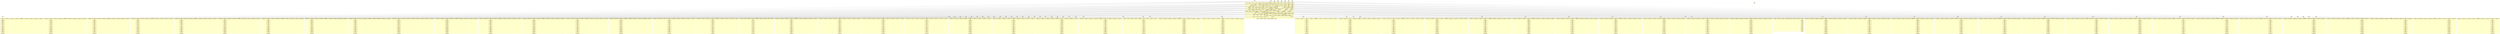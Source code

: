 digraph{node[shape=none margin=0 style=filled colorscheme=ylorrd9 fillcolor=2];compound=true;splines=line;subgraph clusterdummy0_0{style=invis;subgraph clusterdummy0_1{style=invis;subgraph clusterdummy0_2{style=invis;subgraph cluster0{style=dashed;colorscheme=ylorrd9;bgcolor=1;edge[arrowhead=empty];label=epoch_0;1504[label=<<table border="0" cellborder="0" cellspacing="0"><tr><td>63:0 misc</td></tr><hr/><tr><td> </td></tr></table>>];}}}}subgraph clusterdummy1_0{style=invis;subgraph clusterdummy1_1{style=invis;subgraph clusterdummy1_2{style=invis;subgraph cluster1{style=dashed;colorscheme=ylorrd9;bgcolor=1;edge[arrowhead=empty];label=epoch_1;1488[label=<<table border="0" cellborder="0" cellspacing="0"><tr><td>62:0 misc</td></tr><hr/><tr><td> </td></tr></table>>];}}}}subgraph clusterdummy2_0{style=invis;subgraph clusterdummy2_1{style=invis;subgraph clusterdummy2_2{style=invis;subgraph cluster2{style=dashed;colorscheme=ylorrd9;bgcolor=1;edge[arrowhead=empty];label=epoch_2;1472[label=<<table border="0" cellborder="0" cellspacing="0"><tr><td>61:0 misc</td></tr><hr/><tr><td> </td></tr></table>>];}}}}subgraph clusterdummy3_0{style=invis;subgraph clusterdummy3_1{style=invis;subgraph clusterdummy3_2{style=invis;subgraph cluster3{style=dashed;colorscheme=ylorrd9;bgcolor=1;edge[arrowhead=empty];label=epoch_3;1456[label=<<table border="0" cellborder="0" cellspacing="0"><tr><td>60:0 misc</td></tr><hr/><tr><td> </td></tr></table>>];}}}}subgraph clusterdummy4_0{style=invis;subgraph clusterdummy4_1{style=invis;subgraph clusterdummy4_2{style=invis;subgraph cluster4{style=dashed;colorscheme=ylorrd9;bgcolor=1;edge[arrowhead=empty];label=epoch_4;1440[label=<<table border="0" cellborder="0" cellspacing="0"><tr><td>59:0 misc</td></tr><hr/><tr><td> </td></tr></table>>];}}}}subgraph clusterdummy5_0{style=invis;subgraph clusterdummy5_1{style=invis;subgraph clusterdummy5_2{style=invis;subgraph cluster5{style=dashed;colorscheme=ylorrd9;bgcolor=1;edge[arrowhead=empty];label=epoch_5;1424[label=<<table border="0" cellborder="0" cellspacing="0"><tr><td>58:0 misc</td></tr><hr/><tr><td> </td></tr></table>>];}}}}subgraph clusterdummy6_0{style=invis;subgraph clusterdummy6_1{style=invis;subgraph clusterdummy6_2{style=invis;subgraph cluster6{style=dashed;colorscheme=ylorrd9;bgcolor=1;edge[arrowhead=empty];label=epoch_6;1408[label=<<table border="0" cellborder="0" cellspacing="0"><tr><td>57:0 misc</td></tr><hr/><tr><td> </td></tr></table>>];}}}}subgraph clusterdummy7_0{style=invis;subgraph clusterdummy7_1{style=invis;subgraph clusterdummy7_2{style=invis;subgraph cluster7{style=dashed;colorscheme=ylorrd9;bgcolor=1;edge[arrowhead=empty];label=epoch_7;1392[label=<<table border="0" cellborder="0" cellspacing="0"><tr><td>56:0 misc</td></tr><hr/><tr><td> </td></tr></table>>];}}}}subgraph clusterdummy8_0{style=invis;subgraph clusterdummy8_1{style=invis;subgraph clusterdummy8_2{style=invis;subgraph cluster8{style=dashed;colorscheme=ylorrd9;bgcolor=1;edge[arrowhead=empty];label=epoch_8;1376[label=<<table border="0" cellborder="0" cellspacing="0"><tr><td>55:0 misc</td></tr><hr/><tr><td> </td></tr></table>>];}}}}subgraph clusterdummy9_0{style=invis;subgraph clusterdummy9_1{style=invis;subgraph clusterdummy9_2{style=invis;subgraph cluster9{style=dashed;colorscheme=ylorrd9;bgcolor=1;edge[arrowhead=empty];label=epoch_9;1360[label=<<table border="0" cellborder="0" cellspacing="0"><tr><td>54:0 misc</td></tr><hr/><tr><td> </td></tr></table>>];}}}}subgraph clusterdummy10_0{style=invis;subgraph clusterdummy10_1{style=invis;subgraph clusterdummy10_2{style=invis;subgraph cluster10{style=dashed;colorscheme=ylorrd9;bgcolor=1;edge[arrowhead=empty];label=epoch_10;1344[label=<<table border="0" cellborder="0" cellspacing="0"><tr><td>53:0 misc</td></tr><hr/><tr><td> </td></tr></table>>];}}}}subgraph clusterdummy11_0{style=invis;subgraph clusterdummy11_1{style=invis;subgraph clusterdummy11_2{style=invis;subgraph cluster11{style=dashed;colorscheme=ylorrd9;bgcolor=1;edge[arrowhead=empty];label=epoch_11;1328[label=<<table border="0" cellborder="0" cellspacing="0"><tr><td>52:0 misc</td></tr><hr/><tr><td> </td></tr></table>>];}}}}subgraph clusterdummy12_0{style=invis;subgraph clusterdummy12_1{style=invis;subgraph clusterdummy12_2{style=invis;subgraph cluster12{style=dashed;colorscheme=ylorrd9;bgcolor=1;edge[arrowhead=empty];label=epoch_12;1312[label=<<table border="0" cellborder="0" cellspacing="0"><tr><td>51:0 misc</td></tr><hr/><tr><td> </td></tr></table>>];}}}}subgraph clusterdummy13_0{style=invis;subgraph clusterdummy13_1{style=invis;subgraph clusterdummy13_2{style=invis;subgraph cluster13{style=dashed;colorscheme=ylorrd9;bgcolor=1;edge[arrowhead=empty];label=epoch_13;1296[label=<<table border="0" cellborder="0" cellspacing="0"><tr><td>50:0 misc</td></tr><hr/><tr><td> </td></tr></table>>];}}}}subgraph clusterdummy14_0{style=invis;subgraph clusterdummy14_1{style=invis;subgraph clusterdummy14_2{style=invis;subgraph cluster14{style=dashed;colorscheme=ylorrd9;bgcolor=1;edge[arrowhead=empty];label=epoch_14;1280[label=<<table border="0" cellborder="0" cellspacing="0"><tr><td>49:0 misc</td></tr><hr/><tr><td> </td></tr></table>>];}}}}subgraph clusterdummy15_0{style=invis;subgraph clusterdummy15_1{style=invis;subgraph clusterdummy15_2{style=invis;subgraph cluster15{style=dashed;colorscheme=ylorrd9;bgcolor=1;edge[arrowhead=empty];label=epoch_15;1264[label=<<table border="0" cellborder="0" cellspacing="0"><tr><td>48:0 misc</td></tr><hr/><tr><td> </td></tr></table>>];}}}}subgraph clusterdummy16_0{style=invis;subgraph clusterdummy16_1{style=invis;subgraph clusterdummy16_2{style=invis;subgraph cluster16{style=dashed;colorscheme=ylorrd9;bgcolor=1;edge[arrowhead=empty];label=epoch_16;1248[label=<<table border="0" cellborder="0" cellspacing="0"><tr><td>47:0 misc</td></tr><hr/><tr><td> </td></tr></table>>];}}}}subgraph clusterdummy17_0{style=invis;subgraph clusterdummy17_1{style=invis;subgraph clusterdummy17_2{style=invis;subgraph cluster17{style=dashed;colorscheme=ylorrd9;bgcolor=1;edge[arrowhead=empty];label=epoch_17;1232[label=<<table border="0" cellborder="0" cellspacing="0"><tr><td>46:0 misc</td></tr><hr/><tr><td> </td></tr></table>>];}}}}subgraph clusterdummy18_0{style=invis;subgraph clusterdummy18_1{style=invis;subgraph clusterdummy18_2{style=invis;subgraph cluster18{style=dashed;colorscheme=ylorrd9;bgcolor=1;edge[arrowhead=empty];label=epoch_18;1216[label=<<table border="0" cellborder="0" cellspacing="0"><tr><td>45:0 misc</td></tr><hr/><tr><td> </td></tr></table>>];}}}}subgraph clusterdummy19_0{style=invis;subgraph clusterdummy19_1{style=invis;subgraph clusterdummy19_2{style=invis;subgraph cluster19{style=dashed;colorscheme=ylorrd9;bgcolor=1;edge[arrowhead=empty];label=epoch_19;1200[label=<<table border="0" cellborder="0" cellspacing="0"><tr><td>44:0 misc</td></tr><hr/><tr><td> </td></tr></table>>];}}}}subgraph clusterdummy20_0{style=invis;subgraph clusterdummy20_1{style=invis;subgraph clusterdummy20_2{style=invis;subgraph cluster20{style=dashed;colorscheme=ylorrd9;bgcolor=1;edge[arrowhead=empty];label=epoch_20;1184[label=<<table border="0" cellborder="0" cellspacing="0"><tr><td>43:0 misc</td></tr><hr/><tr><td> </td></tr></table>>];}}}}subgraph clusterdummy21_0{style=invis;subgraph clusterdummy21_1{style=invis;subgraph clusterdummy21_2{style=invis;subgraph cluster21{style=dashed;colorscheme=ylorrd9;bgcolor=1;edge[arrowhead=empty];label=epoch_21;1168[label=<<table border="0" cellborder="0" cellspacing="0"><tr><td>42:0 misc</td></tr><hr/><tr><td> </td></tr></table>>];}}}}subgraph clusterdummy22_0{style=invis;subgraph clusterdummy22_1{style=invis;subgraph clusterdummy22_2{style=invis;subgraph cluster22{style=dashed;colorscheme=ylorrd9;bgcolor=1;edge[arrowhead=empty];label=epoch_22;1152[label=<<table border="0" cellborder="0" cellspacing="0"><tr><td>41:0 misc</td></tr><hr/><tr><td> </td></tr></table>>];}}}}subgraph clusterdummy23_0{style=invis;subgraph clusterdummy23_1{style=invis;subgraph clusterdummy23_2{style=invis;subgraph cluster23{style=dashed;colorscheme=ylorrd9;bgcolor=1;edge[arrowhead=empty];label=epoch_23;1136[label=<<table border="0" cellborder="0" cellspacing="0"><tr><td>40:0 misc</td></tr><hr/><tr><td> </td></tr></table>>];}}}}subgraph clusterdummy24_0{style=invis;subgraph clusterdummy24_1{style=invis;subgraph clusterdummy24_2{style=invis;subgraph cluster24{style=dashed;colorscheme=ylorrd9;bgcolor=1;edge[arrowhead=empty];label=epoch_24;1120[label=<<table border="0" cellborder="0" cellspacing="0"><tr><td>39:0 misc</td></tr><hr/><tr><td> </td></tr></table>>];}}}}subgraph clusterdummy25_0{style=invis;subgraph clusterdummy25_1{style=invis;subgraph clusterdummy25_2{style=invis;subgraph cluster25{style=dashed;colorscheme=ylorrd9;bgcolor=1;edge[arrowhead=empty];label=epoch_25;1104[label=<<table border="0" cellborder="0" cellspacing="0"><tr><td>38:0 misc</td></tr><hr/><tr><td> </td></tr></table>>];}}}}subgraph clusterdummy26_0{style=invis;subgraph clusterdummy26_1{style=invis;subgraph clusterdummy26_2{style=invis;subgraph cluster26{style=dashed;colorscheme=ylorrd9;bgcolor=1;edge[arrowhead=empty];label=epoch_26;1088[label=<<table border="0" cellborder="0" cellspacing="0"><tr><td>37:0 misc</td></tr><hr/><tr><td> </td></tr></table>>];}}}}subgraph clusterdummy27_0{style=invis;subgraph clusterdummy27_1{style=invis;subgraph clusterdummy27_2{style=invis;subgraph cluster27{style=dashed;colorscheme=ylorrd9;bgcolor=1;edge[arrowhead=empty];label=epoch_27;1072[label=<<table border="0" cellborder="0" cellspacing="0"><tr><td>36:0 misc</td></tr><hr/><tr><td> </td></tr></table>>];}}}}subgraph clusterdummy28_0{style=invis;subgraph clusterdummy28_1{style=invis;subgraph clusterdummy28_2{style=invis;subgraph cluster28{style=dashed;colorscheme=ylorrd9;bgcolor=1;edge[arrowhead=empty];label=epoch_28;1056[label=<<table border="0" cellborder="0" cellspacing="0"><tr><td>35:0 misc</td></tr><hr/><tr><td> </td></tr></table>>];}}}}subgraph clusterdummy29_0{style=invis;subgraph clusterdummy29_1{style=invis;subgraph clusterdummy29_2{style=invis;subgraph cluster29{style=dashed;colorscheme=ylorrd9;bgcolor=1;edge[arrowhead=empty];label=epoch_29;1040[label=<<table border="0" cellborder="0" cellspacing="0"><tr><td>34:0 misc</td></tr><hr/><tr><td> </td></tr></table>>];}}}}subgraph clusterdummy30_0{style=invis;subgraph clusterdummy30_1{style=invis;subgraph clusterdummy30_2{style=invis;subgraph cluster30{style=dashed;colorscheme=ylorrd9;bgcolor=1;edge[arrowhead=empty];label=epoch_30;1024[label=<<table border="0" cellborder="0" cellspacing="0"><tr><td>33:0 misc</td></tr><hr/><tr><td> </td></tr></table>>];}}}}subgraph clusterdummy31_0{style=invis;subgraph clusterdummy31_1{style=invis;subgraph clusterdummy31_2{style=invis;subgraph cluster31{style=dashed;colorscheme=ylorrd9;bgcolor=1;edge[arrowhead=empty];label=epoch_31;1008[label=<<table border="0" cellborder="0" cellspacing="0"><tr><td>32:0 misc</td></tr><hr/><tr><td> </td></tr></table>>];}}}}subgraph clusterdummy32_0{style=invis;subgraph clusterdummy32_1{style=invis;subgraph clusterdummy32_2{style=invis;subgraph cluster32{style=dashed;colorscheme=ylorrd9;bgcolor=1;edge[arrowhead=empty];label=epoch_32;992[label=<<table border="0" cellborder="0" cellspacing="0"><tr><td>31:0 misc</td></tr><hr/><tr><td> </td></tr></table>>];}}}}subgraph clusterdummy33_0{style=invis;subgraph clusterdummy33_1{style=invis;subgraph clusterdummy33_2{style=invis;subgraph cluster33{style=dashed;colorscheme=ylorrd9;bgcolor=1;edge[arrowhead=empty];label=epoch_33;976[label=<<table border="0" cellborder="0" cellspacing="0"><tr><td>30:0 misc</td></tr><hr/><tr><td> </td></tr></table>>];}}}}subgraph clusterdummy34_0{style=invis;subgraph clusterdummy34_1{style=invis;subgraph clusterdummy34_2{style=invis;subgraph cluster34{style=dashed;colorscheme=ylorrd9;bgcolor=1;edge[arrowhead=empty];label=epoch_34;960[label=<<table border="0" cellborder="0" cellspacing="0"><tr><td>29:0 misc</td></tr><hr/><tr><td> </td></tr></table>>];}}}}subgraph clusterdummy35_0{style=invis;subgraph clusterdummy35_1{style=invis;subgraph clusterdummy35_2{style=invis;subgraph cluster35{style=dashed;colorscheme=ylorrd9;bgcolor=1;edge[arrowhead=empty];label=epoch_35;944[label=<<table border="0" cellborder="0" cellspacing="0"><tr><td>28:0 misc</td></tr><hr/><tr><td> </td></tr></table>>];}}}}subgraph clusterdummy36_0{style=invis;subgraph clusterdummy36_1{style=invis;subgraph clusterdummy36_2{style=invis;subgraph cluster36{style=dashed;colorscheme=ylorrd9;bgcolor=1;edge[arrowhead=empty];label=epoch_36;928[label=<<table border="0" cellborder="0" cellspacing="0"><tr><td>27:0 misc</td></tr><hr/><tr><td> </td></tr></table>>];}}}}subgraph clusterdummy37_0{style=invis;subgraph clusterdummy37_1{style=invis;subgraph clusterdummy37_2{style=invis;subgraph cluster37{style=dashed;colorscheme=ylorrd9;bgcolor=1;edge[arrowhead=empty];label=epoch_37;912[label=<<table border="0" cellborder="0" cellspacing="0"><tr><td>26:0 misc</td></tr><hr/><tr><td> </td></tr></table>>];}}}}subgraph clusterdummy38_0{style=invis;subgraph clusterdummy38_1{style=invis;subgraph clusterdummy38_2{style=invis;subgraph cluster38{style=dashed;colorscheme=ylorrd9;bgcolor=1;edge[arrowhead=empty];label=epoch_38;896[label=<<table border="0" cellborder="0" cellspacing="0"><tr><td>25:0 misc</td></tr><hr/><tr><td> </td></tr></table>>];}}}}subgraph clusterdummy39_0{style=invis;subgraph clusterdummy39_1{style=invis;subgraph clusterdummy39_2{style=invis;subgraph cluster39{style=dashed;colorscheme=ylorrd9;bgcolor=1;edge[arrowhead=empty];label=epoch_39;880[label=<<table border="0" cellborder="0" cellspacing="0"><tr><td>24:0 misc</td></tr><hr/><tr><td> </td></tr></table>>];}}}}subgraph clusterdummy40_0{style=invis;subgraph clusterdummy40_1{style=invis;subgraph clusterdummy40_2{style=invis;subgraph cluster40{style=dashed;colorscheme=ylorrd9;bgcolor=1;edge[arrowhead=empty];label=epoch_40;864[label=<<table border="0" cellborder="0" cellspacing="0"><tr><td>23:0 misc</td></tr><hr/><tr><td> </td></tr></table>>];}}}}subgraph clusterdummy41_0{style=invis;subgraph clusterdummy41_1{style=invis;subgraph clusterdummy41_2{style=invis;subgraph cluster41{style=dashed;colorscheme=ylorrd9;bgcolor=1;edge[arrowhead=empty];label=epoch_41;848[label=<<table border="0" cellborder="0" cellspacing="0"><tr><td>22:0 misc</td></tr><hr/><tr><td> </td></tr></table>>];}}}}subgraph clusterdummy42_0{style=invis;subgraph clusterdummy42_1{style=invis;subgraph clusterdummy42_2{style=invis;subgraph cluster42{style=dashed;colorscheme=ylorrd9;bgcolor=1;edge[arrowhead=empty];label=epoch_42;832[label=<<table border="0" cellborder="0" cellspacing="0"><tr><td>21:0 misc</td></tr><hr/><tr><td> </td></tr></table>>];}}}}subgraph clusterdummy43_0{style=invis;subgraph clusterdummy43_1{style=invis;subgraph clusterdummy43_2{style=invis;subgraph cluster43{style=dashed;colorscheme=ylorrd9;bgcolor=1;edge[arrowhead=empty];label=epoch_43;816[label=<<table border="0" cellborder="0" cellspacing="0"><tr><td>20:0 misc</td></tr><hr/><tr><td> </td></tr></table>>];}}}}subgraph clusterdummy44_0{style=invis;subgraph clusterdummy44_1{style=invis;subgraph clusterdummy44_2{style=invis;subgraph cluster44{style=dashed;colorscheme=ylorrd9;bgcolor=1;edge[arrowhead=empty];label=epoch_44;800[label=<<table border="0" cellborder="0" cellspacing="0"><tr><td>19:0 misc</td></tr><hr/><tr><td> </td></tr></table>>];}}}}subgraph clusterdummy45_0{style=invis;subgraph clusterdummy45_1{style=invis;subgraph clusterdummy45_2{style=invis;subgraph cluster45{style=dashed;colorscheme=ylorrd9;bgcolor=1;edge[arrowhead=empty];label=epoch_45;784[label=<<table border="0" cellborder="0" cellspacing="0"><tr><td>18:0 misc</td></tr><hr/><tr><td> </td></tr></table>>];}}}}subgraph clusterdummy46_0{style=invis;subgraph clusterdummy46_1{style=invis;subgraph clusterdummy46_2{style=invis;subgraph cluster46{style=dashed;colorscheme=ylorrd9;bgcolor=1;edge[arrowhead=empty];label=epoch_46;768[label=<<table border="0" cellborder="0" cellspacing="0"><tr><td>17:0 misc</td></tr><hr/><tr><td> </td></tr></table>>];}}}}subgraph clusterdummy47_0{style=invis;subgraph clusterdummy47_1{style=invis;subgraph clusterdummy47_2{style=invis;subgraph cluster47{style=dashed;colorscheme=ylorrd9;bgcolor=1;edge[arrowhead=empty];label=epoch_47;752[label=<<table border="0" cellborder="0" cellspacing="0"><tr><td>16:0 misc</td></tr><hr/><tr><td> </td></tr></table>>];}}}}subgraph clusterdummy48_0{style=invis;subgraph clusterdummy48_1{style=invis;subgraph clusterdummy48_2{style=invis;subgraph cluster48{style=dashed;colorscheme=ylorrd9;bgcolor=1;edge[arrowhead=empty];label=epoch_48;736[label=<<table border="0" cellborder="0" cellspacing="0"><tr><td>15:0 misc</td></tr><hr/><tr><td> </td></tr></table>>];}}}}subgraph clusterdummy49_0{style=invis;subgraph clusterdummy49_1{style=invis;subgraph clusterdummy49_2{style=invis;subgraph cluster49{style=dashed;colorscheme=ylorrd9;bgcolor=1;edge[arrowhead=empty];label=epoch_49;720[label=<<table border="0" cellborder="0" cellspacing="0"><tr><td>14:0 misc</td></tr><hr/><tr><td> </td></tr></table>>];}}}}subgraph clusterdummy50_0{style=invis;subgraph clusterdummy50_1{style=invis;subgraph clusterdummy50_2{style=invis;subgraph cluster50{style=dashed;colorscheme=ylorrd9;bgcolor=1;edge[arrowhead=empty];label=epoch_50;704[label=<<table border="0" cellborder="0" cellspacing="0"><tr><td>13:0 misc</td></tr><hr/><tr><td> </td></tr></table>>];}}}}subgraph clusterdummy51_0{style=invis;subgraph clusterdummy51_1{style=invis;subgraph clusterdummy51_2{style=invis;subgraph cluster51{style=dashed;colorscheme=ylorrd9;bgcolor=1;edge[arrowhead=empty];label=epoch_51;688[label=<<table border="0" cellborder="0" cellspacing="0"><tr><td>12:0 misc</td></tr><hr/><tr><td> </td></tr></table>>];}}}}subgraph clusterdummy52_0{style=invis;subgraph clusterdummy52_1{style=invis;subgraph clusterdummy52_2{style=invis;subgraph cluster52{style=dashed;colorscheme=ylorrd9;bgcolor=1;edge[arrowhead=empty];label=epoch_52;672[label=<<table border="0" cellborder="0" cellspacing="0"><tr><td>11:0 misc</td></tr><hr/><tr><td> </td></tr></table>>];}}}}subgraph clusterdummy53_0{style=invis;subgraph clusterdummy53_1{style=invis;subgraph clusterdummy53_2{style=invis;subgraph cluster53{style=dashed;colorscheme=ylorrd9;bgcolor=1;edge[arrowhead=empty];label=epoch_53;656[label=<<table border="0" cellborder="0" cellspacing="0"><tr><td>10:0 misc</td></tr><hr/><tr><td> </td></tr></table>>];}}}}subgraph clusterdummy54_0{style=invis;subgraph clusterdummy54_1{style=invis;subgraph clusterdummy54_2{style=invis;subgraph cluster54{style=dashed;colorscheme=ylorrd9;bgcolor=1;edge[arrowhead=empty];label=epoch_54;640[label=<<table border="0" cellborder="0" cellspacing="0"><tr><td>9:0 misc</td></tr><hr/><tr><td> </td></tr></table>>];}}}}subgraph clusterdummy55_0{style=invis;subgraph clusterdummy55_1{style=invis;subgraph clusterdummy55_2{style=invis;subgraph cluster55{style=dashed;colorscheme=ylorrd9;bgcolor=1;edge[arrowhead=empty];label=epoch_55;624[label=<<table border="0" cellborder="0" cellspacing="0"><tr><td>8:0 misc</td></tr><hr/><tr><td> </td></tr></table>>];}}}}subgraph clusterdummy56_0{style=invis;subgraph clusterdummy56_1{style=invis;subgraph clusterdummy56_2{style=invis;subgraph cluster56{style=dashed;colorscheme=ylorrd9;bgcolor=1;edge[arrowhead=empty];label=epoch_56;546[label=<<table border="0" cellborder="0" cellspacing="0"><tr><td>7:0 misc</td></tr><hr/><tr><td> </td></tr></table>>];}}}}subgraph clusterdummy57_0{style=invis;subgraph clusterdummy57_1{style=invis;subgraph clusterdummy57_2{style=invis;subgraph cluster57{style=dashed;colorscheme=ylorrd9;bgcolor=1;edge[arrowhead=empty];label=epoch_57;468[label=<<table border="0" cellborder="0" cellspacing="0"><tr><td>6:0 misc</td></tr><hr/><tr><td> </td></tr></table>>];}}}}subgraph clusterdummy58_0{style=invis;subgraph clusterdummy58_1{style=invis;subgraph clusterdummy58_2{style=invis;subgraph cluster58{style=dashed;colorscheme=ylorrd9;bgcolor=1;edge[arrowhead=empty];label=epoch_58;390[label=<<table border="0" cellborder="0" cellspacing="0"><tr><td>5:0 misc</td></tr><hr/><tr><td> </td></tr></table>>];}}}}subgraph clusterdummy59_0{style=invis;subgraph clusterdummy59_1{style=invis;subgraph clusterdummy59_2{style=invis;subgraph cluster59{style=dashed;colorscheme=ylorrd9;bgcolor=1;edge[arrowhead=empty];label=epoch_59;312[label=<<table border="0" cellborder="0" cellspacing="0"><tr><td>4:0 misc</td></tr><hr/><tr><td> </td></tr></table>>];}}}}subgraph clusterdummy60_0{style=invis;subgraph clusterdummy60_1{style=invis;subgraph clusterdummy60_2{style=invis;subgraph cluster60{style=dashed;colorscheme=ylorrd9;bgcolor=1;edge[arrowhead=empty];label=epoch_60;234[label=<<table border="0" cellborder="0" cellspacing="0"><tr><td>3:0 misc</td></tr><hr/><tr><td> </td></tr></table>>];}}}}subgraph clusterdummy61_0{style=invis;subgraph clusterdummy61_1{style=invis;subgraph clusterdummy61_2{style=invis;subgraph cluster61{style=dashed;colorscheme=ylorrd9;bgcolor=1;edge[arrowhead=empty];label=epoch_61;156[label=<<table border="0" cellborder="0" cellspacing="0"><tr><td>2:0 misc</td></tr><hr/><tr><td> </td></tr></table>>];}}}}subgraph clusterdummy62_0{style=invis;subgraph clusterdummy62_1{style=invis;subgraph clusterdummy62_2{style=invis;subgraph cluster62{style=dashed;colorscheme=ylorrd9;bgcolor=1;edge[arrowhead=empty];label=epoch_62;78[label=<<table border="0" cellborder="0" cellspacing="0"><tr><td>1:0 misc</td></tr><hr/><tr><td> </td></tr></table>>];}}}}subgraph clusterdummy63_0{style=invis;subgraph clusterdummy63_1{style=invis;subgraph clusterdummy63_2{style=invis;subgraph cluster63{style=dashed;colorscheme=ylorrd9;bgcolor=1;edge[arrowhead=empty];label=epoch_63;0[label=<<table border="0" cellborder="0" cellspacing="0"><tr><td>0:0 misc</td></tr><hr/><tr><td> </td></tr></table>>];}}}}subgraph clusterdummy64_0{style=invis;subgraph clusterdummy64_1{style=invis;subgraph clusterdummy64_2{style=invis;subgraph cluster64{style=dashed;colorscheme=ylorrd9;bgcolor=1;edge[arrowhead=empty];label=epoch_64;64[label=<<table border="0" cellborder="0" cellspacing="0"><tr><td>0:64 misc</td></tr><hr/><tr><td> </td></tr></table>>];}}}}subgraph clusterdummy65_0{style=invis;subgraph clusterdummy65_1{style=invis;subgraph clusterdummy65_2{style=invis;subgraph cluster65{style=dashed;colorscheme=ylorrd9;bgcolor=1;edge[arrowhead=empty];label=epoch_65;1[label=<<table border="0" cellborder="0" cellspacing="0"><tr><td>0:1 send</td></tr><hr/><tr><td> 1:1 1:67 1:69 1:71 1:73 1:75 1:77 </td></tr></table>>];2[label=<<table border="0" cellborder="0" cellspacing="0"><tr><td>0:2 send</td></tr><hr/><tr><td> 2:1 2:3 2:69 2:71 2:73 2:75 2:77 </td></tr></table>>];3[label=<<table border="0" cellborder="0" cellspacing="0"><tr><td>0:3 send</td></tr><hr/><tr><td> 3:1 3:3 3:5 3:71 3:73 3:75 3:77 </td></tr></table>>];4[label=<<table border="0" cellborder="0" cellspacing="0"><tr><td>0:4 send</td></tr><hr/><tr><td> 4:1 4:3 4:5 4:7 4:73 4:75 4:77 </td></tr></table>>];5[label=<<table border="0" cellborder="0" cellspacing="0"><tr><td>0:5 send</td></tr><hr/><tr><td> 5:1 5:3 5:5 5:7 5:9 5:75 5:77 </td></tr></table>>];6[label=<<table border="0" cellborder="0" cellspacing="0"><tr><td>0:6 send</td></tr><hr/><tr><td> 6:1 6:3 6:5 6:7 6:9 6:11 6:77 </td></tr></table>>];7[label=<<table border="0" cellborder="0" cellspacing="0"><tr><td>0:7 send</td></tr><hr/><tr><td> 7:1 7:3 7:5 7:7 7:9 7:11 7:13 </td></tr></table>>];79[label=<<table border="0" cellborder="0" cellspacing="0"><tr><td>1:1 recv</td></tr><hr/><tr><td> 0:1 2:6 3:8 4:10 5:12 6:14 7:16 </td></tr></table>>];80[label=<<table border="0" cellborder="0" cellspacing="0"><tr><td>1:2 misc</td></tr><hr/><tr><td> </td></tr></table>>];79->80;82[label=<<table border="0" cellborder="0" cellspacing="0"><tr><td>1:4 send</td></tr><hr/><tr><td> 2:1 2:3 2:69 2:71 2:73 2:75 2:77 </td></tr></table>>];80->82;83[label=<<table border="0" cellborder="0" cellspacing="0"><tr><td>1:5 send</td></tr><hr/><tr><td> 3:1 3:3 3:5 3:71 3:73 3:75 3:77 </td></tr></table>>];80->83;84[label=<<table border="0" cellborder="0" cellspacing="0"><tr><td>1:6 send</td></tr><hr/><tr><td> 4:1 4:3 4:5 4:7 4:73 4:75 4:77 </td></tr></table>>];80->84;85[label=<<table border="0" cellborder="0" cellspacing="0"><tr><td>1:7 send</td></tr><hr/><tr><td> 5:1 5:3 5:5 5:7 5:9 5:75 5:77 </td></tr></table>>];80->85;86[label=<<table border="0" cellborder="0" cellspacing="0"><tr><td>1:8 send</td></tr><hr/><tr><td> 6:1 6:3 6:5 6:7 6:9 6:11 6:77 </td></tr></table>>];80->86;87[label=<<table border="0" cellborder="0" cellspacing="0"><tr><td>1:9 send</td></tr><hr/><tr><td> 7:1 7:3 7:5 7:7 7:9 7:11 7:13 </td></tr></table>>];80->87;144[label=<<table border="0" cellborder="0" cellspacing="0"><tr><td>1:66 misc</td></tr><hr/><tr><td> </td></tr></table>>];80->144;145[label=<<table border="0" cellborder="0" cellspacing="0"><tr><td>1:67 recv</td></tr><hr/><tr><td> 0:1 2:6 3:8 4:10 5:12 6:14 7:16 </td></tr></table>>];144->145;146[label=<<table border="0" cellborder="0" cellspacing="0"><tr><td>1:68 misc</td></tr><hr/><tr><td> </td></tr></table>>];145->146;147[label=<<table border="0" cellborder="0" cellspacing="0"><tr><td>1:69 recv</td></tr><hr/><tr><td> 0:1 2:6 3:8 4:10 5:12 6:14 7:16 </td></tr></table>>];146->147;148[label=<<table border="0" cellborder="0" cellspacing="0"><tr><td>1:70 misc</td></tr><hr/><tr><td> </td></tr></table>>];147->148;149[label=<<table border="0" cellborder="0" cellspacing="0"><tr><td>1:71 recv</td></tr><hr/><tr><td> 0:1 2:6 3:8 4:10 5:12 6:14 7:16 </td></tr></table>>];148->149;150[label=<<table border="0" cellborder="0" cellspacing="0"><tr><td>1:72 misc</td></tr><hr/><tr><td> </td></tr></table>>];149->150;151[label=<<table border="0" cellborder="0" cellspacing="0"><tr><td>1:73 recv</td></tr><hr/><tr><td> 0:1 2:6 3:8 4:10 5:12 6:14 7:16 </td></tr></table>>];150->151;152[label=<<table border="0" cellborder="0" cellspacing="0"><tr><td>1:74 misc</td></tr><hr/><tr><td> </td></tr></table>>];151->152;153[label=<<table border="0" cellborder="0" cellspacing="0"><tr><td>1:75 recv</td></tr><hr/><tr><td> 0:1 2:6 3:8 4:10 5:12 6:14 7:16 </td></tr></table>>];152->153;154[label=<<table border="0" cellborder="0" cellspacing="0"><tr><td>1:76 misc</td></tr><hr/><tr><td> </td></tr></table>>];153->154;155[label=<<table border="0" cellborder="0" cellspacing="0"><tr><td>1:77 recv</td></tr><hr/><tr><td> 0:1 2:6 3:8 4:10 5:12 6:14 7:16 </td></tr></table>>];154->155;157[label=<<table border="0" cellborder="0" cellspacing="0"><tr><td>2:1 recv</td></tr><hr/><tr><td> 0:2 1:4 3:9 4:11 5:13 6:15 7:17 </td></tr></table>>];158[label=<<table border="0" cellborder="0" cellspacing="0"><tr><td>2:2 misc</td></tr><hr/><tr><td> </td></tr></table>>];157->158;159[label=<<table border="0" cellborder="0" cellspacing="0"><tr><td>2:3 recv</td></tr><hr/><tr><td> 0:2 1:4 3:9 4:11 5:13 6:15 7:17 </td></tr></table>>];158->159;160[label=<<table border="0" cellborder="0" cellspacing="0"><tr><td>2:4 misc</td></tr><hr/><tr><td> </td></tr></table>>];159->160;162[label=<<table border="0" cellborder="0" cellspacing="0"><tr><td>2:6 send</td></tr><hr/><tr><td> 1:1 1:67 1:69 1:71 1:73 1:75 1:77 </td></tr></table>>];160->162;163[label=<<table border="0" cellborder="0" cellspacing="0"><tr><td>2:7 send</td></tr><hr/><tr><td> 3:1 3:3 3:5 3:71 3:73 3:75 3:77 </td></tr></table>>];160->163;164[label=<<table border="0" cellborder="0" cellspacing="0"><tr><td>2:8 send</td></tr><hr/><tr><td> 4:1 4:3 4:5 4:7 4:73 4:75 4:77 </td></tr></table>>];160->164;165[label=<<table border="0" cellborder="0" cellspacing="0"><tr><td>2:9 send</td></tr><hr/><tr><td> 5:1 5:3 5:5 5:7 5:9 5:75 5:77 </td></tr></table>>];160->165;166[label=<<table border="0" cellborder="0" cellspacing="0"><tr><td>2:10 send</td></tr><hr/><tr><td> 6:1 6:3 6:5 6:7 6:9 6:11 6:77 </td></tr></table>>];160->166;167[label=<<table border="0" cellborder="0" cellspacing="0"><tr><td>2:11 send</td></tr><hr/><tr><td> 7:1 7:3 7:5 7:7 7:9 7:11 7:13 </td></tr></table>>];160->167;224[label=<<table border="0" cellborder="0" cellspacing="0"><tr><td>2:68 misc</td></tr><hr/><tr><td> </td></tr></table>>];160->224;225[label=<<table border="0" cellborder="0" cellspacing="0"><tr><td>2:69 recv</td></tr><hr/><tr><td> 0:2 1:4 3:9 4:11 5:13 6:15 7:17 </td></tr></table>>];224->225;226[label=<<table border="0" cellborder="0" cellspacing="0"><tr><td>2:70 misc</td></tr><hr/><tr><td> </td></tr></table>>];225->226;227[label=<<table border="0" cellborder="0" cellspacing="0"><tr><td>2:71 recv</td></tr><hr/><tr><td> 0:2 1:4 3:9 4:11 5:13 6:15 7:17 </td></tr></table>>];226->227;228[label=<<table border="0" cellborder="0" cellspacing="0"><tr><td>2:72 misc</td></tr><hr/><tr><td> </td></tr></table>>];227->228;229[label=<<table border="0" cellborder="0" cellspacing="0"><tr><td>2:73 recv</td></tr><hr/><tr><td> 0:2 1:4 3:9 4:11 5:13 6:15 7:17 </td></tr></table>>];228->229;230[label=<<table border="0" cellborder="0" cellspacing="0"><tr><td>2:74 misc</td></tr><hr/><tr><td> </td></tr></table>>];229->230;231[label=<<table border="0" cellborder="0" cellspacing="0"><tr><td>2:75 recv</td></tr><hr/><tr><td> 0:2 1:4 3:9 4:11 5:13 6:15 7:17 </td></tr></table>>];230->231;232[label=<<table border="0" cellborder="0" cellspacing="0"><tr><td>2:76 misc</td></tr><hr/><tr><td> </td></tr></table>>];231->232;233[label=<<table border="0" cellborder="0" cellspacing="0"><tr><td>2:77 recv</td></tr><hr/><tr><td> 0:2 1:4 3:9 4:11 5:13 6:15 7:17 </td></tr></table>>];232->233;235[label=<<table border="0" cellborder="0" cellspacing="0"><tr><td>3:1 recv</td></tr><hr/><tr><td> 0:3 1:5 2:7 4:12 5:14 6:16 7:18 </td></tr></table>>];236[label=<<table border="0" cellborder="0" cellspacing="0"><tr><td>3:2 misc</td></tr><hr/><tr><td> </td></tr></table>>];235->236;237[label=<<table border="0" cellborder="0" cellspacing="0"><tr><td>3:3 recv</td></tr><hr/><tr><td> 0:3 1:5 2:7 4:12 5:14 6:16 7:18 </td></tr></table>>];236->237;238[label=<<table border="0" cellborder="0" cellspacing="0"><tr><td>3:4 misc</td></tr><hr/><tr><td> </td></tr></table>>];237->238;239[label=<<table border="0" cellborder="0" cellspacing="0"><tr><td>3:5 recv</td></tr><hr/><tr><td> 0:3 1:5 2:7 4:12 5:14 6:16 7:18 </td></tr></table>>];238->239;240[label=<<table border="0" cellborder="0" cellspacing="0"><tr><td>3:6 misc</td></tr><hr/><tr><td> </td></tr></table>>];239->240;242[label=<<table border="0" cellborder="0" cellspacing="0"><tr><td>3:8 send</td></tr><hr/><tr><td> 1:1 1:67 1:69 1:71 1:73 1:75 1:77 </td></tr></table>>];240->242;243[label=<<table border="0" cellborder="0" cellspacing="0"><tr><td>3:9 send</td></tr><hr/><tr><td> 2:1 2:3 2:69 2:71 2:73 2:75 2:77 </td></tr></table>>];240->243;244[label=<<table border="0" cellborder="0" cellspacing="0"><tr><td>3:10 send</td></tr><hr/><tr><td> 4:1 4:3 4:5 4:7 4:73 4:75 4:77 </td></tr></table>>];240->244;245[label=<<table border="0" cellborder="0" cellspacing="0"><tr><td>3:11 send</td></tr><hr/><tr><td> 5:1 5:3 5:5 5:7 5:9 5:75 5:77 </td></tr></table>>];240->245;246[label=<<table border="0" cellborder="0" cellspacing="0"><tr><td>3:12 send</td></tr><hr/><tr><td> 6:1 6:3 6:5 6:7 6:9 6:11 6:77 </td></tr></table>>];240->246;247[label=<<table border="0" cellborder="0" cellspacing="0"><tr><td>3:13 send</td></tr><hr/><tr><td> 7:1 7:3 7:5 7:7 7:9 7:11 7:13 </td></tr></table>>];240->247;304[label=<<table border="0" cellborder="0" cellspacing="0"><tr><td>3:70 misc</td></tr><hr/><tr><td> </td></tr></table>>];240->304;305[label=<<table border="0" cellborder="0" cellspacing="0"><tr><td>3:71 recv</td></tr><hr/><tr><td> 0:3 1:5 2:7 4:12 5:14 6:16 7:18 </td></tr></table>>];304->305;306[label=<<table border="0" cellborder="0" cellspacing="0"><tr><td>3:72 misc</td></tr><hr/><tr><td> </td></tr></table>>];305->306;307[label=<<table border="0" cellborder="0" cellspacing="0"><tr><td>3:73 recv</td></tr><hr/><tr><td> 0:3 1:5 2:7 4:12 5:14 6:16 7:18 </td></tr></table>>];306->307;308[label=<<table border="0" cellborder="0" cellspacing="0"><tr><td>3:74 misc</td></tr><hr/><tr><td> </td></tr></table>>];307->308;309[label=<<table border="0" cellborder="0" cellspacing="0"><tr><td>3:75 recv</td></tr><hr/><tr><td> 0:3 1:5 2:7 4:12 5:14 6:16 7:18 </td></tr></table>>];308->309;310[label=<<table border="0" cellborder="0" cellspacing="0"><tr><td>3:76 misc</td></tr><hr/><tr><td> </td></tr></table>>];309->310;311[label=<<table border="0" cellborder="0" cellspacing="0"><tr><td>3:77 recv</td></tr><hr/><tr><td> 0:3 1:5 2:7 4:12 5:14 6:16 7:18 </td></tr></table>>];310->311;313[label=<<table border="0" cellborder="0" cellspacing="0"><tr><td>4:1 recv</td></tr><hr/><tr><td> 0:4 1:6 2:8 3:10 5:15 6:17 7:19 </td></tr></table>>];314[label=<<table border="0" cellborder="0" cellspacing="0"><tr><td>4:2 misc</td></tr><hr/><tr><td> </td></tr></table>>];313->314;315[label=<<table border="0" cellborder="0" cellspacing="0"><tr><td>4:3 recv</td></tr><hr/><tr><td> 0:4 1:6 2:8 3:10 5:15 6:17 7:19 </td></tr></table>>];314->315;316[label=<<table border="0" cellborder="0" cellspacing="0"><tr><td>4:4 misc</td></tr><hr/><tr><td> </td></tr></table>>];315->316;317[label=<<table border="0" cellborder="0" cellspacing="0"><tr><td>4:5 recv</td></tr><hr/><tr><td> 0:4 1:6 2:8 3:10 5:15 6:17 7:19 </td></tr></table>>];316->317;318[label=<<table border="0" cellborder="0" cellspacing="0"><tr><td>4:6 misc</td></tr><hr/><tr><td> </td></tr></table>>];317->318;319[label=<<table border="0" cellborder="0" cellspacing="0"><tr><td>4:7 recv</td></tr><hr/><tr><td> 0:4 1:6 2:8 3:10 5:15 6:17 7:19 </td></tr></table>>];318->319;320[label=<<table border="0" cellborder="0" cellspacing="0"><tr><td>4:8 misc</td></tr><hr/><tr><td> </td></tr></table>>];319->320;322[label=<<table border="0" cellborder="0" cellspacing="0"><tr><td>4:10 send</td></tr><hr/><tr><td> 1:1 1:67 1:69 1:71 1:73 1:75 1:77 </td></tr></table>>];320->322;323[label=<<table border="0" cellborder="0" cellspacing="0"><tr><td>4:11 send</td></tr><hr/><tr><td> 2:1 2:3 2:69 2:71 2:73 2:75 2:77 </td></tr></table>>];320->323;324[label=<<table border="0" cellborder="0" cellspacing="0"><tr><td>4:12 send</td></tr><hr/><tr><td> 3:1 3:3 3:5 3:71 3:73 3:75 3:77 </td></tr></table>>];320->324;325[label=<<table border="0" cellborder="0" cellspacing="0"><tr><td>4:13 send</td></tr><hr/><tr><td> 5:1 5:3 5:5 5:7 5:9 5:75 5:77 </td></tr></table>>];320->325;326[label=<<table border="0" cellborder="0" cellspacing="0"><tr><td>4:14 send</td></tr><hr/><tr><td> 6:1 6:3 6:5 6:7 6:9 6:11 6:77 </td></tr></table>>];320->326;327[label=<<table border="0" cellborder="0" cellspacing="0"><tr><td>4:15 send</td></tr><hr/><tr><td> 7:1 7:3 7:5 7:7 7:9 7:11 7:13 </td></tr></table>>];320->327;384[label=<<table border="0" cellborder="0" cellspacing="0"><tr><td>4:72 misc</td></tr><hr/><tr><td> </td></tr></table>>];320->384;385[label=<<table border="0" cellborder="0" cellspacing="0"><tr><td>4:73 recv</td></tr><hr/><tr><td> 0:4 1:6 2:8 3:10 5:15 6:17 7:19 </td></tr></table>>];384->385;386[label=<<table border="0" cellborder="0" cellspacing="0"><tr><td>4:74 misc</td></tr><hr/><tr><td> </td></tr></table>>];385->386;387[label=<<table border="0" cellborder="0" cellspacing="0"><tr><td>4:75 recv</td></tr><hr/><tr><td> 0:4 1:6 2:8 3:10 5:15 6:17 7:19 </td></tr></table>>];386->387;388[label=<<table border="0" cellborder="0" cellspacing="0"><tr><td>4:76 misc</td></tr><hr/><tr><td> </td></tr></table>>];387->388;389[label=<<table border="0" cellborder="0" cellspacing="0"><tr><td>4:77 recv</td></tr><hr/><tr><td> 0:4 1:6 2:8 3:10 5:15 6:17 7:19 </td></tr></table>>];388->389;391[label=<<table border="0" cellborder="0" cellspacing="0"><tr><td>5:1 recv</td></tr><hr/><tr><td> 0:5 1:7 2:9 3:11 4:13 6:18 7:20 </td></tr></table>>];392[label=<<table border="0" cellborder="0" cellspacing="0"><tr><td>5:2 misc</td></tr><hr/><tr><td> </td></tr></table>>];391->392;393[label=<<table border="0" cellborder="0" cellspacing="0"><tr><td>5:3 recv</td></tr><hr/><tr><td> 0:5 1:7 2:9 3:11 4:13 6:18 7:20 </td></tr></table>>];392->393;394[label=<<table border="0" cellborder="0" cellspacing="0"><tr><td>5:4 misc</td></tr><hr/><tr><td> </td></tr></table>>];393->394;395[label=<<table border="0" cellborder="0" cellspacing="0"><tr><td>5:5 recv</td></tr><hr/><tr><td> 0:5 1:7 2:9 3:11 4:13 6:18 7:20 </td></tr></table>>];394->395;396[label=<<table border="0" cellborder="0" cellspacing="0"><tr><td>5:6 misc</td></tr><hr/><tr><td> </td></tr></table>>];395->396;397[label=<<table border="0" cellborder="0" cellspacing="0"><tr><td>5:7 recv</td></tr><hr/><tr><td> 0:5 1:7 2:9 3:11 4:13 6:18 7:20 </td></tr></table>>];396->397;398[label=<<table border="0" cellborder="0" cellspacing="0"><tr><td>5:8 misc</td></tr><hr/><tr><td> </td></tr></table>>];397->398;399[label=<<table border="0" cellborder="0" cellspacing="0"><tr><td>5:9 recv</td></tr><hr/><tr><td> 0:5 1:7 2:9 3:11 4:13 6:18 7:20 </td></tr></table>>];398->399;400[label=<<table border="0" cellborder="0" cellspacing="0"><tr><td>5:10 misc</td></tr><hr/><tr><td> </td></tr></table>>];399->400;402[label=<<table border="0" cellborder="0" cellspacing="0"><tr><td>5:12 send</td></tr><hr/><tr><td> 1:1 1:67 1:69 1:71 1:73 1:75 1:77 </td></tr></table>>];400->402;403[label=<<table border="0" cellborder="0" cellspacing="0"><tr><td>5:13 send</td></tr><hr/><tr><td> 2:1 2:3 2:69 2:71 2:73 2:75 2:77 </td></tr></table>>];400->403;404[label=<<table border="0" cellborder="0" cellspacing="0"><tr><td>5:14 send</td></tr><hr/><tr><td> 3:1 3:3 3:5 3:71 3:73 3:75 3:77 </td></tr></table>>];400->404;405[label=<<table border="0" cellborder="0" cellspacing="0"><tr><td>5:15 send</td></tr><hr/><tr><td> 4:1 4:3 4:5 4:7 4:73 4:75 4:77 </td></tr></table>>];400->405;406[label=<<table border="0" cellborder="0" cellspacing="0"><tr><td>5:16 send</td></tr><hr/><tr><td> 6:1 6:3 6:5 6:7 6:9 6:11 6:77 </td></tr></table>>];400->406;407[label=<<table border="0" cellborder="0" cellspacing="0"><tr><td>5:17 send</td></tr><hr/><tr><td> 7:1 7:3 7:5 7:7 7:9 7:11 7:13 </td></tr></table>>];400->407;464[label=<<table border="0" cellborder="0" cellspacing="0"><tr><td>5:74 misc</td></tr><hr/><tr><td> </td></tr></table>>];400->464;465[label=<<table border="0" cellborder="0" cellspacing="0"><tr><td>5:75 recv</td></tr><hr/><tr><td> 0:5 1:7 2:9 3:11 4:13 6:18 7:20 </td></tr></table>>];464->465;466[label=<<table border="0" cellborder="0" cellspacing="0"><tr><td>5:76 misc</td></tr><hr/><tr><td> </td></tr></table>>];465->466;467[label=<<table border="0" cellborder="0" cellspacing="0"><tr><td>5:77 recv</td></tr><hr/><tr><td> 0:5 1:7 2:9 3:11 4:13 6:18 7:20 </td></tr></table>>];466->467;469[label=<<table border="0" cellborder="0" cellspacing="0"><tr><td>6:1 recv</td></tr><hr/><tr><td> 0:6 1:8 2:10 3:12 4:14 5:16 7:21 </td></tr></table>>];470[label=<<table border="0" cellborder="0" cellspacing="0"><tr><td>6:2 misc</td></tr><hr/><tr><td> </td></tr></table>>];469->470;471[label=<<table border="0" cellborder="0" cellspacing="0"><tr><td>6:3 recv</td></tr><hr/><tr><td> 0:6 1:8 2:10 3:12 4:14 5:16 7:21 </td></tr></table>>];470->471;472[label=<<table border="0" cellborder="0" cellspacing="0"><tr><td>6:4 misc</td></tr><hr/><tr><td> </td></tr></table>>];471->472;473[label=<<table border="0" cellborder="0" cellspacing="0"><tr><td>6:5 recv</td></tr><hr/><tr><td> 0:6 1:8 2:10 3:12 4:14 5:16 7:21 </td></tr></table>>];472->473;474[label=<<table border="0" cellborder="0" cellspacing="0"><tr><td>6:6 misc</td></tr><hr/><tr><td> </td></tr></table>>];473->474;475[label=<<table border="0" cellborder="0" cellspacing="0"><tr><td>6:7 recv</td></tr><hr/><tr><td> 0:6 1:8 2:10 3:12 4:14 5:16 7:21 </td></tr></table>>];474->475;476[label=<<table border="0" cellborder="0" cellspacing="0"><tr><td>6:8 misc</td></tr><hr/><tr><td> </td></tr></table>>];475->476;477[label=<<table border="0" cellborder="0" cellspacing="0"><tr><td>6:9 recv</td></tr><hr/><tr><td> 0:6 1:8 2:10 3:12 4:14 5:16 7:21 </td></tr></table>>];476->477;478[label=<<table border="0" cellborder="0" cellspacing="0"><tr><td>6:10 misc</td></tr><hr/><tr><td> </td></tr></table>>];477->478;479[label=<<table border="0" cellborder="0" cellspacing="0"><tr><td>6:11 recv</td></tr><hr/><tr><td> 0:6 1:8 2:10 3:12 4:14 5:16 7:21 </td></tr></table>>];478->479;480[label=<<table border="0" cellborder="0" cellspacing="0"><tr><td>6:12 misc</td></tr><hr/><tr><td> </td></tr></table>>];479->480;482[label=<<table border="0" cellborder="0" cellspacing="0"><tr><td>6:14 send</td></tr><hr/><tr><td> 1:1 1:67 1:69 1:71 1:73 1:75 1:77 </td></tr></table>>];480->482;483[label=<<table border="0" cellborder="0" cellspacing="0"><tr><td>6:15 send</td></tr><hr/><tr><td> 2:1 2:3 2:69 2:71 2:73 2:75 2:77 </td></tr></table>>];480->483;484[label=<<table border="0" cellborder="0" cellspacing="0"><tr><td>6:16 send</td></tr><hr/><tr><td> 3:1 3:3 3:5 3:71 3:73 3:75 3:77 </td></tr></table>>];480->484;485[label=<<table border="0" cellborder="0" cellspacing="0"><tr><td>6:17 send</td></tr><hr/><tr><td> 4:1 4:3 4:5 4:7 4:73 4:75 4:77 </td></tr></table>>];480->485;486[label=<<table border="0" cellborder="0" cellspacing="0"><tr><td>6:18 send</td></tr><hr/><tr><td> 5:1 5:3 5:5 5:7 5:9 5:75 5:77 </td></tr></table>>];480->486;487[label=<<table border="0" cellborder="0" cellspacing="0"><tr><td>6:19 send</td></tr><hr/><tr><td> 7:1 7:3 7:5 7:7 7:9 7:11 7:13 </td></tr></table>>];480->487;544[label=<<table border="0" cellborder="0" cellspacing="0"><tr><td>6:76 misc</td></tr><hr/><tr><td> </td></tr></table>>];480->544;545[label=<<table border="0" cellborder="0" cellspacing="0"><tr><td>6:77 recv</td></tr><hr/><tr><td> 0:6 1:8 2:10 3:12 4:14 5:16 7:21 </td></tr></table>>];544->545;547[label=<<table border="0" cellborder="0" cellspacing="0"><tr><td>7:1 recv</td></tr><hr/><tr><td> 0:7 1:9 2:11 3:13 4:15 5:17 6:19 </td></tr></table>>];548[label=<<table border="0" cellborder="0" cellspacing="0"><tr><td>7:2 misc</td></tr><hr/><tr><td> </td></tr></table>>];547->548;549[label=<<table border="0" cellborder="0" cellspacing="0"><tr><td>7:3 recv</td></tr><hr/><tr><td> 0:7 1:9 2:11 3:13 4:15 5:17 6:19 </td></tr></table>>];548->549;550[label=<<table border="0" cellborder="0" cellspacing="0"><tr><td>7:4 misc</td></tr><hr/><tr><td> </td></tr></table>>];549->550;551[label=<<table border="0" cellborder="0" cellspacing="0"><tr><td>7:5 recv</td></tr><hr/><tr><td> 0:7 1:9 2:11 3:13 4:15 5:17 6:19 </td></tr></table>>];550->551;552[label=<<table border="0" cellborder="0" cellspacing="0"><tr><td>7:6 misc</td></tr><hr/><tr><td> </td></tr></table>>];551->552;553[label=<<table border="0" cellborder="0" cellspacing="0"><tr><td>7:7 recv</td></tr><hr/><tr><td> 0:7 1:9 2:11 3:13 4:15 5:17 6:19 </td></tr></table>>];552->553;554[label=<<table border="0" cellborder="0" cellspacing="0"><tr><td>7:8 misc</td></tr><hr/><tr><td> </td></tr></table>>];553->554;555[label=<<table border="0" cellborder="0" cellspacing="0"><tr><td>7:9 recv</td></tr><hr/><tr><td> 0:7 1:9 2:11 3:13 4:15 5:17 6:19 </td></tr></table>>];554->555;556[label=<<table border="0" cellborder="0" cellspacing="0"><tr><td>7:10 misc</td></tr><hr/><tr><td> </td></tr></table>>];555->556;557[label=<<table border="0" cellborder="0" cellspacing="0"><tr><td>7:11 recv</td></tr><hr/><tr><td> 0:7 1:9 2:11 3:13 4:15 5:17 6:19 </td></tr></table>>];556->557;558[label=<<table border="0" cellborder="0" cellspacing="0"><tr><td>7:12 misc</td></tr><hr/><tr><td> </td></tr></table>>];557->558;559[label=<<table border="0" cellborder="0" cellspacing="0"><tr><td>7:13 recv</td></tr><hr/><tr><td> 0:7 1:9 2:11 3:13 4:15 5:17 6:19 </td></tr></table>>];558->559;560[label=<<table border="0" cellborder="0" cellspacing="0"><tr><td>7:14 misc</td></tr><hr/><tr><td> </td></tr></table>>];559->560;562[label=<<table border="0" cellborder="0" cellspacing="0"><tr><td>7:16 send</td></tr><hr/><tr><td> 1:1 1:67 1:69 1:71 1:73 1:75 1:77 </td></tr></table>>];560->562;563[label=<<table border="0" cellborder="0" cellspacing="0"><tr><td>7:17 send</td></tr><hr/><tr><td> 2:1 2:3 2:69 2:71 2:73 2:75 2:77 </td></tr></table>>];560->563;564[label=<<table border="0" cellborder="0" cellspacing="0"><tr><td>7:18 send</td></tr><hr/><tr><td> 3:1 3:3 3:5 3:71 3:73 3:75 3:77 </td></tr></table>>];560->564;565[label=<<table border="0" cellborder="0" cellspacing="0"><tr><td>7:19 send</td></tr><hr/><tr><td> 4:1 4:3 4:5 4:7 4:73 4:75 4:77 </td></tr></table>>];560->565;566[label=<<table border="0" cellborder="0" cellspacing="0"><tr><td>7:20 send</td></tr><hr/><tr><td> 5:1 5:3 5:5 5:7 5:9 5:75 5:77 </td></tr></table>>];560->566;567[label=<<table border="0" cellborder="0" cellspacing="0"><tr><td>7:21 send</td></tr><hr/><tr><td> 6:1 6:3 6:5 6:7 6:9 6:11 6:77 </td></tr></table>>];560->567;}}}}subgraph clusterdummy66_0{style=invis;subgraph clusterdummy66_1{style=invis;subgraph clusterdummy66_2{style=invis;subgraph cluster66{style=dashed;colorscheme=ylorrd9;bgcolor=1;edge[arrowhead=empty];label=epoch_66;63[label=<<table border="0" cellborder="0" cellspacing="0"><tr><td>0:63 send</td></tr><hr/><tr><td> 63:1 63:3 63:5 63:7 63:9 63:11 63:13 63:15 </td></tr></table>>];143[label=<<table border="0" cellborder="0" cellspacing="0"><tr><td>1:65 send</td></tr><hr/><tr><td> 63:1 63:3 63:5 63:7 63:9 63:11 63:13 63:15 </td></tr></table>>];223[label=<<table border="0" cellborder="0" cellspacing="0"><tr><td>2:67 send</td></tr><hr/><tr><td> 63:1 63:3 63:5 63:7 63:9 63:11 63:13 63:15 </td></tr></table>>];303[label=<<table border="0" cellborder="0" cellspacing="0"><tr><td>3:69 send</td></tr><hr/><tr><td> 63:1 63:3 63:5 63:7 63:9 63:11 63:13 63:15 </td></tr></table>>];383[label=<<table border="0" cellborder="0" cellspacing="0"><tr><td>4:71 send</td></tr><hr/><tr><td> 63:1 63:3 63:5 63:7 63:9 63:11 63:13 63:15 </td></tr></table>>];463[label=<<table border="0" cellborder="0" cellspacing="0"><tr><td>5:73 send</td></tr><hr/><tr><td> 63:1 63:3 63:5 63:7 63:9 63:11 63:13 63:15 </td></tr></table>>];543[label=<<table border="0" cellborder="0" cellspacing="0"><tr><td>6:75 send</td></tr><hr/><tr><td> 63:1 63:3 63:5 63:7 63:9 63:11 63:13 63:15 </td></tr></table>>];623[label=<<table border="0" cellborder="0" cellspacing="0"><tr><td>7:77 send</td></tr><hr/><tr><td> 63:1 63:3 63:5 63:7 63:9 63:11 63:13 63:15 </td></tr></table>>];1505[label=<<table border="0" cellborder="0" cellspacing="0"><tr><td>63:1 recv</td></tr><hr/><tr><td> 0:63 1:65 2:67 3:69 4:71 5:73 6:75 7:77 </td></tr></table>>];1506[label=<<table border="0" cellborder="0" cellspacing="0"><tr><td>63:2 misc</td></tr><hr/><tr><td> </td></tr></table>>];1505->1506;1507[label=<<table border="0" cellborder="0" cellspacing="0"><tr><td>63:3 recv</td></tr><hr/><tr><td> 0:63 1:65 2:67 3:69 4:71 5:73 6:75 7:77 </td></tr></table>>];1506->1507;1508[label=<<table border="0" cellborder="0" cellspacing="0"><tr><td>63:4 misc</td></tr><hr/><tr><td> </td></tr></table>>];1507->1508;1509[label=<<table border="0" cellborder="0" cellspacing="0"><tr><td>63:5 recv</td></tr><hr/><tr><td> 0:63 1:65 2:67 3:69 4:71 5:73 6:75 7:77 </td></tr></table>>];1508->1509;1510[label=<<table border="0" cellborder="0" cellspacing="0"><tr><td>63:6 misc</td></tr><hr/><tr><td> </td></tr></table>>];1509->1510;1511[label=<<table border="0" cellborder="0" cellspacing="0"><tr><td>63:7 recv</td></tr><hr/><tr><td> 0:63 1:65 2:67 3:69 4:71 5:73 6:75 7:77 </td></tr></table>>];1510->1511;1512[label=<<table border="0" cellborder="0" cellspacing="0"><tr><td>63:8 misc</td></tr><hr/><tr><td> </td></tr></table>>];1511->1512;1513[label=<<table border="0" cellborder="0" cellspacing="0"><tr><td>63:9 recv</td></tr><hr/><tr><td> 0:63 1:65 2:67 3:69 4:71 5:73 6:75 7:77 </td></tr></table>>];1512->1513;1514[label=<<table border="0" cellborder="0" cellspacing="0"><tr><td>63:10 misc</td></tr><hr/><tr><td> </td></tr></table>>];1513->1514;1515[label=<<table border="0" cellborder="0" cellspacing="0"><tr><td>63:11 recv</td></tr><hr/><tr><td> 0:63 1:65 2:67 3:69 4:71 5:73 6:75 7:77 </td></tr></table>>];1514->1515;1516[label=<<table border="0" cellborder="0" cellspacing="0"><tr><td>63:12 misc</td></tr><hr/><tr><td> </td></tr></table>>];1515->1516;1517[label=<<table border="0" cellborder="0" cellspacing="0"><tr><td>63:13 recv</td></tr><hr/><tr><td> 0:63 1:65 2:67 3:69 4:71 5:73 6:75 7:77 </td></tr></table>>];1516->1517;1518[label=<<table border="0" cellborder="0" cellspacing="0"><tr><td>63:14 misc</td></tr><hr/><tr><td> </td></tr></table>>];1517->1518;1519[label=<<table border="0" cellborder="0" cellspacing="0"><tr><td>63:15 recv</td></tr><hr/><tr><td> 0:63 1:65 2:67 3:69 4:71 5:73 6:75 7:77 </td></tr></table>>];1518->1519;}}}}subgraph clusterdummy67_0{style=invis;subgraph clusterdummy67_1{style=invis;subgraph clusterdummy67_2{style=invis;subgraph cluster67{style=dashed;colorscheme=ylorrd9;bgcolor=1;edge[arrowhead=empty];label=epoch_67;62[label=<<table border="0" cellborder="0" cellspacing="0"><tr><td>0:62 send</td></tr><hr/><tr><td> 62:1 62:3 62:5 62:7 62:9 62:11 62:13 62:15 </td></tr></table>>];142[label=<<table border="0" cellborder="0" cellspacing="0"><tr><td>1:64 send</td></tr><hr/><tr><td> 62:1 62:3 62:5 62:7 62:9 62:11 62:13 62:15 </td></tr></table>>];222[label=<<table border="0" cellborder="0" cellspacing="0"><tr><td>2:66 send</td></tr><hr/><tr><td> 62:1 62:3 62:5 62:7 62:9 62:11 62:13 62:15 </td></tr></table>>];302[label=<<table border="0" cellborder="0" cellspacing="0"><tr><td>3:68 send</td></tr><hr/><tr><td> 62:1 62:3 62:5 62:7 62:9 62:11 62:13 62:15 </td></tr></table>>];382[label=<<table border="0" cellborder="0" cellspacing="0"><tr><td>4:70 send</td></tr><hr/><tr><td> 62:1 62:3 62:5 62:7 62:9 62:11 62:13 62:15 </td></tr></table>>];462[label=<<table border="0" cellborder="0" cellspacing="0"><tr><td>5:72 send</td></tr><hr/><tr><td> 62:1 62:3 62:5 62:7 62:9 62:11 62:13 62:15 </td></tr></table>>];542[label=<<table border="0" cellborder="0" cellspacing="0"><tr><td>6:74 send</td></tr><hr/><tr><td> 62:1 62:3 62:5 62:7 62:9 62:11 62:13 62:15 </td></tr></table>>];622[label=<<table border="0" cellborder="0" cellspacing="0"><tr><td>7:76 send</td></tr><hr/><tr><td> 62:1 62:3 62:5 62:7 62:9 62:11 62:13 62:15 </td></tr></table>>];1489[label=<<table border="0" cellborder="0" cellspacing="0"><tr><td>62:1 recv</td></tr><hr/><tr><td> 0:62 1:64 2:66 3:68 4:70 5:72 6:74 7:76 </td></tr></table>>];1490[label=<<table border="0" cellborder="0" cellspacing="0"><tr><td>62:2 misc</td></tr><hr/><tr><td> </td></tr></table>>];1489->1490;1491[label=<<table border="0" cellborder="0" cellspacing="0"><tr><td>62:3 recv</td></tr><hr/><tr><td> 0:62 1:64 2:66 3:68 4:70 5:72 6:74 7:76 </td></tr></table>>];1490->1491;1492[label=<<table border="0" cellborder="0" cellspacing="0"><tr><td>62:4 misc</td></tr><hr/><tr><td> </td></tr></table>>];1491->1492;1493[label=<<table border="0" cellborder="0" cellspacing="0"><tr><td>62:5 recv</td></tr><hr/><tr><td> 0:62 1:64 2:66 3:68 4:70 5:72 6:74 7:76 </td></tr></table>>];1492->1493;1494[label=<<table border="0" cellborder="0" cellspacing="0"><tr><td>62:6 misc</td></tr><hr/><tr><td> </td></tr></table>>];1493->1494;1495[label=<<table border="0" cellborder="0" cellspacing="0"><tr><td>62:7 recv</td></tr><hr/><tr><td> 0:62 1:64 2:66 3:68 4:70 5:72 6:74 7:76 </td></tr></table>>];1494->1495;1496[label=<<table border="0" cellborder="0" cellspacing="0"><tr><td>62:8 misc</td></tr><hr/><tr><td> </td></tr></table>>];1495->1496;1497[label=<<table border="0" cellborder="0" cellspacing="0"><tr><td>62:9 recv</td></tr><hr/><tr><td> 0:62 1:64 2:66 3:68 4:70 5:72 6:74 7:76 </td></tr></table>>];1496->1497;1498[label=<<table border="0" cellborder="0" cellspacing="0"><tr><td>62:10 misc</td></tr><hr/><tr><td> </td></tr></table>>];1497->1498;1499[label=<<table border="0" cellborder="0" cellspacing="0"><tr><td>62:11 recv</td></tr><hr/><tr><td> 0:62 1:64 2:66 3:68 4:70 5:72 6:74 7:76 </td></tr></table>>];1498->1499;1500[label=<<table border="0" cellborder="0" cellspacing="0"><tr><td>62:12 misc</td></tr><hr/><tr><td> </td></tr></table>>];1499->1500;1501[label=<<table border="0" cellborder="0" cellspacing="0"><tr><td>62:13 recv</td></tr><hr/><tr><td> 0:62 1:64 2:66 3:68 4:70 5:72 6:74 7:76 </td></tr></table>>];1500->1501;1502[label=<<table border="0" cellborder="0" cellspacing="0"><tr><td>62:14 misc</td></tr><hr/><tr><td> </td></tr></table>>];1501->1502;1503[label=<<table border="0" cellborder="0" cellspacing="0"><tr><td>62:15 recv</td></tr><hr/><tr><td> 0:62 1:64 2:66 3:68 4:70 5:72 6:74 7:76 </td></tr></table>>];1502->1503;}}}}subgraph clusterdummy68_0{style=invis;subgraph clusterdummy68_1{style=invis;subgraph clusterdummy68_2{style=invis;subgraph cluster68{style=dashed;colorscheme=ylorrd9;bgcolor=1;edge[arrowhead=empty];label=epoch_68;61[label=<<table border="0" cellborder="0" cellspacing="0"><tr><td>0:61 send</td></tr><hr/><tr><td> 61:1 61:3 61:5 61:7 61:9 61:11 61:13 61:15 </td></tr></table>>];141[label=<<table border="0" cellborder="0" cellspacing="0"><tr><td>1:63 send</td></tr><hr/><tr><td> 61:1 61:3 61:5 61:7 61:9 61:11 61:13 61:15 </td></tr></table>>];221[label=<<table border="0" cellborder="0" cellspacing="0"><tr><td>2:65 send</td></tr><hr/><tr><td> 61:1 61:3 61:5 61:7 61:9 61:11 61:13 61:15 </td></tr></table>>];301[label=<<table border="0" cellborder="0" cellspacing="0"><tr><td>3:67 send</td></tr><hr/><tr><td> 61:1 61:3 61:5 61:7 61:9 61:11 61:13 61:15 </td></tr></table>>];381[label=<<table border="0" cellborder="0" cellspacing="0"><tr><td>4:69 send</td></tr><hr/><tr><td> 61:1 61:3 61:5 61:7 61:9 61:11 61:13 61:15 </td></tr></table>>];461[label=<<table border="0" cellborder="0" cellspacing="0"><tr><td>5:71 send</td></tr><hr/><tr><td> 61:1 61:3 61:5 61:7 61:9 61:11 61:13 61:15 </td></tr></table>>];541[label=<<table border="0" cellborder="0" cellspacing="0"><tr><td>6:73 send</td></tr><hr/><tr><td> 61:1 61:3 61:5 61:7 61:9 61:11 61:13 61:15 </td></tr></table>>];621[label=<<table border="0" cellborder="0" cellspacing="0"><tr><td>7:75 send</td></tr><hr/><tr><td> 61:1 61:3 61:5 61:7 61:9 61:11 61:13 61:15 </td></tr></table>>];1473[label=<<table border="0" cellborder="0" cellspacing="0"><tr><td>61:1 recv</td></tr><hr/><tr><td> 0:61 1:63 2:65 3:67 4:69 5:71 6:73 7:75 </td></tr></table>>];1474[label=<<table border="0" cellborder="0" cellspacing="0"><tr><td>61:2 misc</td></tr><hr/><tr><td> </td></tr></table>>];1473->1474;1475[label=<<table border="0" cellborder="0" cellspacing="0"><tr><td>61:3 recv</td></tr><hr/><tr><td> 0:61 1:63 2:65 3:67 4:69 5:71 6:73 7:75 </td></tr></table>>];1474->1475;1476[label=<<table border="0" cellborder="0" cellspacing="0"><tr><td>61:4 misc</td></tr><hr/><tr><td> </td></tr></table>>];1475->1476;1477[label=<<table border="0" cellborder="0" cellspacing="0"><tr><td>61:5 recv</td></tr><hr/><tr><td> 0:61 1:63 2:65 3:67 4:69 5:71 6:73 7:75 </td></tr></table>>];1476->1477;1478[label=<<table border="0" cellborder="0" cellspacing="0"><tr><td>61:6 misc</td></tr><hr/><tr><td> </td></tr></table>>];1477->1478;1479[label=<<table border="0" cellborder="0" cellspacing="0"><tr><td>61:7 recv</td></tr><hr/><tr><td> 0:61 1:63 2:65 3:67 4:69 5:71 6:73 7:75 </td></tr></table>>];1478->1479;1480[label=<<table border="0" cellborder="0" cellspacing="0"><tr><td>61:8 misc</td></tr><hr/><tr><td> </td></tr></table>>];1479->1480;1481[label=<<table border="0" cellborder="0" cellspacing="0"><tr><td>61:9 recv</td></tr><hr/><tr><td> 0:61 1:63 2:65 3:67 4:69 5:71 6:73 7:75 </td></tr></table>>];1480->1481;1482[label=<<table border="0" cellborder="0" cellspacing="0"><tr><td>61:10 misc</td></tr><hr/><tr><td> </td></tr></table>>];1481->1482;1483[label=<<table border="0" cellborder="0" cellspacing="0"><tr><td>61:11 recv</td></tr><hr/><tr><td> 0:61 1:63 2:65 3:67 4:69 5:71 6:73 7:75 </td></tr></table>>];1482->1483;1484[label=<<table border="0" cellborder="0" cellspacing="0"><tr><td>61:12 misc</td></tr><hr/><tr><td> </td></tr></table>>];1483->1484;1485[label=<<table border="0" cellborder="0" cellspacing="0"><tr><td>61:13 recv</td></tr><hr/><tr><td> 0:61 1:63 2:65 3:67 4:69 5:71 6:73 7:75 </td></tr></table>>];1484->1485;1486[label=<<table border="0" cellborder="0" cellspacing="0"><tr><td>61:14 misc</td></tr><hr/><tr><td> </td></tr></table>>];1485->1486;1487[label=<<table border="0" cellborder="0" cellspacing="0"><tr><td>61:15 recv</td></tr><hr/><tr><td> 0:61 1:63 2:65 3:67 4:69 5:71 6:73 7:75 </td></tr></table>>];1486->1487;}}}}subgraph clusterdummy69_0{style=invis;subgraph clusterdummy69_1{style=invis;subgraph clusterdummy69_2{style=invis;subgraph cluster69{style=dashed;colorscheme=ylorrd9;bgcolor=1;edge[arrowhead=empty];label=epoch_69;60[label=<<table border="0" cellborder="0" cellspacing="0"><tr><td>0:60 send</td></tr><hr/><tr><td> 60:1 60:3 60:5 60:7 60:9 60:11 60:13 60:15 </td></tr></table>>];140[label=<<table border="0" cellborder="0" cellspacing="0"><tr><td>1:62 send</td></tr><hr/><tr><td> 60:1 60:3 60:5 60:7 60:9 60:11 60:13 60:15 </td></tr></table>>];220[label=<<table border="0" cellborder="0" cellspacing="0"><tr><td>2:64 send</td></tr><hr/><tr><td> 60:1 60:3 60:5 60:7 60:9 60:11 60:13 60:15 </td></tr></table>>];300[label=<<table border="0" cellborder="0" cellspacing="0"><tr><td>3:66 send</td></tr><hr/><tr><td> 60:1 60:3 60:5 60:7 60:9 60:11 60:13 60:15 </td></tr></table>>];380[label=<<table border="0" cellborder="0" cellspacing="0"><tr><td>4:68 send</td></tr><hr/><tr><td> 60:1 60:3 60:5 60:7 60:9 60:11 60:13 60:15 </td></tr></table>>];460[label=<<table border="0" cellborder="0" cellspacing="0"><tr><td>5:70 send</td></tr><hr/><tr><td> 60:1 60:3 60:5 60:7 60:9 60:11 60:13 60:15 </td></tr></table>>];540[label=<<table border="0" cellborder="0" cellspacing="0"><tr><td>6:72 send</td></tr><hr/><tr><td> 60:1 60:3 60:5 60:7 60:9 60:11 60:13 60:15 </td></tr></table>>];620[label=<<table border="0" cellborder="0" cellspacing="0"><tr><td>7:74 send</td></tr><hr/><tr><td> 60:1 60:3 60:5 60:7 60:9 60:11 60:13 60:15 </td></tr></table>>];1457[label=<<table border="0" cellborder="0" cellspacing="0"><tr><td>60:1 recv</td></tr><hr/><tr><td> 0:60 1:62 2:64 3:66 4:68 5:70 6:72 7:74 </td></tr></table>>];1458[label=<<table border="0" cellborder="0" cellspacing="0"><tr><td>60:2 misc</td></tr><hr/><tr><td> </td></tr></table>>];1457->1458;1459[label=<<table border="0" cellborder="0" cellspacing="0"><tr><td>60:3 recv</td></tr><hr/><tr><td> 0:60 1:62 2:64 3:66 4:68 5:70 6:72 7:74 </td></tr></table>>];1458->1459;1460[label=<<table border="0" cellborder="0" cellspacing="0"><tr><td>60:4 misc</td></tr><hr/><tr><td> </td></tr></table>>];1459->1460;1461[label=<<table border="0" cellborder="0" cellspacing="0"><tr><td>60:5 recv</td></tr><hr/><tr><td> 0:60 1:62 2:64 3:66 4:68 5:70 6:72 7:74 </td></tr></table>>];1460->1461;1462[label=<<table border="0" cellborder="0" cellspacing="0"><tr><td>60:6 misc</td></tr><hr/><tr><td> </td></tr></table>>];1461->1462;1463[label=<<table border="0" cellborder="0" cellspacing="0"><tr><td>60:7 recv</td></tr><hr/><tr><td> 0:60 1:62 2:64 3:66 4:68 5:70 6:72 7:74 </td></tr></table>>];1462->1463;1464[label=<<table border="0" cellborder="0" cellspacing="0"><tr><td>60:8 misc</td></tr><hr/><tr><td> </td></tr></table>>];1463->1464;1465[label=<<table border="0" cellborder="0" cellspacing="0"><tr><td>60:9 recv</td></tr><hr/><tr><td> 0:60 1:62 2:64 3:66 4:68 5:70 6:72 7:74 </td></tr></table>>];1464->1465;1466[label=<<table border="0" cellborder="0" cellspacing="0"><tr><td>60:10 misc</td></tr><hr/><tr><td> </td></tr></table>>];1465->1466;1467[label=<<table border="0" cellborder="0" cellspacing="0"><tr><td>60:11 recv</td></tr><hr/><tr><td> 0:60 1:62 2:64 3:66 4:68 5:70 6:72 7:74 </td></tr></table>>];1466->1467;1468[label=<<table border="0" cellborder="0" cellspacing="0"><tr><td>60:12 misc</td></tr><hr/><tr><td> </td></tr></table>>];1467->1468;1469[label=<<table border="0" cellborder="0" cellspacing="0"><tr><td>60:13 recv</td></tr><hr/><tr><td> 0:60 1:62 2:64 3:66 4:68 5:70 6:72 7:74 </td></tr></table>>];1468->1469;1470[label=<<table border="0" cellborder="0" cellspacing="0"><tr><td>60:14 misc</td></tr><hr/><tr><td> </td></tr></table>>];1469->1470;1471[label=<<table border="0" cellborder="0" cellspacing="0"><tr><td>60:15 recv</td></tr><hr/><tr><td> 0:60 1:62 2:64 3:66 4:68 5:70 6:72 7:74 </td></tr></table>>];1470->1471;}}}}subgraph clusterdummy70_0{style=invis;subgraph clusterdummy70_1{style=invis;subgraph clusterdummy70_2{style=invis;subgraph cluster70{style=dashed;colorscheme=ylorrd9;bgcolor=1;edge[arrowhead=empty];label=epoch_70;59[label=<<table border="0" cellborder="0" cellspacing="0"><tr><td>0:59 send</td></tr><hr/><tr><td> 59:1 59:3 59:5 59:7 59:9 59:11 59:13 59:15 </td></tr></table>>];139[label=<<table border="0" cellborder="0" cellspacing="0"><tr><td>1:61 send</td></tr><hr/><tr><td> 59:1 59:3 59:5 59:7 59:9 59:11 59:13 59:15 </td></tr></table>>];219[label=<<table border="0" cellborder="0" cellspacing="0"><tr><td>2:63 send</td></tr><hr/><tr><td> 59:1 59:3 59:5 59:7 59:9 59:11 59:13 59:15 </td></tr></table>>];299[label=<<table border="0" cellborder="0" cellspacing="0"><tr><td>3:65 send</td></tr><hr/><tr><td> 59:1 59:3 59:5 59:7 59:9 59:11 59:13 59:15 </td></tr></table>>];379[label=<<table border="0" cellborder="0" cellspacing="0"><tr><td>4:67 send</td></tr><hr/><tr><td> 59:1 59:3 59:5 59:7 59:9 59:11 59:13 59:15 </td></tr></table>>];459[label=<<table border="0" cellborder="0" cellspacing="0"><tr><td>5:69 send</td></tr><hr/><tr><td> 59:1 59:3 59:5 59:7 59:9 59:11 59:13 59:15 </td></tr></table>>];539[label=<<table border="0" cellborder="0" cellspacing="0"><tr><td>6:71 send</td></tr><hr/><tr><td> 59:1 59:3 59:5 59:7 59:9 59:11 59:13 59:15 </td></tr></table>>];619[label=<<table border="0" cellborder="0" cellspacing="0"><tr><td>7:73 send</td></tr><hr/><tr><td> 59:1 59:3 59:5 59:7 59:9 59:11 59:13 59:15 </td></tr></table>>];1441[label=<<table border="0" cellborder="0" cellspacing="0"><tr><td>59:1 recv</td></tr><hr/><tr><td> 0:59 1:61 2:63 3:65 4:67 5:69 6:71 7:73 </td></tr></table>>];1442[label=<<table border="0" cellborder="0" cellspacing="0"><tr><td>59:2 misc</td></tr><hr/><tr><td> </td></tr></table>>];1441->1442;1443[label=<<table border="0" cellborder="0" cellspacing="0"><tr><td>59:3 recv</td></tr><hr/><tr><td> 0:59 1:61 2:63 3:65 4:67 5:69 6:71 7:73 </td></tr></table>>];1442->1443;1444[label=<<table border="0" cellborder="0" cellspacing="0"><tr><td>59:4 misc</td></tr><hr/><tr><td> </td></tr></table>>];1443->1444;1445[label=<<table border="0" cellborder="0" cellspacing="0"><tr><td>59:5 recv</td></tr><hr/><tr><td> 0:59 1:61 2:63 3:65 4:67 5:69 6:71 7:73 </td></tr></table>>];1444->1445;1446[label=<<table border="0" cellborder="0" cellspacing="0"><tr><td>59:6 misc</td></tr><hr/><tr><td> </td></tr></table>>];1445->1446;1447[label=<<table border="0" cellborder="0" cellspacing="0"><tr><td>59:7 recv</td></tr><hr/><tr><td> 0:59 1:61 2:63 3:65 4:67 5:69 6:71 7:73 </td></tr></table>>];1446->1447;1448[label=<<table border="0" cellborder="0" cellspacing="0"><tr><td>59:8 misc</td></tr><hr/><tr><td> </td></tr></table>>];1447->1448;1449[label=<<table border="0" cellborder="0" cellspacing="0"><tr><td>59:9 recv</td></tr><hr/><tr><td> 0:59 1:61 2:63 3:65 4:67 5:69 6:71 7:73 </td></tr></table>>];1448->1449;1450[label=<<table border="0" cellborder="0" cellspacing="0"><tr><td>59:10 misc</td></tr><hr/><tr><td> </td></tr></table>>];1449->1450;1451[label=<<table border="0" cellborder="0" cellspacing="0"><tr><td>59:11 recv</td></tr><hr/><tr><td> 0:59 1:61 2:63 3:65 4:67 5:69 6:71 7:73 </td></tr></table>>];1450->1451;1452[label=<<table border="0" cellborder="0" cellspacing="0"><tr><td>59:12 misc</td></tr><hr/><tr><td> </td></tr></table>>];1451->1452;1453[label=<<table border="0" cellborder="0" cellspacing="0"><tr><td>59:13 recv</td></tr><hr/><tr><td> 0:59 1:61 2:63 3:65 4:67 5:69 6:71 7:73 </td></tr></table>>];1452->1453;1454[label=<<table border="0" cellborder="0" cellspacing="0"><tr><td>59:14 misc</td></tr><hr/><tr><td> </td></tr></table>>];1453->1454;1455[label=<<table border="0" cellborder="0" cellspacing="0"><tr><td>59:15 recv</td></tr><hr/><tr><td> 0:59 1:61 2:63 3:65 4:67 5:69 6:71 7:73 </td></tr></table>>];1454->1455;}}}}subgraph clusterdummy71_0{style=invis;subgraph clusterdummy71_1{style=invis;subgraph clusterdummy71_2{style=invis;subgraph cluster71{style=dashed;colorscheme=ylorrd9;bgcolor=1;edge[arrowhead=empty];label=epoch_71;58[label=<<table border="0" cellborder="0" cellspacing="0"><tr><td>0:58 send</td></tr><hr/><tr><td> 58:1 58:3 58:5 58:7 58:9 58:11 58:13 58:15 </td></tr></table>>];138[label=<<table border="0" cellborder="0" cellspacing="0"><tr><td>1:60 send</td></tr><hr/><tr><td> 58:1 58:3 58:5 58:7 58:9 58:11 58:13 58:15 </td></tr></table>>];218[label=<<table border="0" cellborder="0" cellspacing="0"><tr><td>2:62 send</td></tr><hr/><tr><td> 58:1 58:3 58:5 58:7 58:9 58:11 58:13 58:15 </td></tr></table>>];298[label=<<table border="0" cellborder="0" cellspacing="0"><tr><td>3:64 send</td></tr><hr/><tr><td> 58:1 58:3 58:5 58:7 58:9 58:11 58:13 58:15 </td></tr></table>>];378[label=<<table border="0" cellborder="0" cellspacing="0"><tr><td>4:66 send</td></tr><hr/><tr><td> 58:1 58:3 58:5 58:7 58:9 58:11 58:13 58:15 </td></tr></table>>];458[label=<<table border="0" cellborder="0" cellspacing="0"><tr><td>5:68 send</td></tr><hr/><tr><td> 58:1 58:3 58:5 58:7 58:9 58:11 58:13 58:15 </td></tr></table>>];538[label=<<table border="0" cellborder="0" cellspacing="0"><tr><td>6:70 send</td></tr><hr/><tr><td> 58:1 58:3 58:5 58:7 58:9 58:11 58:13 58:15 </td></tr></table>>];618[label=<<table border="0" cellborder="0" cellspacing="0"><tr><td>7:72 send</td></tr><hr/><tr><td> 58:1 58:3 58:5 58:7 58:9 58:11 58:13 58:15 </td></tr></table>>];1425[label=<<table border="0" cellborder="0" cellspacing="0"><tr><td>58:1 recv</td></tr><hr/><tr><td> 0:58 1:60 2:62 3:64 4:66 5:68 6:70 7:72 </td></tr></table>>];1426[label=<<table border="0" cellborder="0" cellspacing="0"><tr><td>58:2 misc</td></tr><hr/><tr><td> </td></tr></table>>];1425->1426;1427[label=<<table border="0" cellborder="0" cellspacing="0"><tr><td>58:3 recv</td></tr><hr/><tr><td> 0:58 1:60 2:62 3:64 4:66 5:68 6:70 7:72 </td></tr></table>>];1426->1427;1428[label=<<table border="0" cellborder="0" cellspacing="0"><tr><td>58:4 misc</td></tr><hr/><tr><td> </td></tr></table>>];1427->1428;1429[label=<<table border="0" cellborder="0" cellspacing="0"><tr><td>58:5 recv</td></tr><hr/><tr><td> 0:58 1:60 2:62 3:64 4:66 5:68 6:70 7:72 </td></tr></table>>];1428->1429;1430[label=<<table border="0" cellborder="0" cellspacing="0"><tr><td>58:6 misc</td></tr><hr/><tr><td> </td></tr></table>>];1429->1430;1431[label=<<table border="0" cellborder="0" cellspacing="0"><tr><td>58:7 recv</td></tr><hr/><tr><td> 0:58 1:60 2:62 3:64 4:66 5:68 6:70 7:72 </td></tr></table>>];1430->1431;1432[label=<<table border="0" cellborder="0" cellspacing="0"><tr><td>58:8 misc</td></tr><hr/><tr><td> </td></tr></table>>];1431->1432;1433[label=<<table border="0" cellborder="0" cellspacing="0"><tr><td>58:9 recv</td></tr><hr/><tr><td> 0:58 1:60 2:62 3:64 4:66 5:68 6:70 7:72 </td></tr></table>>];1432->1433;1434[label=<<table border="0" cellborder="0" cellspacing="0"><tr><td>58:10 misc</td></tr><hr/><tr><td> </td></tr></table>>];1433->1434;1435[label=<<table border="0" cellborder="0" cellspacing="0"><tr><td>58:11 recv</td></tr><hr/><tr><td> 0:58 1:60 2:62 3:64 4:66 5:68 6:70 7:72 </td></tr></table>>];1434->1435;1436[label=<<table border="0" cellborder="0" cellspacing="0"><tr><td>58:12 misc</td></tr><hr/><tr><td> </td></tr></table>>];1435->1436;1437[label=<<table border="0" cellborder="0" cellspacing="0"><tr><td>58:13 recv</td></tr><hr/><tr><td> 0:58 1:60 2:62 3:64 4:66 5:68 6:70 7:72 </td></tr></table>>];1436->1437;1438[label=<<table border="0" cellborder="0" cellspacing="0"><tr><td>58:14 misc</td></tr><hr/><tr><td> </td></tr></table>>];1437->1438;1439[label=<<table border="0" cellborder="0" cellspacing="0"><tr><td>58:15 recv</td></tr><hr/><tr><td> 0:58 1:60 2:62 3:64 4:66 5:68 6:70 7:72 </td></tr></table>>];1438->1439;}}}}subgraph clusterdummy72_0{style=invis;subgraph clusterdummy72_1{style=invis;subgraph clusterdummy72_2{style=invis;subgraph cluster72{style=dashed;colorscheme=ylorrd9;bgcolor=1;edge[arrowhead=empty];label=epoch_72;57[label=<<table border="0" cellborder="0" cellspacing="0"><tr><td>0:57 send</td></tr><hr/><tr><td> 57:1 57:3 57:5 57:7 57:9 57:11 57:13 57:15 </td></tr></table>>];137[label=<<table border="0" cellborder="0" cellspacing="0"><tr><td>1:59 send</td></tr><hr/><tr><td> 57:1 57:3 57:5 57:7 57:9 57:11 57:13 57:15 </td></tr></table>>];217[label=<<table border="0" cellborder="0" cellspacing="0"><tr><td>2:61 send</td></tr><hr/><tr><td> 57:1 57:3 57:5 57:7 57:9 57:11 57:13 57:15 </td></tr></table>>];297[label=<<table border="0" cellborder="0" cellspacing="0"><tr><td>3:63 send</td></tr><hr/><tr><td> 57:1 57:3 57:5 57:7 57:9 57:11 57:13 57:15 </td></tr></table>>];377[label=<<table border="0" cellborder="0" cellspacing="0"><tr><td>4:65 send</td></tr><hr/><tr><td> 57:1 57:3 57:5 57:7 57:9 57:11 57:13 57:15 </td></tr></table>>];457[label=<<table border="0" cellborder="0" cellspacing="0"><tr><td>5:67 send</td></tr><hr/><tr><td> 57:1 57:3 57:5 57:7 57:9 57:11 57:13 57:15 </td></tr></table>>];537[label=<<table border="0" cellborder="0" cellspacing="0"><tr><td>6:69 send</td></tr><hr/><tr><td> 57:1 57:3 57:5 57:7 57:9 57:11 57:13 57:15 </td></tr></table>>];617[label=<<table border="0" cellborder="0" cellspacing="0"><tr><td>7:71 send</td></tr><hr/><tr><td> 57:1 57:3 57:5 57:7 57:9 57:11 57:13 57:15 </td></tr></table>>];1409[label=<<table border="0" cellborder="0" cellspacing="0"><tr><td>57:1 recv</td></tr><hr/><tr><td> 0:57 1:59 2:61 3:63 4:65 5:67 6:69 7:71 </td></tr></table>>];1410[label=<<table border="0" cellborder="0" cellspacing="0"><tr><td>57:2 misc</td></tr><hr/><tr><td> </td></tr></table>>];1409->1410;1411[label=<<table border="0" cellborder="0" cellspacing="0"><tr><td>57:3 recv</td></tr><hr/><tr><td> 0:57 1:59 2:61 3:63 4:65 5:67 6:69 7:71 </td></tr></table>>];1410->1411;1412[label=<<table border="0" cellborder="0" cellspacing="0"><tr><td>57:4 misc</td></tr><hr/><tr><td> </td></tr></table>>];1411->1412;1413[label=<<table border="0" cellborder="0" cellspacing="0"><tr><td>57:5 recv</td></tr><hr/><tr><td> 0:57 1:59 2:61 3:63 4:65 5:67 6:69 7:71 </td></tr></table>>];1412->1413;1414[label=<<table border="0" cellborder="0" cellspacing="0"><tr><td>57:6 misc</td></tr><hr/><tr><td> </td></tr></table>>];1413->1414;1415[label=<<table border="0" cellborder="0" cellspacing="0"><tr><td>57:7 recv</td></tr><hr/><tr><td> 0:57 1:59 2:61 3:63 4:65 5:67 6:69 7:71 </td></tr></table>>];1414->1415;1416[label=<<table border="0" cellborder="0" cellspacing="0"><tr><td>57:8 misc</td></tr><hr/><tr><td> </td></tr></table>>];1415->1416;1417[label=<<table border="0" cellborder="0" cellspacing="0"><tr><td>57:9 recv</td></tr><hr/><tr><td> 0:57 1:59 2:61 3:63 4:65 5:67 6:69 7:71 </td></tr></table>>];1416->1417;1418[label=<<table border="0" cellborder="0" cellspacing="0"><tr><td>57:10 misc</td></tr><hr/><tr><td> </td></tr></table>>];1417->1418;1419[label=<<table border="0" cellborder="0" cellspacing="0"><tr><td>57:11 recv</td></tr><hr/><tr><td> 0:57 1:59 2:61 3:63 4:65 5:67 6:69 7:71 </td></tr></table>>];1418->1419;1420[label=<<table border="0" cellborder="0" cellspacing="0"><tr><td>57:12 misc</td></tr><hr/><tr><td> </td></tr></table>>];1419->1420;1421[label=<<table border="0" cellborder="0" cellspacing="0"><tr><td>57:13 recv</td></tr><hr/><tr><td> 0:57 1:59 2:61 3:63 4:65 5:67 6:69 7:71 </td></tr></table>>];1420->1421;1422[label=<<table border="0" cellborder="0" cellspacing="0"><tr><td>57:14 misc</td></tr><hr/><tr><td> </td></tr></table>>];1421->1422;1423[label=<<table border="0" cellborder="0" cellspacing="0"><tr><td>57:15 recv</td></tr><hr/><tr><td> 0:57 1:59 2:61 3:63 4:65 5:67 6:69 7:71 </td></tr></table>>];1422->1423;}}}}subgraph clusterdummy73_0{style=invis;subgraph clusterdummy73_1{style=invis;subgraph clusterdummy73_2{style=invis;subgraph cluster73{style=dashed;colorscheme=ylorrd9;bgcolor=1;edge[arrowhead=empty];label=epoch_73;56[label=<<table border="0" cellborder="0" cellspacing="0"><tr><td>0:56 send</td></tr><hr/><tr><td> 56:1 56:3 56:5 56:7 56:9 56:11 56:13 56:15 </td></tr></table>>];136[label=<<table border="0" cellborder="0" cellspacing="0"><tr><td>1:58 send</td></tr><hr/><tr><td> 56:1 56:3 56:5 56:7 56:9 56:11 56:13 56:15 </td></tr></table>>];216[label=<<table border="0" cellborder="0" cellspacing="0"><tr><td>2:60 send</td></tr><hr/><tr><td> 56:1 56:3 56:5 56:7 56:9 56:11 56:13 56:15 </td></tr></table>>];296[label=<<table border="0" cellborder="0" cellspacing="0"><tr><td>3:62 send</td></tr><hr/><tr><td> 56:1 56:3 56:5 56:7 56:9 56:11 56:13 56:15 </td></tr></table>>];376[label=<<table border="0" cellborder="0" cellspacing="0"><tr><td>4:64 send</td></tr><hr/><tr><td> 56:1 56:3 56:5 56:7 56:9 56:11 56:13 56:15 </td></tr></table>>];456[label=<<table border="0" cellborder="0" cellspacing="0"><tr><td>5:66 send</td></tr><hr/><tr><td> 56:1 56:3 56:5 56:7 56:9 56:11 56:13 56:15 </td></tr></table>>];536[label=<<table border="0" cellborder="0" cellspacing="0"><tr><td>6:68 send</td></tr><hr/><tr><td> 56:1 56:3 56:5 56:7 56:9 56:11 56:13 56:15 </td></tr></table>>];616[label=<<table border="0" cellborder="0" cellspacing="0"><tr><td>7:70 send</td></tr><hr/><tr><td> 56:1 56:3 56:5 56:7 56:9 56:11 56:13 56:15 </td></tr></table>>];1393[label=<<table border="0" cellborder="0" cellspacing="0"><tr><td>56:1 recv</td></tr><hr/><tr><td> 0:56 1:58 2:60 3:62 4:64 5:66 6:68 7:70 </td></tr></table>>];1394[label=<<table border="0" cellborder="0" cellspacing="0"><tr><td>56:2 misc</td></tr><hr/><tr><td> </td></tr></table>>];1393->1394;1395[label=<<table border="0" cellborder="0" cellspacing="0"><tr><td>56:3 recv</td></tr><hr/><tr><td> 0:56 1:58 2:60 3:62 4:64 5:66 6:68 7:70 </td></tr></table>>];1394->1395;1396[label=<<table border="0" cellborder="0" cellspacing="0"><tr><td>56:4 misc</td></tr><hr/><tr><td> </td></tr></table>>];1395->1396;1397[label=<<table border="0" cellborder="0" cellspacing="0"><tr><td>56:5 recv</td></tr><hr/><tr><td> 0:56 1:58 2:60 3:62 4:64 5:66 6:68 7:70 </td></tr></table>>];1396->1397;1398[label=<<table border="0" cellborder="0" cellspacing="0"><tr><td>56:6 misc</td></tr><hr/><tr><td> </td></tr></table>>];1397->1398;1399[label=<<table border="0" cellborder="0" cellspacing="0"><tr><td>56:7 recv</td></tr><hr/><tr><td> 0:56 1:58 2:60 3:62 4:64 5:66 6:68 7:70 </td></tr></table>>];1398->1399;1400[label=<<table border="0" cellborder="0" cellspacing="0"><tr><td>56:8 misc</td></tr><hr/><tr><td> </td></tr></table>>];1399->1400;1401[label=<<table border="0" cellborder="0" cellspacing="0"><tr><td>56:9 recv</td></tr><hr/><tr><td> 0:56 1:58 2:60 3:62 4:64 5:66 6:68 7:70 </td></tr></table>>];1400->1401;1402[label=<<table border="0" cellborder="0" cellspacing="0"><tr><td>56:10 misc</td></tr><hr/><tr><td> </td></tr></table>>];1401->1402;1403[label=<<table border="0" cellborder="0" cellspacing="0"><tr><td>56:11 recv</td></tr><hr/><tr><td> 0:56 1:58 2:60 3:62 4:64 5:66 6:68 7:70 </td></tr></table>>];1402->1403;1404[label=<<table border="0" cellborder="0" cellspacing="0"><tr><td>56:12 misc</td></tr><hr/><tr><td> </td></tr></table>>];1403->1404;1405[label=<<table border="0" cellborder="0" cellspacing="0"><tr><td>56:13 recv</td></tr><hr/><tr><td> 0:56 1:58 2:60 3:62 4:64 5:66 6:68 7:70 </td></tr></table>>];1404->1405;1406[label=<<table border="0" cellborder="0" cellspacing="0"><tr><td>56:14 misc</td></tr><hr/><tr><td> </td></tr></table>>];1405->1406;1407[label=<<table border="0" cellborder="0" cellspacing="0"><tr><td>56:15 recv</td></tr><hr/><tr><td> 0:56 1:58 2:60 3:62 4:64 5:66 6:68 7:70 </td></tr></table>>];1406->1407;}}}}subgraph clusterdummy74_0{style=invis;subgraph clusterdummy74_1{style=invis;subgraph clusterdummy74_2{style=invis;subgraph cluster74{style=dashed;colorscheme=ylorrd9;bgcolor=1;edge[arrowhead=empty];label=epoch_74;55[label=<<table border="0" cellborder="0" cellspacing="0"><tr><td>0:55 send</td></tr><hr/><tr><td> 55:1 55:3 55:5 55:7 55:9 55:11 55:13 55:15 </td></tr></table>>];135[label=<<table border="0" cellborder="0" cellspacing="0"><tr><td>1:57 send</td></tr><hr/><tr><td> 55:1 55:3 55:5 55:7 55:9 55:11 55:13 55:15 </td></tr></table>>];215[label=<<table border="0" cellborder="0" cellspacing="0"><tr><td>2:59 send</td></tr><hr/><tr><td> 55:1 55:3 55:5 55:7 55:9 55:11 55:13 55:15 </td></tr></table>>];295[label=<<table border="0" cellborder="0" cellspacing="0"><tr><td>3:61 send</td></tr><hr/><tr><td> 55:1 55:3 55:5 55:7 55:9 55:11 55:13 55:15 </td></tr></table>>];375[label=<<table border="0" cellborder="0" cellspacing="0"><tr><td>4:63 send</td></tr><hr/><tr><td> 55:1 55:3 55:5 55:7 55:9 55:11 55:13 55:15 </td></tr></table>>];455[label=<<table border="0" cellborder="0" cellspacing="0"><tr><td>5:65 send</td></tr><hr/><tr><td> 55:1 55:3 55:5 55:7 55:9 55:11 55:13 55:15 </td></tr></table>>];535[label=<<table border="0" cellborder="0" cellspacing="0"><tr><td>6:67 send</td></tr><hr/><tr><td> 55:1 55:3 55:5 55:7 55:9 55:11 55:13 55:15 </td></tr></table>>];615[label=<<table border="0" cellborder="0" cellspacing="0"><tr><td>7:69 send</td></tr><hr/><tr><td> 55:1 55:3 55:5 55:7 55:9 55:11 55:13 55:15 </td></tr></table>>];1377[label=<<table border="0" cellborder="0" cellspacing="0"><tr><td>55:1 recv</td></tr><hr/><tr><td> 0:55 1:57 2:59 3:61 4:63 5:65 6:67 7:69 </td></tr></table>>];1378[label=<<table border="0" cellborder="0" cellspacing="0"><tr><td>55:2 misc</td></tr><hr/><tr><td> </td></tr></table>>];1377->1378;1379[label=<<table border="0" cellborder="0" cellspacing="0"><tr><td>55:3 recv</td></tr><hr/><tr><td> 0:55 1:57 2:59 3:61 4:63 5:65 6:67 7:69 </td></tr></table>>];1378->1379;1380[label=<<table border="0" cellborder="0" cellspacing="0"><tr><td>55:4 misc</td></tr><hr/><tr><td> </td></tr></table>>];1379->1380;1381[label=<<table border="0" cellborder="0" cellspacing="0"><tr><td>55:5 recv</td></tr><hr/><tr><td> 0:55 1:57 2:59 3:61 4:63 5:65 6:67 7:69 </td></tr></table>>];1380->1381;1382[label=<<table border="0" cellborder="0" cellspacing="0"><tr><td>55:6 misc</td></tr><hr/><tr><td> </td></tr></table>>];1381->1382;1383[label=<<table border="0" cellborder="0" cellspacing="0"><tr><td>55:7 recv</td></tr><hr/><tr><td> 0:55 1:57 2:59 3:61 4:63 5:65 6:67 7:69 </td></tr></table>>];1382->1383;1384[label=<<table border="0" cellborder="0" cellspacing="0"><tr><td>55:8 misc</td></tr><hr/><tr><td> </td></tr></table>>];1383->1384;1385[label=<<table border="0" cellborder="0" cellspacing="0"><tr><td>55:9 recv</td></tr><hr/><tr><td> 0:55 1:57 2:59 3:61 4:63 5:65 6:67 7:69 </td></tr></table>>];1384->1385;1386[label=<<table border="0" cellborder="0" cellspacing="0"><tr><td>55:10 misc</td></tr><hr/><tr><td> </td></tr></table>>];1385->1386;1387[label=<<table border="0" cellborder="0" cellspacing="0"><tr><td>55:11 recv</td></tr><hr/><tr><td> 0:55 1:57 2:59 3:61 4:63 5:65 6:67 7:69 </td></tr></table>>];1386->1387;1388[label=<<table border="0" cellborder="0" cellspacing="0"><tr><td>55:12 misc</td></tr><hr/><tr><td> </td></tr></table>>];1387->1388;1389[label=<<table border="0" cellborder="0" cellspacing="0"><tr><td>55:13 recv</td></tr><hr/><tr><td> 0:55 1:57 2:59 3:61 4:63 5:65 6:67 7:69 </td></tr></table>>];1388->1389;1390[label=<<table border="0" cellborder="0" cellspacing="0"><tr><td>55:14 misc</td></tr><hr/><tr><td> </td></tr></table>>];1389->1390;1391[label=<<table border="0" cellborder="0" cellspacing="0"><tr><td>55:15 recv</td></tr><hr/><tr><td> 0:55 1:57 2:59 3:61 4:63 5:65 6:67 7:69 </td></tr></table>>];1390->1391;}}}}subgraph clusterdummy75_0{style=invis;subgraph clusterdummy75_1{style=invis;subgraph clusterdummy75_2{style=invis;subgraph cluster75{style=dashed;colorscheme=ylorrd9;bgcolor=1;edge[arrowhead=empty];label=epoch_75;54[label=<<table border="0" cellborder="0" cellspacing="0"><tr><td>0:54 send</td></tr><hr/><tr><td> 54:1 54:3 54:5 54:7 54:9 54:11 54:13 54:15 </td></tr></table>>];134[label=<<table border="0" cellborder="0" cellspacing="0"><tr><td>1:56 send</td></tr><hr/><tr><td> 54:1 54:3 54:5 54:7 54:9 54:11 54:13 54:15 </td></tr></table>>];214[label=<<table border="0" cellborder="0" cellspacing="0"><tr><td>2:58 send</td></tr><hr/><tr><td> 54:1 54:3 54:5 54:7 54:9 54:11 54:13 54:15 </td></tr></table>>];294[label=<<table border="0" cellborder="0" cellspacing="0"><tr><td>3:60 send</td></tr><hr/><tr><td> 54:1 54:3 54:5 54:7 54:9 54:11 54:13 54:15 </td></tr></table>>];374[label=<<table border="0" cellborder="0" cellspacing="0"><tr><td>4:62 send</td></tr><hr/><tr><td> 54:1 54:3 54:5 54:7 54:9 54:11 54:13 54:15 </td></tr></table>>];454[label=<<table border="0" cellborder="0" cellspacing="0"><tr><td>5:64 send</td></tr><hr/><tr><td> 54:1 54:3 54:5 54:7 54:9 54:11 54:13 54:15 </td></tr></table>>];534[label=<<table border="0" cellborder="0" cellspacing="0"><tr><td>6:66 send</td></tr><hr/><tr><td> 54:1 54:3 54:5 54:7 54:9 54:11 54:13 54:15 </td></tr></table>>];614[label=<<table border="0" cellborder="0" cellspacing="0"><tr><td>7:68 send</td></tr><hr/><tr><td> 54:1 54:3 54:5 54:7 54:9 54:11 54:13 54:15 </td></tr></table>>];1361[label=<<table border="0" cellborder="0" cellspacing="0"><tr><td>54:1 recv</td></tr><hr/><tr><td> 0:54 1:56 2:58 3:60 4:62 5:64 6:66 7:68 </td></tr></table>>];1362[label=<<table border="0" cellborder="0" cellspacing="0"><tr><td>54:2 misc</td></tr><hr/><tr><td> </td></tr></table>>];1361->1362;1363[label=<<table border="0" cellborder="0" cellspacing="0"><tr><td>54:3 recv</td></tr><hr/><tr><td> 0:54 1:56 2:58 3:60 4:62 5:64 6:66 7:68 </td></tr></table>>];1362->1363;1364[label=<<table border="0" cellborder="0" cellspacing="0"><tr><td>54:4 misc</td></tr><hr/><tr><td> </td></tr></table>>];1363->1364;1365[label=<<table border="0" cellborder="0" cellspacing="0"><tr><td>54:5 recv</td></tr><hr/><tr><td> 0:54 1:56 2:58 3:60 4:62 5:64 6:66 7:68 </td></tr></table>>];1364->1365;1366[label=<<table border="0" cellborder="0" cellspacing="0"><tr><td>54:6 misc</td></tr><hr/><tr><td> </td></tr></table>>];1365->1366;1367[label=<<table border="0" cellborder="0" cellspacing="0"><tr><td>54:7 recv</td></tr><hr/><tr><td> 0:54 1:56 2:58 3:60 4:62 5:64 6:66 7:68 </td></tr></table>>];1366->1367;1368[label=<<table border="0" cellborder="0" cellspacing="0"><tr><td>54:8 misc</td></tr><hr/><tr><td> </td></tr></table>>];1367->1368;1369[label=<<table border="0" cellborder="0" cellspacing="0"><tr><td>54:9 recv</td></tr><hr/><tr><td> 0:54 1:56 2:58 3:60 4:62 5:64 6:66 7:68 </td></tr></table>>];1368->1369;1370[label=<<table border="0" cellborder="0" cellspacing="0"><tr><td>54:10 misc</td></tr><hr/><tr><td> </td></tr></table>>];1369->1370;1371[label=<<table border="0" cellborder="0" cellspacing="0"><tr><td>54:11 recv</td></tr><hr/><tr><td> 0:54 1:56 2:58 3:60 4:62 5:64 6:66 7:68 </td></tr></table>>];1370->1371;1372[label=<<table border="0" cellborder="0" cellspacing="0"><tr><td>54:12 misc</td></tr><hr/><tr><td> </td></tr></table>>];1371->1372;1373[label=<<table border="0" cellborder="0" cellspacing="0"><tr><td>54:13 recv</td></tr><hr/><tr><td> 0:54 1:56 2:58 3:60 4:62 5:64 6:66 7:68 </td></tr></table>>];1372->1373;1374[label=<<table border="0" cellborder="0" cellspacing="0"><tr><td>54:14 misc</td></tr><hr/><tr><td> </td></tr></table>>];1373->1374;1375[label=<<table border="0" cellborder="0" cellspacing="0"><tr><td>54:15 recv</td></tr><hr/><tr><td> 0:54 1:56 2:58 3:60 4:62 5:64 6:66 7:68 </td></tr></table>>];1374->1375;}}}}subgraph clusterdummy76_0{style=invis;subgraph clusterdummy76_1{style=invis;subgraph clusterdummy76_2{style=invis;subgraph cluster76{style=dashed;colorscheme=ylorrd9;bgcolor=1;edge[arrowhead=empty];label=epoch_76;53[label=<<table border="0" cellborder="0" cellspacing="0"><tr><td>0:53 send</td></tr><hr/><tr><td> 53:1 53:3 53:5 53:7 53:9 53:11 53:13 53:15 </td></tr></table>>];133[label=<<table border="0" cellborder="0" cellspacing="0"><tr><td>1:55 send</td></tr><hr/><tr><td> 53:1 53:3 53:5 53:7 53:9 53:11 53:13 53:15 </td></tr></table>>];213[label=<<table border="0" cellborder="0" cellspacing="0"><tr><td>2:57 send</td></tr><hr/><tr><td> 53:1 53:3 53:5 53:7 53:9 53:11 53:13 53:15 </td></tr></table>>];293[label=<<table border="0" cellborder="0" cellspacing="0"><tr><td>3:59 send</td></tr><hr/><tr><td> 53:1 53:3 53:5 53:7 53:9 53:11 53:13 53:15 </td></tr></table>>];373[label=<<table border="0" cellborder="0" cellspacing="0"><tr><td>4:61 send</td></tr><hr/><tr><td> 53:1 53:3 53:5 53:7 53:9 53:11 53:13 53:15 </td></tr></table>>];453[label=<<table border="0" cellborder="0" cellspacing="0"><tr><td>5:63 send</td></tr><hr/><tr><td> 53:1 53:3 53:5 53:7 53:9 53:11 53:13 53:15 </td></tr></table>>];533[label=<<table border="0" cellborder="0" cellspacing="0"><tr><td>6:65 send</td></tr><hr/><tr><td> 53:1 53:3 53:5 53:7 53:9 53:11 53:13 53:15 </td></tr></table>>];613[label=<<table border="0" cellborder="0" cellspacing="0"><tr><td>7:67 send</td></tr><hr/><tr><td> 53:1 53:3 53:5 53:7 53:9 53:11 53:13 53:15 </td></tr></table>>];1345[label=<<table border="0" cellborder="0" cellspacing="0"><tr><td>53:1 recv</td></tr><hr/><tr><td> 0:53 1:55 2:57 3:59 4:61 5:63 6:65 7:67 </td></tr></table>>];1346[label=<<table border="0" cellborder="0" cellspacing="0"><tr><td>53:2 misc</td></tr><hr/><tr><td> </td></tr></table>>];1345->1346;1347[label=<<table border="0" cellborder="0" cellspacing="0"><tr><td>53:3 recv</td></tr><hr/><tr><td> 0:53 1:55 2:57 3:59 4:61 5:63 6:65 7:67 </td></tr></table>>];1346->1347;1348[label=<<table border="0" cellborder="0" cellspacing="0"><tr><td>53:4 misc</td></tr><hr/><tr><td> </td></tr></table>>];1347->1348;1349[label=<<table border="0" cellborder="0" cellspacing="0"><tr><td>53:5 recv</td></tr><hr/><tr><td> 0:53 1:55 2:57 3:59 4:61 5:63 6:65 7:67 </td></tr></table>>];1348->1349;1350[label=<<table border="0" cellborder="0" cellspacing="0"><tr><td>53:6 misc</td></tr><hr/><tr><td> </td></tr></table>>];1349->1350;1351[label=<<table border="0" cellborder="0" cellspacing="0"><tr><td>53:7 recv</td></tr><hr/><tr><td> 0:53 1:55 2:57 3:59 4:61 5:63 6:65 7:67 </td></tr></table>>];1350->1351;1352[label=<<table border="0" cellborder="0" cellspacing="0"><tr><td>53:8 misc</td></tr><hr/><tr><td> </td></tr></table>>];1351->1352;1353[label=<<table border="0" cellborder="0" cellspacing="0"><tr><td>53:9 recv</td></tr><hr/><tr><td> 0:53 1:55 2:57 3:59 4:61 5:63 6:65 7:67 </td></tr></table>>];1352->1353;1354[label=<<table border="0" cellborder="0" cellspacing="0"><tr><td>53:10 misc</td></tr><hr/><tr><td> </td></tr></table>>];1353->1354;1355[label=<<table border="0" cellborder="0" cellspacing="0"><tr><td>53:11 recv</td></tr><hr/><tr><td> 0:53 1:55 2:57 3:59 4:61 5:63 6:65 7:67 </td></tr></table>>];1354->1355;1356[label=<<table border="0" cellborder="0" cellspacing="0"><tr><td>53:12 misc</td></tr><hr/><tr><td> </td></tr></table>>];1355->1356;1357[label=<<table border="0" cellborder="0" cellspacing="0"><tr><td>53:13 recv</td></tr><hr/><tr><td> 0:53 1:55 2:57 3:59 4:61 5:63 6:65 7:67 </td></tr></table>>];1356->1357;1358[label=<<table border="0" cellborder="0" cellspacing="0"><tr><td>53:14 misc</td></tr><hr/><tr><td> </td></tr></table>>];1357->1358;1359[label=<<table border="0" cellborder="0" cellspacing="0"><tr><td>53:15 recv</td></tr><hr/><tr><td> 0:53 1:55 2:57 3:59 4:61 5:63 6:65 7:67 </td></tr></table>>];1358->1359;}}}}subgraph clusterdummy77_0{style=invis;subgraph clusterdummy77_1{style=invis;subgraph clusterdummy77_2{style=invis;subgraph cluster77{style=dashed;colorscheme=ylorrd9;bgcolor=1;edge[arrowhead=empty];label=epoch_77;52[label=<<table border="0" cellborder="0" cellspacing="0"><tr><td>0:52 send</td></tr><hr/><tr><td> 52:1 52:3 52:5 52:7 52:9 52:11 52:13 52:15 </td></tr></table>>];132[label=<<table border="0" cellborder="0" cellspacing="0"><tr><td>1:54 send</td></tr><hr/><tr><td> 52:1 52:3 52:5 52:7 52:9 52:11 52:13 52:15 </td></tr></table>>];212[label=<<table border="0" cellborder="0" cellspacing="0"><tr><td>2:56 send</td></tr><hr/><tr><td> 52:1 52:3 52:5 52:7 52:9 52:11 52:13 52:15 </td></tr></table>>];292[label=<<table border="0" cellborder="0" cellspacing="0"><tr><td>3:58 send</td></tr><hr/><tr><td> 52:1 52:3 52:5 52:7 52:9 52:11 52:13 52:15 </td></tr></table>>];372[label=<<table border="0" cellborder="0" cellspacing="0"><tr><td>4:60 send</td></tr><hr/><tr><td> 52:1 52:3 52:5 52:7 52:9 52:11 52:13 52:15 </td></tr></table>>];452[label=<<table border="0" cellborder="0" cellspacing="0"><tr><td>5:62 send</td></tr><hr/><tr><td> 52:1 52:3 52:5 52:7 52:9 52:11 52:13 52:15 </td></tr></table>>];532[label=<<table border="0" cellborder="0" cellspacing="0"><tr><td>6:64 send</td></tr><hr/><tr><td> 52:1 52:3 52:5 52:7 52:9 52:11 52:13 52:15 </td></tr></table>>];612[label=<<table border="0" cellborder="0" cellspacing="0"><tr><td>7:66 send</td></tr><hr/><tr><td> 52:1 52:3 52:5 52:7 52:9 52:11 52:13 52:15 </td></tr></table>>];1329[label=<<table border="0" cellborder="0" cellspacing="0"><tr><td>52:1 recv</td></tr><hr/><tr><td> 0:52 1:54 2:56 3:58 4:60 5:62 6:64 7:66 </td></tr></table>>];1330[label=<<table border="0" cellborder="0" cellspacing="0"><tr><td>52:2 misc</td></tr><hr/><tr><td> </td></tr></table>>];1329->1330;1331[label=<<table border="0" cellborder="0" cellspacing="0"><tr><td>52:3 recv</td></tr><hr/><tr><td> 0:52 1:54 2:56 3:58 4:60 5:62 6:64 7:66 </td></tr></table>>];1330->1331;1332[label=<<table border="0" cellborder="0" cellspacing="0"><tr><td>52:4 misc</td></tr><hr/><tr><td> </td></tr></table>>];1331->1332;1333[label=<<table border="0" cellborder="0" cellspacing="0"><tr><td>52:5 recv</td></tr><hr/><tr><td> 0:52 1:54 2:56 3:58 4:60 5:62 6:64 7:66 </td></tr></table>>];1332->1333;1334[label=<<table border="0" cellborder="0" cellspacing="0"><tr><td>52:6 misc</td></tr><hr/><tr><td> </td></tr></table>>];1333->1334;1335[label=<<table border="0" cellborder="0" cellspacing="0"><tr><td>52:7 recv</td></tr><hr/><tr><td> 0:52 1:54 2:56 3:58 4:60 5:62 6:64 7:66 </td></tr></table>>];1334->1335;1336[label=<<table border="0" cellborder="0" cellspacing="0"><tr><td>52:8 misc</td></tr><hr/><tr><td> </td></tr></table>>];1335->1336;1337[label=<<table border="0" cellborder="0" cellspacing="0"><tr><td>52:9 recv</td></tr><hr/><tr><td> 0:52 1:54 2:56 3:58 4:60 5:62 6:64 7:66 </td></tr></table>>];1336->1337;1338[label=<<table border="0" cellborder="0" cellspacing="0"><tr><td>52:10 misc</td></tr><hr/><tr><td> </td></tr></table>>];1337->1338;1339[label=<<table border="0" cellborder="0" cellspacing="0"><tr><td>52:11 recv</td></tr><hr/><tr><td> 0:52 1:54 2:56 3:58 4:60 5:62 6:64 7:66 </td></tr></table>>];1338->1339;1340[label=<<table border="0" cellborder="0" cellspacing="0"><tr><td>52:12 misc</td></tr><hr/><tr><td> </td></tr></table>>];1339->1340;1341[label=<<table border="0" cellborder="0" cellspacing="0"><tr><td>52:13 recv</td></tr><hr/><tr><td> 0:52 1:54 2:56 3:58 4:60 5:62 6:64 7:66 </td></tr></table>>];1340->1341;1342[label=<<table border="0" cellborder="0" cellspacing="0"><tr><td>52:14 misc</td></tr><hr/><tr><td> </td></tr></table>>];1341->1342;1343[label=<<table border="0" cellborder="0" cellspacing="0"><tr><td>52:15 recv</td></tr><hr/><tr><td> 0:52 1:54 2:56 3:58 4:60 5:62 6:64 7:66 </td></tr></table>>];1342->1343;}}}}subgraph clusterdummy78_0{style=invis;subgraph clusterdummy78_1{style=invis;subgraph clusterdummy78_2{style=invis;subgraph cluster78{style=dashed;colorscheme=ylorrd9;bgcolor=1;edge[arrowhead=empty];label=epoch_78;51[label=<<table border="0" cellborder="0" cellspacing="0"><tr><td>0:51 send</td></tr><hr/><tr><td> 51:1 51:3 51:5 51:7 51:9 51:11 51:13 51:15 </td></tr></table>>];131[label=<<table border="0" cellborder="0" cellspacing="0"><tr><td>1:53 send</td></tr><hr/><tr><td> 51:1 51:3 51:5 51:7 51:9 51:11 51:13 51:15 </td></tr></table>>];211[label=<<table border="0" cellborder="0" cellspacing="0"><tr><td>2:55 send</td></tr><hr/><tr><td> 51:1 51:3 51:5 51:7 51:9 51:11 51:13 51:15 </td></tr></table>>];291[label=<<table border="0" cellborder="0" cellspacing="0"><tr><td>3:57 send</td></tr><hr/><tr><td> 51:1 51:3 51:5 51:7 51:9 51:11 51:13 51:15 </td></tr></table>>];371[label=<<table border="0" cellborder="0" cellspacing="0"><tr><td>4:59 send</td></tr><hr/><tr><td> 51:1 51:3 51:5 51:7 51:9 51:11 51:13 51:15 </td></tr></table>>];451[label=<<table border="0" cellborder="0" cellspacing="0"><tr><td>5:61 send</td></tr><hr/><tr><td> 51:1 51:3 51:5 51:7 51:9 51:11 51:13 51:15 </td></tr></table>>];531[label=<<table border="0" cellborder="0" cellspacing="0"><tr><td>6:63 send</td></tr><hr/><tr><td> 51:1 51:3 51:5 51:7 51:9 51:11 51:13 51:15 </td></tr></table>>];611[label=<<table border="0" cellborder="0" cellspacing="0"><tr><td>7:65 send</td></tr><hr/><tr><td> 51:1 51:3 51:5 51:7 51:9 51:11 51:13 51:15 </td></tr></table>>];1313[label=<<table border="0" cellborder="0" cellspacing="0"><tr><td>51:1 recv</td></tr><hr/><tr><td> 0:51 1:53 2:55 3:57 4:59 5:61 6:63 7:65 </td></tr></table>>];1314[label=<<table border="0" cellborder="0" cellspacing="0"><tr><td>51:2 misc</td></tr><hr/><tr><td> </td></tr></table>>];1313->1314;1315[label=<<table border="0" cellborder="0" cellspacing="0"><tr><td>51:3 recv</td></tr><hr/><tr><td> 0:51 1:53 2:55 3:57 4:59 5:61 6:63 7:65 </td></tr></table>>];1314->1315;1316[label=<<table border="0" cellborder="0" cellspacing="0"><tr><td>51:4 misc</td></tr><hr/><tr><td> </td></tr></table>>];1315->1316;1317[label=<<table border="0" cellborder="0" cellspacing="0"><tr><td>51:5 recv</td></tr><hr/><tr><td> 0:51 1:53 2:55 3:57 4:59 5:61 6:63 7:65 </td></tr></table>>];1316->1317;1318[label=<<table border="0" cellborder="0" cellspacing="0"><tr><td>51:6 misc</td></tr><hr/><tr><td> </td></tr></table>>];1317->1318;1319[label=<<table border="0" cellborder="0" cellspacing="0"><tr><td>51:7 recv</td></tr><hr/><tr><td> 0:51 1:53 2:55 3:57 4:59 5:61 6:63 7:65 </td></tr></table>>];1318->1319;1320[label=<<table border="0" cellborder="0" cellspacing="0"><tr><td>51:8 misc</td></tr><hr/><tr><td> </td></tr></table>>];1319->1320;1321[label=<<table border="0" cellborder="0" cellspacing="0"><tr><td>51:9 recv</td></tr><hr/><tr><td> 0:51 1:53 2:55 3:57 4:59 5:61 6:63 7:65 </td></tr></table>>];1320->1321;1322[label=<<table border="0" cellborder="0" cellspacing="0"><tr><td>51:10 misc</td></tr><hr/><tr><td> </td></tr></table>>];1321->1322;1323[label=<<table border="0" cellborder="0" cellspacing="0"><tr><td>51:11 recv</td></tr><hr/><tr><td> 0:51 1:53 2:55 3:57 4:59 5:61 6:63 7:65 </td></tr></table>>];1322->1323;1324[label=<<table border="0" cellborder="0" cellspacing="0"><tr><td>51:12 misc</td></tr><hr/><tr><td> </td></tr></table>>];1323->1324;1325[label=<<table border="0" cellborder="0" cellspacing="0"><tr><td>51:13 recv</td></tr><hr/><tr><td> 0:51 1:53 2:55 3:57 4:59 5:61 6:63 7:65 </td></tr></table>>];1324->1325;1326[label=<<table border="0" cellborder="0" cellspacing="0"><tr><td>51:14 misc</td></tr><hr/><tr><td> </td></tr></table>>];1325->1326;1327[label=<<table border="0" cellborder="0" cellspacing="0"><tr><td>51:15 recv</td></tr><hr/><tr><td> 0:51 1:53 2:55 3:57 4:59 5:61 6:63 7:65 </td></tr></table>>];1326->1327;}}}}subgraph clusterdummy79_0{style=invis;subgraph clusterdummy79_1{style=invis;subgraph clusterdummy79_2{style=invis;subgraph cluster79{style=dashed;colorscheme=ylorrd9;bgcolor=1;edge[arrowhead=empty];label=epoch_79;50[label=<<table border="0" cellborder="0" cellspacing="0"><tr><td>0:50 send</td></tr><hr/><tr><td> 50:1 50:3 50:5 50:7 50:9 50:11 50:13 50:15 </td></tr></table>>];130[label=<<table border="0" cellborder="0" cellspacing="0"><tr><td>1:52 send</td></tr><hr/><tr><td> 50:1 50:3 50:5 50:7 50:9 50:11 50:13 50:15 </td></tr></table>>];210[label=<<table border="0" cellborder="0" cellspacing="0"><tr><td>2:54 send</td></tr><hr/><tr><td> 50:1 50:3 50:5 50:7 50:9 50:11 50:13 50:15 </td></tr></table>>];290[label=<<table border="0" cellborder="0" cellspacing="0"><tr><td>3:56 send</td></tr><hr/><tr><td> 50:1 50:3 50:5 50:7 50:9 50:11 50:13 50:15 </td></tr></table>>];370[label=<<table border="0" cellborder="0" cellspacing="0"><tr><td>4:58 send</td></tr><hr/><tr><td> 50:1 50:3 50:5 50:7 50:9 50:11 50:13 50:15 </td></tr></table>>];450[label=<<table border="0" cellborder="0" cellspacing="0"><tr><td>5:60 send</td></tr><hr/><tr><td> 50:1 50:3 50:5 50:7 50:9 50:11 50:13 50:15 </td></tr></table>>];530[label=<<table border="0" cellborder="0" cellspacing="0"><tr><td>6:62 send</td></tr><hr/><tr><td> 50:1 50:3 50:5 50:7 50:9 50:11 50:13 50:15 </td></tr></table>>];610[label=<<table border="0" cellborder="0" cellspacing="0"><tr><td>7:64 send</td></tr><hr/><tr><td> 50:1 50:3 50:5 50:7 50:9 50:11 50:13 50:15 </td></tr></table>>];1297[label=<<table border="0" cellborder="0" cellspacing="0"><tr><td>50:1 recv</td></tr><hr/><tr><td> 0:50 1:52 2:54 3:56 4:58 5:60 6:62 7:64 </td></tr></table>>];1298[label=<<table border="0" cellborder="0" cellspacing="0"><tr><td>50:2 misc</td></tr><hr/><tr><td> </td></tr></table>>];1297->1298;1299[label=<<table border="0" cellborder="0" cellspacing="0"><tr><td>50:3 recv</td></tr><hr/><tr><td> 0:50 1:52 2:54 3:56 4:58 5:60 6:62 7:64 </td></tr></table>>];1298->1299;1300[label=<<table border="0" cellborder="0" cellspacing="0"><tr><td>50:4 misc</td></tr><hr/><tr><td> </td></tr></table>>];1299->1300;1301[label=<<table border="0" cellborder="0" cellspacing="0"><tr><td>50:5 recv</td></tr><hr/><tr><td> 0:50 1:52 2:54 3:56 4:58 5:60 6:62 7:64 </td></tr></table>>];1300->1301;1302[label=<<table border="0" cellborder="0" cellspacing="0"><tr><td>50:6 misc</td></tr><hr/><tr><td> </td></tr></table>>];1301->1302;1303[label=<<table border="0" cellborder="0" cellspacing="0"><tr><td>50:7 recv</td></tr><hr/><tr><td> 0:50 1:52 2:54 3:56 4:58 5:60 6:62 7:64 </td></tr></table>>];1302->1303;1304[label=<<table border="0" cellborder="0" cellspacing="0"><tr><td>50:8 misc</td></tr><hr/><tr><td> </td></tr></table>>];1303->1304;1305[label=<<table border="0" cellborder="0" cellspacing="0"><tr><td>50:9 recv</td></tr><hr/><tr><td> 0:50 1:52 2:54 3:56 4:58 5:60 6:62 7:64 </td></tr></table>>];1304->1305;1306[label=<<table border="0" cellborder="0" cellspacing="0"><tr><td>50:10 misc</td></tr><hr/><tr><td> </td></tr></table>>];1305->1306;1307[label=<<table border="0" cellborder="0" cellspacing="0"><tr><td>50:11 recv</td></tr><hr/><tr><td> 0:50 1:52 2:54 3:56 4:58 5:60 6:62 7:64 </td></tr></table>>];1306->1307;1308[label=<<table border="0" cellborder="0" cellspacing="0"><tr><td>50:12 misc</td></tr><hr/><tr><td> </td></tr></table>>];1307->1308;1309[label=<<table border="0" cellborder="0" cellspacing="0"><tr><td>50:13 recv</td></tr><hr/><tr><td> 0:50 1:52 2:54 3:56 4:58 5:60 6:62 7:64 </td></tr></table>>];1308->1309;1310[label=<<table border="0" cellborder="0" cellspacing="0"><tr><td>50:14 misc</td></tr><hr/><tr><td> </td></tr></table>>];1309->1310;1311[label=<<table border="0" cellborder="0" cellspacing="0"><tr><td>50:15 recv</td></tr><hr/><tr><td> 0:50 1:52 2:54 3:56 4:58 5:60 6:62 7:64 </td></tr></table>>];1310->1311;}}}}subgraph clusterdummy80_0{style=invis;subgraph clusterdummy80_1{style=invis;subgraph clusterdummy80_2{style=invis;subgraph cluster80{style=dashed;colorscheme=ylorrd9;bgcolor=1;edge[arrowhead=empty];label=epoch_80;49[label=<<table border="0" cellborder="0" cellspacing="0"><tr><td>0:49 send</td></tr><hr/><tr><td> 49:1 49:3 49:5 49:7 49:9 49:11 49:13 49:15 </td></tr></table>>];129[label=<<table border="0" cellborder="0" cellspacing="0"><tr><td>1:51 send</td></tr><hr/><tr><td> 49:1 49:3 49:5 49:7 49:9 49:11 49:13 49:15 </td></tr></table>>];209[label=<<table border="0" cellborder="0" cellspacing="0"><tr><td>2:53 send</td></tr><hr/><tr><td> 49:1 49:3 49:5 49:7 49:9 49:11 49:13 49:15 </td></tr></table>>];289[label=<<table border="0" cellborder="0" cellspacing="0"><tr><td>3:55 send</td></tr><hr/><tr><td> 49:1 49:3 49:5 49:7 49:9 49:11 49:13 49:15 </td></tr></table>>];369[label=<<table border="0" cellborder="0" cellspacing="0"><tr><td>4:57 send</td></tr><hr/><tr><td> 49:1 49:3 49:5 49:7 49:9 49:11 49:13 49:15 </td></tr></table>>];449[label=<<table border="0" cellborder="0" cellspacing="0"><tr><td>5:59 send</td></tr><hr/><tr><td> 49:1 49:3 49:5 49:7 49:9 49:11 49:13 49:15 </td></tr></table>>];529[label=<<table border="0" cellborder="0" cellspacing="0"><tr><td>6:61 send</td></tr><hr/><tr><td> 49:1 49:3 49:5 49:7 49:9 49:11 49:13 49:15 </td></tr></table>>];609[label=<<table border="0" cellborder="0" cellspacing="0"><tr><td>7:63 send</td></tr><hr/><tr><td> 49:1 49:3 49:5 49:7 49:9 49:11 49:13 49:15 </td></tr></table>>];1281[label=<<table border="0" cellborder="0" cellspacing="0"><tr><td>49:1 recv</td></tr><hr/><tr><td> 0:49 1:51 2:53 3:55 4:57 5:59 6:61 7:63 </td></tr></table>>];1282[label=<<table border="0" cellborder="0" cellspacing="0"><tr><td>49:2 misc</td></tr><hr/><tr><td> </td></tr></table>>];1281->1282;1283[label=<<table border="0" cellborder="0" cellspacing="0"><tr><td>49:3 recv</td></tr><hr/><tr><td> 0:49 1:51 2:53 3:55 4:57 5:59 6:61 7:63 </td></tr></table>>];1282->1283;1284[label=<<table border="0" cellborder="0" cellspacing="0"><tr><td>49:4 misc</td></tr><hr/><tr><td> </td></tr></table>>];1283->1284;1285[label=<<table border="0" cellborder="0" cellspacing="0"><tr><td>49:5 recv</td></tr><hr/><tr><td> 0:49 1:51 2:53 3:55 4:57 5:59 6:61 7:63 </td></tr></table>>];1284->1285;1286[label=<<table border="0" cellborder="0" cellspacing="0"><tr><td>49:6 misc</td></tr><hr/><tr><td> </td></tr></table>>];1285->1286;1287[label=<<table border="0" cellborder="0" cellspacing="0"><tr><td>49:7 recv</td></tr><hr/><tr><td> 0:49 1:51 2:53 3:55 4:57 5:59 6:61 7:63 </td></tr></table>>];1286->1287;1288[label=<<table border="0" cellborder="0" cellspacing="0"><tr><td>49:8 misc</td></tr><hr/><tr><td> </td></tr></table>>];1287->1288;1289[label=<<table border="0" cellborder="0" cellspacing="0"><tr><td>49:9 recv</td></tr><hr/><tr><td> 0:49 1:51 2:53 3:55 4:57 5:59 6:61 7:63 </td></tr></table>>];1288->1289;1290[label=<<table border="0" cellborder="0" cellspacing="0"><tr><td>49:10 misc</td></tr><hr/><tr><td> </td></tr></table>>];1289->1290;1291[label=<<table border="0" cellborder="0" cellspacing="0"><tr><td>49:11 recv</td></tr><hr/><tr><td> 0:49 1:51 2:53 3:55 4:57 5:59 6:61 7:63 </td></tr></table>>];1290->1291;1292[label=<<table border="0" cellborder="0" cellspacing="0"><tr><td>49:12 misc</td></tr><hr/><tr><td> </td></tr></table>>];1291->1292;1293[label=<<table border="0" cellborder="0" cellspacing="0"><tr><td>49:13 recv</td></tr><hr/><tr><td> 0:49 1:51 2:53 3:55 4:57 5:59 6:61 7:63 </td></tr></table>>];1292->1293;1294[label=<<table border="0" cellborder="0" cellspacing="0"><tr><td>49:14 misc</td></tr><hr/><tr><td> </td></tr></table>>];1293->1294;1295[label=<<table border="0" cellborder="0" cellspacing="0"><tr><td>49:15 recv</td></tr><hr/><tr><td> 0:49 1:51 2:53 3:55 4:57 5:59 6:61 7:63 </td></tr></table>>];1294->1295;}}}}subgraph clusterdummy81_0{style=invis;subgraph clusterdummy81_1{style=invis;subgraph clusterdummy81_2{style=invis;subgraph cluster81{style=dashed;colorscheme=ylorrd9;bgcolor=1;edge[arrowhead=empty];label=epoch_81;48[label=<<table border="0" cellborder="0" cellspacing="0"><tr><td>0:48 send</td></tr><hr/><tr><td> 48:1 48:3 48:5 48:7 48:9 48:11 48:13 48:15 </td></tr></table>>];128[label=<<table border="0" cellborder="0" cellspacing="0"><tr><td>1:50 send</td></tr><hr/><tr><td> 48:1 48:3 48:5 48:7 48:9 48:11 48:13 48:15 </td></tr></table>>];208[label=<<table border="0" cellborder="0" cellspacing="0"><tr><td>2:52 send</td></tr><hr/><tr><td> 48:1 48:3 48:5 48:7 48:9 48:11 48:13 48:15 </td></tr></table>>];288[label=<<table border="0" cellborder="0" cellspacing="0"><tr><td>3:54 send</td></tr><hr/><tr><td> 48:1 48:3 48:5 48:7 48:9 48:11 48:13 48:15 </td></tr></table>>];368[label=<<table border="0" cellborder="0" cellspacing="0"><tr><td>4:56 send</td></tr><hr/><tr><td> 48:1 48:3 48:5 48:7 48:9 48:11 48:13 48:15 </td></tr></table>>];448[label=<<table border="0" cellborder="0" cellspacing="0"><tr><td>5:58 send</td></tr><hr/><tr><td> 48:1 48:3 48:5 48:7 48:9 48:11 48:13 48:15 </td></tr></table>>];528[label=<<table border="0" cellborder="0" cellspacing="0"><tr><td>6:60 send</td></tr><hr/><tr><td> 48:1 48:3 48:5 48:7 48:9 48:11 48:13 48:15 </td></tr></table>>];608[label=<<table border="0" cellborder="0" cellspacing="0"><tr><td>7:62 send</td></tr><hr/><tr><td> 48:1 48:3 48:5 48:7 48:9 48:11 48:13 48:15 </td></tr></table>>];1265[label=<<table border="0" cellborder="0" cellspacing="0"><tr><td>48:1 recv</td></tr><hr/><tr><td> 0:48 1:50 2:52 3:54 4:56 5:58 6:60 7:62 </td></tr></table>>];1266[label=<<table border="0" cellborder="0" cellspacing="0"><tr><td>48:2 misc</td></tr><hr/><tr><td> </td></tr></table>>];1265->1266;1267[label=<<table border="0" cellborder="0" cellspacing="0"><tr><td>48:3 recv</td></tr><hr/><tr><td> 0:48 1:50 2:52 3:54 4:56 5:58 6:60 7:62 </td></tr></table>>];1266->1267;1268[label=<<table border="0" cellborder="0" cellspacing="0"><tr><td>48:4 misc</td></tr><hr/><tr><td> </td></tr></table>>];1267->1268;1269[label=<<table border="0" cellborder="0" cellspacing="0"><tr><td>48:5 recv</td></tr><hr/><tr><td> 0:48 1:50 2:52 3:54 4:56 5:58 6:60 7:62 </td></tr></table>>];1268->1269;1270[label=<<table border="0" cellborder="0" cellspacing="0"><tr><td>48:6 misc</td></tr><hr/><tr><td> </td></tr></table>>];1269->1270;1271[label=<<table border="0" cellborder="0" cellspacing="0"><tr><td>48:7 recv</td></tr><hr/><tr><td> 0:48 1:50 2:52 3:54 4:56 5:58 6:60 7:62 </td></tr></table>>];1270->1271;1272[label=<<table border="0" cellborder="0" cellspacing="0"><tr><td>48:8 misc</td></tr><hr/><tr><td> </td></tr></table>>];1271->1272;1273[label=<<table border="0" cellborder="0" cellspacing="0"><tr><td>48:9 recv</td></tr><hr/><tr><td> 0:48 1:50 2:52 3:54 4:56 5:58 6:60 7:62 </td></tr></table>>];1272->1273;1274[label=<<table border="0" cellborder="0" cellspacing="0"><tr><td>48:10 misc</td></tr><hr/><tr><td> </td></tr></table>>];1273->1274;1275[label=<<table border="0" cellborder="0" cellspacing="0"><tr><td>48:11 recv</td></tr><hr/><tr><td> 0:48 1:50 2:52 3:54 4:56 5:58 6:60 7:62 </td></tr></table>>];1274->1275;1276[label=<<table border="0" cellborder="0" cellspacing="0"><tr><td>48:12 misc</td></tr><hr/><tr><td> </td></tr></table>>];1275->1276;1277[label=<<table border="0" cellborder="0" cellspacing="0"><tr><td>48:13 recv</td></tr><hr/><tr><td> 0:48 1:50 2:52 3:54 4:56 5:58 6:60 7:62 </td></tr></table>>];1276->1277;1278[label=<<table border="0" cellborder="0" cellspacing="0"><tr><td>48:14 misc</td></tr><hr/><tr><td> </td></tr></table>>];1277->1278;1279[label=<<table border="0" cellborder="0" cellspacing="0"><tr><td>48:15 recv</td></tr><hr/><tr><td> 0:48 1:50 2:52 3:54 4:56 5:58 6:60 7:62 </td></tr></table>>];1278->1279;}}}}subgraph clusterdummy82_0{style=invis;subgraph clusterdummy82_1{style=invis;subgraph clusterdummy82_2{style=invis;subgraph cluster82{style=dashed;colorscheme=ylorrd9;bgcolor=1;edge[arrowhead=empty];label=epoch_82;47[label=<<table border="0" cellborder="0" cellspacing="0"><tr><td>0:47 send</td></tr><hr/><tr><td> 47:1 47:3 47:5 47:7 47:9 47:11 47:13 47:15 </td></tr></table>>];127[label=<<table border="0" cellborder="0" cellspacing="0"><tr><td>1:49 send</td></tr><hr/><tr><td> 47:1 47:3 47:5 47:7 47:9 47:11 47:13 47:15 </td></tr></table>>];207[label=<<table border="0" cellborder="0" cellspacing="0"><tr><td>2:51 send</td></tr><hr/><tr><td> 47:1 47:3 47:5 47:7 47:9 47:11 47:13 47:15 </td></tr></table>>];287[label=<<table border="0" cellborder="0" cellspacing="0"><tr><td>3:53 send</td></tr><hr/><tr><td> 47:1 47:3 47:5 47:7 47:9 47:11 47:13 47:15 </td></tr></table>>];367[label=<<table border="0" cellborder="0" cellspacing="0"><tr><td>4:55 send</td></tr><hr/><tr><td> 47:1 47:3 47:5 47:7 47:9 47:11 47:13 47:15 </td></tr></table>>];447[label=<<table border="0" cellborder="0" cellspacing="0"><tr><td>5:57 send</td></tr><hr/><tr><td> 47:1 47:3 47:5 47:7 47:9 47:11 47:13 47:15 </td></tr></table>>];527[label=<<table border="0" cellborder="0" cellspacing="0"><tr><td>6:59 send</td></tr><hr/><tr><td> 47:1 47:3 47:5 47:7 47:9 47:11 47:13 47:15 </td></tr></table>>];607[label=<<table border="0" cellborder="0" cellspacing="0"><tr><td>7:61 send</td></tr><hr/><tr><td> 47:1 47:3 47:5 47:7 47:9 47:11 47:13 47:15 </td></tr></table>>];1249[label=<<table border="0" cellborder="0" cellspacing="0"><tr><td>47:1 recv</td></tr><hr/><tr><td> 0:47 1:49 2:51 3:53 4:55 5:57 6:59 7:61 </td></tr></table>>];1250[label=<<table border="0" cellborder="0" cellspacing="0"><tr><td>47:2 misc</td></tr><hr/><tr><td> </td></tr></table>>];1249->1250;1251[label=<<table border="0" cellborder="0" cellspacing="0"><tr><td>47:3 recv</td></tr><hr/><tr><td> 0:47 1:49 2:51 3:53 4:55 5:57 6:59 7:61 </td></tr></table>>];1250->1251;1252[label=<<table border="0" cellborder="0" cellspacing="0"><tr><td>47:4 misc</td></tr><hr/><tr><td> </td></tr></table>>];1251->1252;1253[label=<<table border="0" cellborder="0" cellspacing="0"><tr><td>47:5 recv</td></tr><hr/><tr><td> 0:47 1:49 2:51 3:53 4:55 5:57 6:59 7:61 </td></tr></table>>];1252->1253;1254[label=<<table border="0" cellborder="0" cellspacing="0"><tr><td>47:6 misc</td></tr><hr/><tr><td> </td></tr></table>>];1253->1254;1255[label=<<table border="0" cellborder="0" cellspacing="0"><tr><td>47:7 recv</td></tr><hr/><tr><td> 0:47 1:49 2:51 3:53 4:55 5:57 6:59 7:61 </td></tr></table>>];1254->1255;1256[label=<<table border="0" cellborder="0" cellspacing="0"><tr><td>47:8 misc</td></tr><hr/><tr><td> </td></tr></table>>];1255->1256;1257[label=<<table border="0" cellborder="0" cellspacing="0"><tr><td>47:9 recv</td></tr><hr/><tr><td> 0:47 1:49 2:51 3:53 4:55 5:57 6:59 7:61 </td></tr></table>>];1256->1257;1258[label=<<table border="0" cellborder="0" cellspacing="0"><tr><td>47:10 misc</td></tr><hr/><tr><td> </td></tr></table>>];1257->1258;1259[label=<<table border="0" cellborder="0" cellspacing="0"><tr><td>47:11 recv</td></tr><hr/><tr><td> 0:47 1:49 2:51 3:53 4:55 5:57 6:59 7:61 </td></tr></table>>];1258->1259;1260[label=<<table border="0" cellborder="0" cellspacing="0"><tr><td>47:12 misc</td></tr><hr/><tr><td> </td></tr></table>>];1259->1260;1261[label=<<table border="0" cellborder="0" cellspacing="0"><tr><td>47:13 recv</td></tr><hr/><tr><td> 0:47 1:49 2:51 3:53 4:55 5:57 6:59 7:61 </td></tr></table>>];1260->1261;1262[label=<<table border="0" cellborder="0" cellspacing="0"><tr><td>47:14 misc</td></tr><hr/><tr><td> </td></tr></table>>];1261->1262;1263[label=<<table border="0" cellborder="0" cellspacing="0"><tr><td>47:15 recv</td></tr><hr/><tr><td> 0:47 1:49 2:51 3:53 4:55 5:57 6:59 7:61 </td></tr></table>>];1262->1263;}}}}subgraph clusterdummy83_0{style=invis;subgraph clusterdummy83_1{style=invis;subgraph clusterdummy83_2{style=invis;subgraph cluster83{style=dashed;colorscheme=ylorrd9;bgcolor=1;edge[arrowhead=empty];label=epoch_83;46[label=<<table border="0" cellborder="0" cellspacing="0"><tr><td>0:46 send</td></tr><hr/><tr><td> 46:1 46:3 46:5 46:7 46:9 46:11 46:13 46:15 </td></tr></table>>];126[label=<<table border="0" cellborder="0" cellspacing="0"><tr><td>1:48 send</td></tr><hr/><tr><td> 46:1 46:3 46:5 46:7 46:9 46:11 46:13 46:15 </td></tr></table>>];206[label=<<table border="0" cellborder="0" cellspacing="0"><tr><td>2:50 send</td></tr><hr/><tr><td> 46:1 46:3 46:5 46:7 46:9 46:11 46:13 46:15 </td></tr></table>>];286[label=<<table border="0" cellborder="0" cellspacing="0"><tr><td>3:52 send</td></tr><hr/><tr><td> 46:1 46:3 46:5 46:7 46:9 46:11 46:13 46:15 </td></tr></table>>];366[label=<<table border="0" cellborder="0" cellspacing="0"><tr><td>4:54 send</td></tr><hr/><tr><td> 46:1 46:3 46:5 46:7 46:9 46:11 46:13 46:15 </td></tr></table>>];446[label=<<table border="0" cellborder="0" cellspacing="0"><tr><td>5:56 send</td></tr><hr/><tr><td> 46:1 46:3 46:5 46:7 46:9 46:11 46:13 46:15 </td></tr></table>>];526[label=<<table border="0" cellborder="0" cellspacing="0"><tr><td>6:58 send</td></tr><hr/><tr><td> 46:1 46:3 46:5 46:7 46:9 46:11 46:13 46:15 </td></tr></table>>];606[label=<<table border="0" cellborder="0" cellspacing="0"><tr><td>7:60 send</td></tr><hr/><tr><td> 46:1 46:3 46:5 46:7 46:9 46:11 46:13 46:15 </td></tr></table>>];1233[label=<<table border="0" cellborder="0" cellspacing="0"><tr><td>46:1 recv</td></tr><hr/><tr><td> 0:46 1:48 2:50 3:52 4:54 5:56 6:58 7:60 </td></tr></table>>];1234[label=<<table border="0" cellborder="0" cellspacing="0"><tr><td>46:2 misc</td></tr><hr/><tr><td> </td></tr></table>>];1233->1234;1235[label=<<table border="0" cellborder="0" cellspacing="0"><tr><td>46:3 recv</td></tr><hr/><tr><td> 0:46 1:48 2:50 3:52 4:54 5:56 6:58 7:60 </td></tr></table>>];1234->1235;1236[label=<<table border="0" cellborder="0" cellspacing="0"><tr><td>46:4 misc</td></tr><hr/><tr><td> </td></tr></table>>];1235->1236;1237[label=<<table border="0" cellborder="0" cellspacing="0"><tr><td>46:5 recv</td></tr><hr/><tr><td> 0:46 1:48 2:50 3:52 4:54 5:56 6:58 7:60 </td></tr></table>>];1236->1237;1238[label=<<table border="0" cellborder="0" cellspacing="0"><tr><td>46:6 misc</td></tr><hr/><tr><td> </td></tr></table>>];1237->1238;1239[label=<<table border="0" cellborder="0" cellspacing="0"><tr><td>46:7 recv</td></tr><hr/><tr><td> 0:46 1:48 2:50 3:52 4:54 5:56 6:58 7:60 </td></tr></table>>];1238->1239;1240[label=<<table border="0" cellborder="0" cellspacing="0"><tr><td>46:8 misc</td></tr><hr/><tr><td> </td></tr></table>>];1239->1240;1241[label=<<table border="0" cellborder="0" cellspacing="0"><tr><td>46:9 recv</td></tr><hr/><tr><td> 0:46 1:48 2:50 3:52 4:54 5:56 6:58 7:60 </td></tr></table>>];1240->1241;1242[label=<<table border="0" cellborder="0" cellspacing="0"><tr><td>46:10 misc</td></tr><hr/><tr><td> </td></tr></table>>];1241->1242;1243[label=<<table border="0" cellborder="0" cellspacing="0"><tr><td>46:11 recv</td></tr><hr/><tr><td> 0:46 1:48 2:50 3:52 4:54 5:56 6:58 7:60 </td></tr></table>>];1242->1243;1244[label=<<table border="0" cellborder="0" cellspacing="0"><tr><td>46:12 misc</td></tr><hr/><tr><td> </td></tr></table>>];1243->1244;1245[label=<<table border="0" cellborder="0" cellspacing="0"><tr><td>46:13 recv</td></tr><hr/><tr><td> 0:46 1:48 2:50 3:52 4:54 5:56 6:58 7:60 </td></tr></table>>];1244->1245;1246[label=<<table border="0" cellborder="0" cellspacing="0"><tr><td>46:14 misc</td></tr><hr/><tr><td> </td></tr></table>>];1245->1246;1247[label=<<table border="0" cellborder="0" cellspacing="0"><tr><td>46:15 recv</td></tr><hr/><tr><td> 0:46 1:48 2:50 3:52 4:54 5:56 6:58 7:60 </td></tr></table>>];1246->1247;}}}}subgraph clusterdummy84_0{style=invis;subgraph clusterdummy84_1{style=invis;subgraph clusterdummy84_2{style=invis;subgraph cluster84{style=dashed;colorscheme=ylorrd9;bgcolor=1;edge[arrowhead=empty];label=epoch_84;45[label=<<table border="0" cellborder="0" cellspacing="0"><tr><td>0:45 send</td></tr><hr/><tr><td> 45:1 45:3 45:5 45:7 45:9 45:11 45:13 45:15 </td></tr></table>>];125[label=<<table border="0" cellborder="0" cellspacing="0"><tr><td>1:47 send</td></tr><hr/><tr><td> 45:1 45:3 45:5 45:7 45:9 45:11 45:13 45:15 </td></tr></table>>];205[label=<<table border="0" cellborder="0" cellspacing="0"><tr><td>2:49 send</td></tr><hr/><tr><td> 45:1 45:3 45:5 45:7 45:9 45:11 45:13 45:15 </td></tr></table>>];285[label=<<table border="0" cellborder="0" cellspacing="0"><tr><td>3:51 send</td></tr><hr/><tr><td> 45:1 45:3 45:5 45:7 45:9 45:11 45:13 45:15 </td></tr></table>>];365[label=<<table border="0" cellborder="0" cellspacing="0"><tr><td>4:53 send</td></tr><hr/><tr><td> 45:1 45:3 45:5 45:7 45:9 45:11 45:13 45:15 </td></tr></table>>];445[label=<<table border="0" cellborder="0" cellspacing="0"><tr><td>5:55 send</td></tr><hr/><tr><td> 45:1 45:3 45:5 45:7 45:9 45:11 45:13 45:15 </td></tr></table>>];525[label=<<table border="0" cellborder="0" cellspacing="0"><tr><td>6:57 send</td></tr><hr/><tr><td> 45:1 45:3 45:5 45:7 45:9 45:11 45:13 45:15 </td></tr></table>>];605[label=<<table border="0" cellborder="0" cellspacing="0"><tr><td>7:59 send</td></tr><hr/><tr><td> 45:1 45:3 45:5 45:7 45:9 45:11 45:13 45:15 </td></tr></table>>];1217[label=<<table border="0" cellborder="0" cellspacing="0"><tr><td>45:1 recv</td></tr><hr/><tr><td> 0:45 1:47 2:49 3:51 4:53 5:55 6:57 7:59 </td></tr></table>>];1218[label=<<table border="0" cellborder="0" cellspacing="0"><tr><td>45:2 misc</td></tr><hr/><tr><td> </td></tr></table>>];1217->1218;1219[label=<<table border="0" cellborder="0" cellspacing="0"><tr><td>45:3 recv</td></tr><hr/><tr><td> 0:45 1:47 2:49 3:51 4:53 5:55 6:57 7:59 </td></tr></table>>];1218->1219;1220[label=<<table border="0" cellborder="0" cellspacing="0"><tr><td>45:4 misc</td></tr><hr/><tr><td> </td></tr></table>>];1219->1220;1221[label=<<table border="0" cellborder="0" cellspacing="0"><tr><td>45:5 recv</td></tr><hr/><tr><td> 0:45 1:47 2:49 3:51 4:53 5:55 6:57 7:59 </td></tr></table>>];1220->1221;1222[label=<<table border="0" cellborder="0" cellspacing="0"><tr><td>45:6 misc</td></tr><hr/><tr><td> </td></tr></table>>];1221->1222;1223[label=<<table border="0" cellborder="0" cellspacing="0"><tr><td>45:7 recv</td></tr><hr/><tr><td> 0:45 1:47 2:49 3:51 4:53 5:55 6:57 7:59 </td></tr></table>>];1222->1223;1224[label=<<table border="0" cellborder="0" cellspacing="0"><tr><td>45:8 misc</td></tr><hr/><tr><td> </td></tr></table>>];1223->1224;1225[label=<<table border="0" cellborder="0" cellspacing="0"><tr><td>45:9 recv</td></tr><hr/><tr><td> 0:45 1:47 2:49 3:51 4:53 5:55 6:57 7:59 </td></tr></table>>];1224->1225;1226[label=<<table border="0" cellborder="0" cellspacing="0"><tr><td>45:10 misc</td></tr><hr/><tr><td> </td></tr></table>>];1225->1226;1227[label=<<table border="0" cellborder="0" cellspacing="0"><tr><td>45:11 recv</td></tr><hr/><tr><td> 0:45 1:47 2:49 3:51 4:53 5:55 6:57 7:59 </td></tr></table>>];1226->1227;1228[label=<<table border="0" cellborder="0" cellspacing="0"><tr><td>45:12 misc</td></tr><hr/><tr><td> </td></tr></table>>];1227->1228;1229[label=<<table border="0" cellborder="0" cellspacing="0"><tr><td>45:13 recv</td></tr><hr/><tr><td> 0:45 1:47 2:49 3:51 4:53 5:55 6:57 7:59 </td></tr></table>>];1228->1229;1230[label=<<table border="0" cellborder="0" cellspacing="0"><tr><td>45:14 misc</td></tr><hr/><tr><td> </td></tr></table>>];1229->1230;1231[label=<<table border="0" cellborder="0" cellspacing="0"><tr><td>45:15 recv</td></tr><hr/><tr><td> 0:45 1:47 2:49 3:51 4:53 5:55 6:57 7:59 </td></tr></table>>];1230->1231;}}}}subgraph clusterdummy85_0{style=invis;subgraph clusterdummy85_1{style=invis;subgraph clusterdummy85_2{style=invis;subgraph cluster85{style=dashed;colorscheme=ylorrd9;bgcolor=1;edge[arrowhead=empty];label=epoch_85;44[label=<<table border="0" cellborder="0" cellspacing="0"><tr><td>0:44 send</td></tr><hr/><tr><td> 44:1 44:3 44:5 44:7 44:9 44:11 44:13 44:15 </td></tr></table>>];124[label=<<table border="0" cellborder="0" cellspacing="0"><tr><td>1:46 send</td></tr><hr/><tr><td> 44:1 44:3 44:5 44:7 44:9 44:11 44:13 44:15 </td></tr></table>>];204[label=<<table border="0" cellborder="0" cellspacing="0"><tr><td>2:48 send</td></tr><hr/><tr><td> 44:1 44:3 44:5 44:7 44:9 44:11 44:13 44:15 </td></tr></table>>];284[label=<<table border="0" cellborder="0" cellspacing="0"><tr><td>3:50 send</td></tr><hr/><tr><td> 44:1 44:3 44:5 44:7 44:9 44:11 44:13 44:15 </td></tr></table>>];364[label=<<table border="0" cellborder="0" cellspacing="0"><tr><td>4:52 send</td></tr><hr/><tr><td> 44:1 44:3 44:5 44:7 44:9 44:11 44:13 44:15 </td></tr></table>>];444[label=<<table border="0" cellborder="0" cellspacing="0"><tr><td>5:54 send</td></tr><hr/><tr><td> 44:1 44:3 44:5 44:7 44:9 44:11 44:13 44:15 </td></tr></table>>];524[label=<<table border="0" cellborder="0" cellspacing="0"><tr><td>6:56 send</td></tr><hr/><tr><td> 44:1 44:3 44:5 44:7 44:9 44:11 44:13 44:15 </td></tr></table>>];604[label=<<table border="0" cellborder="0" cellspacing="0"><tr><td>7:58 send</td></tr><hr/><tr><td> 44:1 44:3 44:5 44:7 44:9 44:11 44:13 44:15 </td></tr></table>>];1201[label=<<table border="0" cellborder="0" cellspacing="0"><tr><td>44:1 recv</td></tr><hr/><tr><td> 0:44 1:46 2:48 3:50 4:52 5:54 6:56 7:58 </td></tr></table>>];1202[label=<<table border="0" cellborder="0" cellspacing="0"><tr><td>44:2 misc</td></tr><hr/><tr><td> </td></tr></table>>];1201->1202;1203[label=<<table border="0" cellborder="0" cellspacing="0"><tr><td>44:3 recv</td></tr><hr/><tr><td> 0:44 1:46 2:48 3:50 4:52 5:54 6:56 7:58 </td></tr></table>>];1202->1203;1204[label=<<table border="0" cellborder="0" cellspacing="0"><tr><td>44:4 misc</td></tr><hr/><tr><td> </td></tr></table>>];1203->1204;1205[label=<<table border="0" cellborder="0" cellspacing="0"><tr><td>44:5 recv</td></tr><hr/><tr><td> 0:44 1:46 2:48 3:50 4:52 5:54 6:56 7:58 </td></tr></table>>];1204->1205;1206[label=<<table border="0" cellborder="0" cellspacing="0"><tr><td>44:6 misc</td></tr><hr/><tr><td> </td></tr></table>>];1205->1206;1207[label=<<table border="0" cellborder="0" cellspacing="0"><tr><td>44:7 recv</td></tr><hr/><tr><td> 0:44 1:46 2:48 3:50 4:52 5:54 6:56 7:58 </td></tr></table>>];1206->1207;1208[label=<<table border="0" cellborder="0" cellspacing="0"><tr><td>44:8 misc</td></tr><hr/><tr><td> </td></tr></table>>];1207->1208;1209[label=<<table border="0" cellborder="0" cellspacing="0"><tr><td>44:9 recv</td></tr><hr/><tr><td> 0:44 1:46 2:48 3:50 4:52 5:54 6:56 7:58 </td></tr></table>>];1208->1209;1210[label=<<table border="0" cellborder="0" cellspacing="0"><tr><td>44:10 misc</td></tr><hr/><tr><td> </td></tr></table>>];1209->1210;1211[label=<<table border="0" cellborder="0" cellspacing="0"><tr><td>44:11 recv</td></tr><hr/><tr><td> 0:44 1:46 2:48 3:50 4:52 5:54 6:56 7:58 </td></tr></table>>];1210->1211;1212[label=<<table border="0" cellborder="0" cellspacing="0"><tr><td>44:12 misc</td></tr><hr/><tr><td> </td></tr></table>>];1211->1212;1213[label=<<table border="0" cellborder="0" cellspacing="0"><tr><td>44:13 recv</td></tr><hr/><tr><td> 0:44 1:46 2:48 3:50 4:52 5:54 6:56 7:58 </td></tr></table>>];1212->1213;1214[label=<<table border="0" cellborder="0" cellspacing="0"><tr><td>44:14 misc</td></tr><hr/><tr><td> </td></tr></table>>];1213->1214;1215[label=<<table border="0" cellborder="0" cellspacing="0"><tr><td>44:15 recv</td></tr><hr/><tr><td> 0:44 1:46 2:48 3:50 4:52 5:54 6:56 7:58 </td></tr></table>>];1214->1215;}}}}subgraph clusterdummy86_0{style=invis;subgraph clusterdummy86_1{style=invis;subgraph clusterdummy86_2{style=invis;subgraph cluster86{style=dashed;colorscheme=ylorrd9;bgcolor=1;edge[arrowhead=empty];label=epoch_86;43[label=<<table border="0" cellborder="0" cellspacing="0"><tr><td>0:43 send</td></tr><hr/><tr><td> 43:1 43:3 43:5 43:7 43:9 43:11 43:13 43:15 </td></tr></table>>];123[label=<<table border="0" cellborder="0" cellspacing="0"><tr><td>1:45 send</td></tr><hr/><tr><td> 43:1 43:3 43:5 43:7 43:9 43:11 43:13 43:15 </td></tr></table>>];203[label=<<table border="0" cellborder="0" cellspacing="0"><tr><td>2:47 send</td></tr><hr/><tr><td> 43:1 43:3 43:5 43:7 43:9 43:11 43:13 43:15 </td></tr></table>>];283[label=<<table border="0" cellborder="0" cellspacing="0"><tr><td>3:49 send</td></tr><hr/><tr><td> 43:1 43:3 43:5 43:7 43:9 43:11 43:13 43:15 </td></tr></table>>];363[label=<<table border="0" cellborder="0" cellspacing="0"><tr><td>4:51 send</td></tr><hr/><tr><td> 43:1 43:3 43:5 43:7 43:9 43:11 43:13 43:15 </td></tr></table>>];443[label=<<table border="0" cellborder="0" cellspacing="0"><tr><td>5:53 send</td></tr><hr/><tr><td> 43:1 43:3 43:5 43:7 43:9 43:11 43:13 43:15 </td></tr></table>>];523[label=<<table border="0" cellborder="0" cellspacing="0"><tr><td>6:55 send</td></tr><hr/><tr><td> 43:1 43:3 43:5 43:7 43:9 43:11 43:13 43:15 </td></tr></table>>];603[label=<<table border="0" cellborder="0" cellspacing="0"><tr><td>7:57 send</td></tr><hr/><tr><td> 43:1 43:3 43:5 43:7 43:9 43:11 43:13 43:15 </td></tr></table>>];1185[label=<<table border="0" cellborder="0" cellspacing="0"><tr><td>43:1 recv</td></tr><hr/><tr><td> 0:43 1:45 2:47 3:49 4:51 5:53 6:55 7:57 </td></tr></table>>];1186[label=<<table border="0" cellborder="0" cellspacing="0"><tr><td>43:2 misc</td></tr><hr/><tr><td> </td></tr></table>>];1185->1186;1187[label=<<table border="0" cellborder="0" cellspacing="0"><tr><td>43:3 recv</td></tr><hr/><tr><td> 0:43 1:45 2:47 3:49 4:51 5:53 6:55 7:57 </td></tr></table>>];1186->1187;1188[label=<<table border="0" cellborder="0" cellspacing="0"><tr><td>43:4 misc</td></tr><hr/><tr><td> </td></tr></table>>];1187->1188;1189[label=<<table border="0" cellborder="0" cellspacing="0"><tr><td>43:5 recv</td></tr><hr/><tr><td> 0:43 1:45 2:47 3:49 4:51 5:53 6:55 7:57 </td></tr></table>>];1188->1189;1190[label=<<table border="0" cellborder="0" cellspacing="0"><tr><td>43:6 misc</td></tr><hr/><tr><td> </td></tr></table>>];1189->1190;1191[label=<<table border="0" cellborder="0" cellspacing="0"><tr><td>43:7 recv</td></tr><hr/><tr><td> 0:43 1:45 2:47 3:49 4:51 5:53 6:55 7:57 </td></tr></table>>];1190->1191;1192[label=<<table border="0" cellborder="0" cellspacing="0"><tr><td>43:8 misc</td></tr><hr/><tr><td> </td></tr></table>>];1191->1192;1193[label=<<table border="0" cellborder="0" cellspacing="0"><tr><td>43:9 recv</td></tr><hr/><tr><td> 0:43 1:45 2:47 3:49 4:51 5:53 6:55 7:57 </td></tr></table>>];1192->1193;1194[label=<<table border="0" cellborder="0" cellspacing="0"><tr><td>43:10 misc</td></tr><hr/><tr><td> </td></tr></table>>];1193->1194;1195[label=<<table border="0" cellborder="0" cellspacing="0"><tr><td>43:11 recv</td></tr><hr/><tr><td> 0:43 1:45 2:47 3:49 4:51 5:53 6:55 7:57 </td></tr></table>>];1194->1195;1196[label=<<table border="0" cellborder="0" cellspacing="0"><tr><td>43:12 misc</td></tr><hr/><tr><td> </td></tr></table>>];1195->1196;1197[label=<<table border="0" cellborder="0" cellspacing="0"><tr><td>43:13 recv</td></tr><hr/><tr><td> 0:43 1:45 2:47 3:49 4:51 5:53 6:55 7:57 </td></tr></table>>];1196->1197;1198[label=<<table border="0" cellborder="0" cellspacing="0"><tr><td>43:14 misc</td></tr><hr/><tr><td> </td></tr></table>>];1197->1198;1199[label=<<table border="0" cellborder="0" cellspacing="0"><tr><td>43:15 recv</td></tr><hr/><tr><td> 0:43 1:45 2:47 3:49 4:51 5:53 6:55 7:57 </td></tr></table>>];1198->1199;}}}}subgraph clusterdummy87_0{style=invis;subgraph clusterdummy87_1{style=invis;subgraph clusterdummy87_2{style=invis;subgraph cluster87{style=dashed;colorscheme=ylorrd9;bgcolor=1;edge[arrowhead=empty];label=epoch_87;42[label=<<table border="0" cellborder="0" cellspacing="0"><tr><td>0:42 send</td></tr><hr/><tr><td> 42:1 42:3 42:5 42:7 42:9 42:11 42:13 42:15 </td></tr></table>>];122[label=<<table border="0" cellborder="0" cellspacing="0"><tr><td>1:44 send</td></tr><hr/><tr><td> 42:1 42:3 42:5 42:7 42:9 42:11 42:13 42:15 </td></tr></table>>];202[label=<<table border="0" cellborder="0" cellspacing="0"><tr><td>2:46 send</td></tr><hr/><tr><td> 42:1 42:3 42:5 42:7 42:9 42:11 42:13 42:15 </td></tr></table>>];282[label=<<table border="0" cellborder="0" cellspacing="0"><tr><td>3:48 send</td></tr><hr/><tr><td> 42:1 42:3 42:5 42:7 42:9 42:11 42:13 42:15 </td></tr></table>>];362[label=<<table border="0" cellborder="0" cellspacing="0"><tr><td>4:50 send</td></tr><hr/><tr><td> 42:1 42:3 42:5 42:7 42:9 42:11 42:13 42:15 </td></tr></table>>];442[label=<<table border="0" cellborder="0" cellspacing="0"><tr><td>5:52 send</td></tr><hr/><tr><td> 42:1 42:3 42:5 42:7 42:9 42:11 42:13 42:15 </td></tr></table>>];522[label=<<table border="0" cellborder="0" cellspacing="0"><tr><td>6:54 send</td></tr><hr/><tr><td> 42:1 42:3 42:5 42:7 42:9 42:11 42:13 42:15 </td></tr></table>>];602[label=<<table border="0" cellborder="0" cellspacing="0"><tr><td>7:56 send</td></tr><hr/><tr><td> 42:1 42:3 42:5 42:7 42:9 42:11 42:13 42:15 </td></tr></table>>];1169[label=<<table border="0" cellborder="0" cellspacing="0"><tr><td>42:1 recv</td></tr><hr/><tr><td> 0:42 1:44 2:46 3:48 4:50 5:52 6:54 7:56 </td></tr></table>>];1170[label=<<table border="0" cellborder="0" cellspacing="0"><tr><td>42:2 misc</td></tr><hr/><tr><td> </td></tr></table>>];1169->1170;1171[label=<<table border="0" cellborder="0" cellspacing="0"><tr><td>42:3 recv</td></tr><hr/><tr><td> 0:42 1:44 2:46 3:48 4:50 5:52 6:54 7:56 </td></tr></table>>];1170->1171;1172[label=<<table border="0" cellborder="0" cellspacing="0"><tr><td>42:4 misc</td></tr><hr/><tr><td> </td></tr></table>>];1171->1172;1173[label=<<table border="0" cellborder="0" cellspacing="0"><tr><td>42:5 recv</td></tr><hr/><tr><td> 0:42 1:44 2:46 3:48 4:50 5:52 6:54 7:56 </td></tr></table>>];1172->1173;1174[label=<<table border="0" cellborder="0" cellspacing="0"><tr><td>42:6 misc</td></tr><hr/><tr><td> </td></tr></table>>];1173->1174;1175[label=<<table border="0" cellborder="0" cellspacing="0"><tr><td>42:7 recv</td></tr><hr/><tr><td> 0:42 1:44 2:46 3:48 4:50 5:52 6:54 7:56 </td></tr></table>>];1174->1175;1176[label=<<table border="0" cellborder="0" cellspacing="0"><tr><td>42:8 misc</td></tr><hr/><tr><td> </td></tr></table>>];1175->1176;1177[label=<<table border="0" cellborder="0" cellspacing="0"><tr><td>42:9 recv</td></tr><hr/><tr><td> 0:42 1:44 2:46 3:48 4:50 5:52 6:54 7:56 </td></tr></table>>];1176->1177;1178[label=<<table border="0" cellborder="0" cellspacing="0"><tr><td>42:10 misc</td></tr><hr/><tr><td> </td></tr></table>>];1177->1178;1179[label=<<table border="0" cellborder="0" cellspacing="0"><tr><td>42:11 recv</td></tr><hr/><tr><td> 0:42 1:44 2:46 3:48 4:50 5:52 6:54 7:56 </td></tr></table>>];1178->1179;1180[label=<<table border="0" cellborder="0" cellspacing="0"><tr><td>42:12 misc</td></tr><hr/><tr><td> </td></tr></table>>];1179->1180;1181[label=<<table border="0" cellborder="0" cellspacing="0"><tr><td>42:13 recv</td></tr><hr/><tr><td> 0:42 1:44 2:46 3:48 4:50 5:52 6:54 7:56 </td></tr></table>>];1180->1181;1182[label=<<table border="0" cellborder="0" cellspacing="0"><tr><td>42:14 misc</td></tr><hr/><tr><td> </td></tr></table>>];1181->1182;1183[label=<<table border="0" cellborder="0" cellspacing="0"><tr><td>42:15 recv</td></tr><hr/><tr><td> 0:42 1:44 2:46 3:48 4:50 5:52 6:54 7:56 </td></tr></table>>];1182->1183;}}}}subgraph clusterdummy88_0{style=invis;subgraph clusterdummy88_1{style=invis;subgraph clusterdummy88_2{style=invis;subgraph cluster88{style=dashed;colorscheme=ylorrd9;bgcolor=1;edge[arrowhead=empty];label=epoch_88;41[label=<<table border="0" cellborder="0" cellspacing="0"><tr><td>0:41 send</td></tr><hr/><tr><td> 41:1 41:3 41:5 41:7 41:9 41:11 41:13 41:15 </td></tr></table>>];121[label=<<table border="0" cellborder="0" cellspacing="0"><tr><td>1:43 send</td></tr><hr/><tr><td> 41:1 41:3 41:5 41:7 41:9 41:11 41:13 41:15 </td></tr></table>>];201[label=<<table border="0" cellborder="0" cellspacing="0"><tr><td>2:45 send</td></tr><hr/><tr><td> 41:1 41:3 41:5 41:7 41:9 41:11 41:13 41:15 </td></tr></table>>];281[label=<<table border="0" cellborder="0" cellspacing="0"><tr><td>3:47 send</td></tr><hr/><tr><td> 41:1 41:3 41:5 41:7 41:9 41:11 41:13 41:15 </td></tr></table>>];361[label=<<table border="0" cellborder="0" cellspacing="0"><tr><td>4:49 send</td></tr><hr/><tr><td> 41:1 41:3 41:5 41:7 41:9 41:11 41:13 41:15 </td></tr></table>>];441[label=<<table border="0" cellborder="0" cellspacing="0"><tr><td>5:51 send</td></tr><hr/><tr><td> 41:1 41:3 41:5 41:7 41:9 41:11 41:13 41:15 </td></tr></table>>];521[label=<<table border="0" cellborder="0" cellspacing="0"><tr><td>6:53 send</td></tr><hr/><tr><td> 41:1 41:3 41:5 41:7 41:9 41:11 41:13 41:15 </td></tr></table>>];601[label=<<table border="0" cellborder="0" cellspacing="0"><tr><td>7:55 send</td></tr><hr/><tr><td> 41:1 41:3 41:5 41:7 41:9 41:11 41:13 41:15 </td></tr></table>>];1153[label=<<table border="0" cellborder="0" cellspacing="0"><tr><td>41:1 recv</td></tr><hr/><tr><td> 0:41 1:43 2:45 3:47 4:49 5:51 6:53 7:55 </td></tr></table>>];1154[label=<<table border="0" cellborder="0" cellspacing="0"><tr><td>41:2 misc</td></tr><hr/><tr><td> </td></tr></table>>];1153->1154;1155[label=<<table border="0" cellborder="0" cellspacing="0"><tr><td>41:3 recv</td></tr><hr/><tr><td> 0:41 1:43 2:45 3:47 4:49 5:51 6:53 7:55 </td></tr></table>>];1154->1155;1156[label=<<table border="0" cellborder="0" cellspacing="0"><tr><td>41:4 misc</td></tr><hr/><tr><td> </td></tr></table>>];1155->1156;1157[label=<<table border="0" cellborder="0" cellspacing="0"><tr><td>41:5 recv</td></tr><hr/><tr><td> 0:41 1:43 2:45 3:47 4:49 5:51 6:53 7:55 </td></tr></table>>];1156->1157;1158[label=<<table border="0" cellborder="0" cellspacing="0"><tr><td>41:6 misc</td></tr><hr/><tr><td> </td></tr></table>>];1157->1158;1159[label=<<table border="0" cellborder="0" cellspacing="0"><tr><td>41:7 recv</td></tr><hr/><tr><td> 0:41 1:43 2:45 3:47 4:49 5:51 6:53 7:55 </td></tr></table>>];1158->1159;1160[label=<<table border="0" cellborder="0" cellspacing="0"><tr><td>41:8 misc</td></tr><hr/><tr><td> </td></tr></table>>];1159->1160;1161[label=<<table border="0" cellborder="0" cellspacing="0"><tr><td>41:9 recv</td></tr><hr/><tr><td> 0:41 1:43 2:45 3:47 4:49 5:51 6:53 7:55 </td></tr></table>>];1160->1161;1162[label=<<table border="0" cellborder="0" cellspacing="0"><tr><td>41:10 misc</td></tr><hr/><tr><td> </td></tr></table>>];1161->1162;1163[label=<<table border="0" cellborder="0" cellspacing="0"><tr><td>41:11 recv</td></tr><hr/><tr><td> 0:41 1:43 2:45 3:47 4:49 5:51 6:53 7:55 </td></tr></table>>];1162->1163;1164[label=<<table border="0" cellborder="0" cellspacing="0"><tr><td>41:12 misc</td></tr><hr/><tr><td> </td></tr></table>>];1163->1164;1165[label=<<table border="0" cellborder="0" cellspacing="0"><tr><td>41:13 recv</td></tr><hr/><tr><td> 0:41 1:43 2:45 3:47 4:49 5:51 6:53 7:55 </td></tr></table>>];1164->1165;1166[label=<<table border="0" cellborder="0" cellspacing="0"><tr><td>41:14 misc</td></tr><hr/><tr><td> </td></tr></table>>];1165->1166;1167[label=<<table border="0" cellborder="0" cellspacing="0"><tr><td>41:15 recv</td></tr><hr/><tr><td> 0:41 1:43 2:45 3:47 4:49 5:51 6:53 7:55 </td></tr></table>>];1166->1167;}}}}subgraph clusterdummy89_0{style=invis;subgraph clusterdummy89_1{style=invis;subgraph clusterdummy89_2{style=invis;subgraph cluster89{style=dashed;colorscheme=ylorrd9;bgcolor=1;edge[arrowhead=empty];label=epoch_89;40[label=<<table border="0" cellborder="0" cellspacing="0"><tr><td>0:40 send</td></tr><hr/><tr><td> 40:1 40:3 40:5 40:7 40:9 40:11 40:13 40:15 </td></tr></table>>];120[label=<<table border="0" cellborder="0" cellspacing="0"><tr><td>1:42 send</td></tr><hr/><tr><td> 40:1 40:3 40:5 40:7 40:9 40:11 40:13 40:15 </td></tr></table>>];200[label=<<table border="0" cellborder="0" cellspacing="0"><tr><td>2:44 send</td></tr><hr/><tr><td> 40:1 40:3 40:5 40:7 40:9 40:11 40:13 40:15 </td></tr></table>>];280[label=<<table border="0" cellborder="0" cellspacing="0"><tr><td>3:46 send</td></tr><hr/><tr><td> 40:1 40:3 40:5 40:7 40:9 40:11 40:13 40:15 </td></tr></table>>];360[label=<<table border="0" cellborder="0" cellspacing="0"><tr><td>4:48 send</td></tr><hr/><tr><td> 40:1 40:3 40:5 40:7 40:9 40:11 40:13 40:15 </td></tr></table>>];440[label=<<table border="0" cellborder="0" cellspacing="0"><tr><td>5:50 send</td></tr><hr/><tr><td> 40:1 40:3 40:5 40:7 40:9 40:11 40:13 40:15 </td></tr></table>>];520[label=<<table border="0" cellborder="0" cellspacing="0"><tr><td>6:52 send</td></tr><hr/><tr><td> 40:1 40:3 40:5 40:7 40:9 40:11 40:13 40:15 </td></tr></table>>];600[label=<<table border="0" cellborder="0" cellspacing="0"><tr><td>7:54 send</td></tr><hr/><tr><td> 40:1 40:3 40:5 40:7 40:9 40:11 40:13 40:15 </td></tr></table>>];1137[label=<<table border="0" cellborder="0" cellspacing="0"><tr><td>40:1 recv</td></tr><hr/><tr><td> 0:40 1:42 2:44 3:46 4:48 5:50 6:52 7:54 </td></tr></table>>];1138[label=<<table border="0" cellborder="0" cellspacing="0"><tr><td>40:2 misc</td></tr><hr/><tr><td> </td></tr></table>>];1137->1138;1139[label=<<table border="0" cellborder="0" cellspacing="0"><tr><td>40:3 recv</td></tr><hr/><tr><td> 0:40 1:42 2:44 3:46 4:48 5:50 6:52 7:54 </td></tr></table>>];1138->1139;1140[label=<<table border="0" cellborder="0" cellspacing="0"><tr><td>40:4 misc</td></tr><hr/><tr><td> </td></tr></table>>];1139->1140;1141[label=<<table border="0" cellborder="0" cellspacing="0"><tr><td>40:5 recv</td></tr><hr/><tr><td> 0:40 1:42 2:44 3:46 4:48 5:50 6:52 7:54 </td></tr></table>>];1140->1141;1142[label=<<table border="0" cellborder="0" cellspacing="0"><tr><td>40:6 misc</td></tr><hr/><tr><td> </td></tr></table>>];1141->1142;1143[label=<<table border="0" cellborder="0" cellspacing="0"><tr><td>40:7 recv</td></tr><hr/><tr><td> 0:40 1:42 2:44 3:46 4:48 5:50 6:52 7:54 </td></tr></table>>];1142->1143;1144[label=<<table border="0" cellborder="0" cellspacing="0"><tr><td>40:8 misc</td></tr><hr/><tr><td> </td></tr></table>>];1143->1144;1145[label=<<table border="0" cellborder="0" cellspacing="0"><tr><td>40:9 recv</td></tr><hr/><tr><td> 0:40 1:42 2:44 3:46 4:48 5:50 6:52 7:54 </td></tr></table>>];1144->1145;1146[label=<<table border="0" cellborder="0" cellspacing="0"><tr><td>40:10 misc</td></tr><hr/><tr><td> </td></tr></table>>];1145->1146;1147[label=<<table border="0" cellborder="0" cellspacing="0"><tr><td>40:11 recv</td></tr><hr/><tr><td> 0:40 1:42 2:44 3:46 4:48 5:50 6:52 7:54 </td></tr></table>>];1146->1147;1148[label=<<table border="0" cellborder="0" cellspacing="0"><tr><td>40:12 misc</td></tr><hr/><tr><td> </td></tr></table>>];1147->1148;1149[label=<<table border="0" cellborder="0" cellspacing="0"><tr><td>40:13 recv</td></tr><hr/><tr><td> 0:40 1:42 2:44 3:46 4:48 5:50 6:52 7:54 </td></tr></table>>];1148->1149;1150[label=<<table border="0" cellborder="0" cellspacing="0"><tr><td>40:14 misc</td></tr><hr/><tr><td> </td></tr></table>>];1149->1150;1151[label=<<table border="0" cellborder="0" cellspacing="0"><tr><td>40:15 recv</td></tr><hr/><tr><td> 0:40 1:42 2:44 3:46 4:48 5:50 6:52 7:54 </td></tr></table>>];1150->1151;}}}}subgraph clusterdummy90_0{style=invis;subgraph clusterdummy90_1{style=invis;subgraph clusterdummy90_2{style=invis;subgraph cluster90{style=dashed;colorscheme=ylorrd9;bgcolor=1;edge[arrowhead=empty];label=epoch_90;39[label=<<table border="0" cellborder="0" cellspacing="0"><tr><td>0:39 send</td></tr><hr/><tr><td> 39:1 39:3 39:5 39:7 39:9 39:11 39:13 39:15 </td></tr></table>>];119[label=<<table border="0" cellborder="0" cellspacing="0"><tr><td>1:41 send</td></tr><hr/><tr><td> 39:1 39:3 39:5 39:7 39:9 39:11 39:13 39:15 </td></tr></table>>];199[label=<<table border="0" cellborder="0" cellspacing="0"><tr><td>2:43 send</td></tr><hr/><tr><td> 39:1 39:3 39:5 39:7 39:9 39:11 39:13 39:15 </td></tr></table>>];279[label=<<table border="0" cellborder="0" cellspacing="0"><tr><td>3:45 send</td></tr><hr/><tr><td> 39:1 39:3 39:5 39:7 39:9 39:11 39:13 39:15 </td></tr></table>>];359[label=<<table border="0" cellborder="0" cellspacing="0"><tr><td>4:47 send</td></tr><hr/><tr><td> 39:1 39:3 39:5 39:7 39:9 39:11 39:13 39:15 </td></tr></table>>];439[label=<<table border="0" cellborder="0" cellspacing="0"><tr><td>5:49 send</td></tr><hr/><tr><td> 39:1 39:3 39:5 39:7 39:9 39:11 39:13 39:15 </td></tr></table>>];519[label=<<table border="0" cellborder="0" cellspacing="0"><tr><td>6:51 send</td></tr><hr/><tr><td> 39:1 39:3 39:5 39:7 39:9 39:11 39:13 39:15 </td></tr></table>>];599[label=<<table border="0" cellborder="0" cellspacing="0"><tr><td>7:53 send</td></tr><hr/><tr><td> 39:1 39:3 39:5 39:7 39:9 39:11 39:13 39:15 </td></tr></table>>];1121[label=<<table border="0" cellborder="0" cellspacing="0"><tr><td>39:1 recv</td></tr><hr/><tr><td> 0:39 1:41 2:43 3:45 4:47 5:49 6:51 7:53 </td></tr></table>>];1122[label=<<table border="0" cellborder="0" cellspacing="0"><tr><td>39:2 misc</td></tr><hr/><tr><td> </td></tr></table>>];1121->1122;1123[label=<<table border="0" cellborder="0" cellspacing="0"><tr><td>39:3 recv</td></tr><hr/><tr><td> 0:39 1:41 2:43 3:45 4:47 5:49 6:51 7:53 </td></tr></table>>];1122->1123;1124[label=<<table border="0" cellborder="0" cellspacing="0"><tr><td>39:4 misc</td></tr><hr/><tr><td> </td></tr></table>>];1123->1124;1125[label=<<table border="0" cellborder="0" cellspacing="0"><tr><td>39:5 recv</td></tr><hr/><tr><td> 0:39 1:41 2:43 3:45 4:47 5:49 6:51 7:53 </td></tr></table>>];1124->1125;1126[label=<<table border="0" cellborder="0" cellspacing="0"><tr><td>39:6 misc</td></tr><hr/><tr><td> </td></tr></table>>];1125->1126;1127[label=<<table border="0" cellborder="0" cellspacing="0"><tr><td>39:7 recv</td></tr><hr/><tr><td> 0:39 1:41 2:43 3:45 4:47 5:49 6:51 7:53 </td></tr></table>>];1126->1127;1128[label=<<table border="0" cellborder="0" cellspacing="0"><tr><td>39:8 misc</td></tr><hr/><tr><td> </td></tr></table>>];1127->1128;1129[label=<<table border="0" cellborder="0" cellspacing="0"><tr><td>39:9 recv</td></tr><hr/><tr><td> 0:39 1:41 2:43 3:45 4:47 5:49 6:51 7:53 </td></tr></table>>];1128->1129;1130[label=<<table border="0" cellborder="0" cellspacing="0"><tr><td>39:10 misc</td></tr><hr/><tr><td> </td></tr></table>>];1129->1130;1131[label=<<table border="0" cellborder="0" cellspacing="0"><tr><td>39:11 recv</td></tr><hr/><tr><td> 0:39 1:41 2:43 3:45 4:47 5:49 6:51 7:53 </td></tr></table>>];1130->1131;1132[label=<<table border="0" cellborder="0" cellspacing="0"><tr><td>39:12 misc</td></tr><hr/><tr><td> </td></tr></table>>];1131->1132;1133[label=<<table border="0" cellborder="0" cellspacing="0"><tr><td>39:13 recv</td></tr><hr/><tr><td> 0:39 1:41 2:43 3:45 4:47 5:49 6:51 7:53 </td></tr></table>>];1132->1133;1134[label=<<table border="0" cellborder="0" cellspacing="0"><tr><td>39:14 misc</td></tr><hr/><tr><td> </td></tr></table>>];1133->1134;1135[label=<<table border="0" cellborder="0" cellspacing="0"><tr><td>39:15 recv</td></tr><hr/><tr><td> 0:39 1:41 2:43 3:45 4:47 5:49 6:51 7:53 </td></tr></table>>];1134->1135;}}}}subgraph clusterdummy91_0{style=invis;subgraph clusterdummy91_1{style=invis;subgraph clusterdummy91_2{style=invis;subgraph cluster91{style=dashed;colorscheme=ylorrd9;bgcolor=1;edge[arrowhead=empty];label=epoch_91;38[label=<<table border="0" cellborder="0" cellspacing="0"><tr><td>0:38 send</td></tr><hr/><tr><td> 38:1 38:3 38:5 38:7 38:9 38:11 38:13 38:15 </td></tr></table>>];118[label=<<table border="0" cellborder="0" cellspacing="0"><tr><td>1:40 send</td></tr><hr/><tr><td> 38:1 38:3 38:5 38:7 38:9 38:11 38:13 38:15 </td></tr></table>>];198[label=<<table border="0" cellborder="0" cellspacing="0"><tr><td>2:42 send</td></tr><hr/><tr><td> 38:1 38:3 38:5 38:7 38:9 38:11 38:13 38:15 </td></tr></table>>];278[label=<<table border="0" cellborder="0" cellspacing="0"><tr><td>3:44 send</td></tr><hr/><tr><td> 38:1 38:3 38:5 38:7 38:9 38:11 38:13 38:15 </td></tr></table>>];358[label=<<table border="0" cellborder="0" cellspacing="0"><tr><td>4:46 send</td></tr><hr/><tr><td> 38:1 38:3 38:5 38:7 38:9 38:11 38:13 38:15 </td></tr></table>>];438[label=<<table border="0" cellborder="0" cellspacing="0"><tr><td>5:48 send</td></tr><hr/><tr><td> 38:1 38:3 38:5 38:7 38:9 38:11 38:13 38:15 </td></tr></table>>];518[label=<<table border="0" cellborder="0" cellspacing="0"><tr><td>6:50 send</td></tr><hr/><tr><td> 38:1 38:3 38:5 38:7 38:9 38:11 38:13 38:15 </td></tr></table>>];598[label=<<table border="0" cellborder="0" cellspacing="0"><tr><td>7:52 send</td></tr><hr/><tr><td> 38:1 38:3 38:5 38:7 38:9 38:11 38:13 38:15 </td></tr></table>>];1105[label=<<table border="0" cellborder="0" cellspacing="0"><tr><td>38:1 recv</td></tr><hr/><tr><td> 0:38 1:40 2:42 3:44 4:46 5:48 6:50 7:52 </td></tr></table>>];1106[label=<<table border="0" cellborder="0" cellspacing="0"><tr><td>38:2 misc</td></tr><hr/><tr><td> </td></tr></table>>];1105->1106;1107[label=<<table border="0" cellborder="0" cellspacing="0"><tr><td>38:3 recv</td></tr><hr/><tr><td> 0:38 1:40 2:42 3:44 4:46 5:48 6:50 7:52 </td></tr></table>>];1106->1107;1108[label=<<table border="0" cellborder="0" cellspacing="0"><tr><td>38:4 misc</td></tr><hr/><tr><td> </td></tr></table>>];1107->1108;1109[label=<<table border="0" cellborder="0" cellspacing="0"><tr><td>38:5 recv</td></tr><hr/><tr><td> 0:38 1:40 2:42 3:44 4:46 5:48 6:50 7:52 </td></tr></table>>];1108->1109;1110[label=<<table border="0" cellborder="0" cellspacing="0"><tr><td>38:6 misc</td></tr><hr/><tr><td> </td></tr></table>>];1109->1110;1111[label=<<table border="0" cellborder="0" cellspacing="0"><tr><td>38:7 recv</td></tr><hr/><tr><td> 0:38 1:40 2:42 3:44 4:46 5:48 6:50 7:52 </td></tr></table>>];1110->1111;1112[label=<<table border="0" cellborder="0" cellspacing="0"><tr><td>38:8 misc</td></tr><hr/><tr><td> </td></tr></table>>];1111->1112;1113[label=<<table border="0" cellborder="0" cellspacing="0"><tr><td>38:9 recv</td></tr><hr/><tr><td> 0:38 1:40 2:42 3:44 4:46 5:48 6:50 7:52 </td></tr></table>>];1112->1113;1114[label=<<table border="0" cellborder="0" cellspacing="0"><tr><td>38:10 misc</td></tr><hr/><tr><td> </td></tr></table>>];1113->1114;1115[label=<<table border="0" cellborder="0" cellspacing="0"><tr><td>38:11 recv</td></tr><hr/><tr><td> 0:38 1:40 2:42 3:44 4:46 5:48 6:50 7:52 </td></tr></table>>];1114->1115;1116[label=<<table border="0" cellborder="0" cellspacing="0"><tr><td>38:12 misc</td></tr><hr/><tr><td> </td></tr></table>>];1115->1116;1117[label=<<table border="0" cellborder="0" cellspacing="0"><tr><td>38:13 recv</td></tr><hr/><tr><td> 0:38 1:40 2:42 3:44 4:46 5:48 6:50 7:52 </td></tr></table>>];1116->1117;1118[label=<<table border="0" cellborder="0" cellspacing="0"><tr><td>38:14 misc</td></tr><hr/><tr><td> </td></tr></table>>];1117->1118;1119[label=<<table border="0" cellborder="0" cellspacing="0"><tr><td>38:15 recv</td></tr><hr/><tr><td> 0:38 1:40 2:42 3:44 4:46 5:48 6:50 7:52 </td></tr></table>>];1118->1119;}}}}subgraph clusterdummy92_0{style=invis;subgraph clusterdummy92_1{style=invis;subgraph clusterdummy92_2{style=invis;subgraph cluster92{style=dashed;colorscheme=ylorrd9;bgcolor=1;edge[arrowhead=empty];label=epoch_92;37[label=<<table border="0" cellborder="0" cellspacing="0"><tr><td>0:37 send</td></tr><hr/><tr><td> 37:1 37:3 37:5 37:7 37:9 37:11 37:13 37:15 </td></tr></table>>];117[label=<<table border="0" cellborder="0" cellspacing="0"><tr><td>1:39 send</td></tr><hr/><tr><td> 37:1 37:3 37:5 37:7 37:9 37:11 37:13 37:15 </td></tr></table>>];197[label=<<table border="0" cellborder="0" cellspacing="0"><tr><td>2:41 send</td></tr><hr/><tr><td> 37:1 37:3 37:5 37:7 37:9 37:11 37:13 37:15 </td></tr></table>>];277[label=<<table border="0" cellborder="0" cellspacing="0"><tr><td>3:43 send</td></tr><hr/><tr><td> 37:1 37:3 37:5 37:7 37:9 37:11 37:13 37:15 </td></tr></table>>];357[label=<<table border="0" cellborder="0" cellspacing="0"><tr><td>4:45 send</td></tr><hr/><tr><td> 37:1 37:3 37:5 37:7 37:9 37:11 37:13 37:15 </td></tr></table>>];437[label=<<table border="0" cellborder="0" cellspacing="0"><tr><td>5:47 send</td></tr><hr/><tr><td> 37:1 37:3 37:5 37:7 37:9 37:11 37:13 37:15 </td></tr></table>>];517[label=<<table border="0" cellborder="0" cellspacing="0"><tr><td>6:49 send</td></tr><hr/><tr><td> 37:1 37:3 37:5 37:7 37:9 37:11 37:13 37:15 </td></tr></table>>];597[label=<<table border="0" cellborder="0" cellspacing="0"><tr><td>7:51 send</td></tr><hr/><tr><td> 37:1 37:3 37:5 37:7 37:9 37:11 37:13 37:15 </td></tr></table>>];1089[label=<<table border="0" cellborder="0" cellspacing="0"><tr><td>37:1 recv</td></tr><hr/><tr><td> 0:37 1:39 2:41 3:43 4:45 5:47 6:49 7:51 </td></tr></table>>];1090[label=<<table border="0" cellborder="0" cellspacing="0"><tr><td>37:2 misc</td></tr><hr/><tr><td> </td></tr></table>>];1089->1090;1091[label=<<table border="0" cellborder="0" cellspacing="0"><tr><td>37:3 recv</td></tr><hr/><tr><td> 0:37 1:39 2:41 3:43 4:45 5:47 6:49 7:51 </td></tr></table>>];1090->1091;1092[label=<<table border="0" cellborder="0" cellspacing="0"><tr><td>37:4 misc</td></tr><hr/><tr><td> </td></tr></table>>];1091->1092;1093[label=<<table border="0" cellborder="0" cellspacing="0"><tr><td>37:5 recv</td></tr><hr/><tr><td> 0:37 1:39 2:41 3:43 4:45 5:47 6:49 7:51 </td></tr></table>>];1092->1093;1094[label=<<table border="0" cellborder="0" cellspacing="0"><tr><td>37:6 misc</td></tr><hr/><tr><td> </td></tr></table>>];1093->1094;1095[label=<<table border="0" cellborder="0" cellspacing="0"><tr><td>37:7 recv</td></tr><hr/><tr><td> 0:37 1:39 2:41 3:43 4:45 5:47 6:49 7:51 </td></tr></table>>];1094->1095;1096[label=<<table border="0" cellborder="0" cellspacing="0"><tr><td>37:8 misc</td></tr><hr/><tr><td> </td></tr></table>>];1095->1096;1097[label=<<table border="0" cellborder="0" cellspacing="0"><tr><td>37:9 recv</td></tr><hr/><tr><td> 0:37 1:39 2:41 3:43 4:45 5:47 6:49 7:51 </td></tr></table>>];1096->1097;1098[label=<<table border="0" cellborder="0" cellspacing="0"><tr><td>37:10 misc</td></tr><hr/><tr><td> </td></tr></table>>];1097->1098;1099[label=<<table border="0" cellborder="0" cellspacing="0"><tr><td>37:11 recv</td></tr><hr/><tr><td> 0:37 1:39 2:41 3:43 4:45 5:47 6:49 7:51 </td></tr></table>>];1098->1099;1100[label=<<table border="0" cellborder="0" cellspacing="0"><tr><td>37:12 misc</td></tr><hr/><tr><td> </td></tr></table>>];1099->1100;1101[label=<<table border="0" cellborder="0" cellspacing="0"><tr><td>37:13 recv</td></tr><hr/><tr><td> 0:37 1:39 2:41 3:43 4:45 5:47 6:49 7:51 </td></tr></table>>];1100->1101;1102[label=<<table border="0" cellborder="0" cellspacing="0"><tr><td>37:14 misc</td></tr><hr/><tr><td> </td></tr></table>>];1101->1102;1103[label=<<table border="0" cellborder="0" cellspacing="0"><tr><td>37:15 recv</td></tr><hr/><tr><td> 0:37 1:39 2:41 3:43 4:45 5:47 6:49 7:51 </td></tr></table>>];1102->1103;}}}}subgraph clusterdummy93_0{style=invis;subgraph clusterdummy93_1{style=invis;subgraph clusterdummy93_2{style=invis;subgraph cluster93{style=dashed;colorscheme=ylorrd9;bgcolor=1;edge[arrowhead=empty];label=epoch_93;36[label=<<table border="0" cellborder="0" cellspacing="0"><tr><td>0:36 send</td></tr><hr/><tr><td> 36:1 36:3 36:5 36:7 36:9 36:11 36:13 36:15 </td></tr></table>>];116[label=<<table border="0" cellborder="0" cellspacing="0"><tr><td>1:38 send</td></tr><hr/><tr><td> 36:1 36:3 36:5 36:7 36:9 36:11 36:13 36:15 </td></tr></table>>];196[label=<<table border="0" cellborder="0" cellspacing="0"><tr><td>2:40 send</td></tr><hr/><tr><td> 36:1 36:3 36:5 36:7 36:9 36:11 36:13 36:15 </td></tr></table>>];276[label=<<table border="0" cellborder="0" cellspacing="0"><tr><td>3:42 send</td></tr><hr/><tr><td> 36:1 36:3 36:5 36:7 36:9 36:11 36:13 36:15 </td></tr></table>>];356[label=<<table border="0" cellborder="0" cellspacing="0"><tr><td>4:44 send</td></tr><hr/><tr><td> 36:1 36:3 36:5 36:7 36:9 36:11 36:13 36:15 </td></tr></table>>];436[label=<<table border="0" cellborder="0" cellspacing="0"><tr><td>5:46 send</td></tr><hr/><tr><td> 36:1 36:3 36:5 36:7 36:9 36:11 36:13 36:15 </td></tr></table>>];516[label=<<table border="0" cellborder="0" cellspacing="0"><tr><td>6:48 send</td></tr><hr/><tr><td> 36:1 36:3 36:5 36:7 36:9 36:11 36:13 36:15 </td></tr></table>>];596[label=<<table border="0" cellborder="0" cellspacing="0"><tr><td>7:50 send</td></tr><hr/><tr><td> 36:1 36:3 36:5 36:7 36:9 36:11 36:13 36:15 </td></tr></table>>];1073[label=<<table border="0" cellborder="0" cellspacing="0"><tr><td>36:1 recv</td></tr><hr/><tr><td> 0:36 1:38 2:40 3:42 4:44 5:46 6:48 7:50 </td></tr></table>>];1074[label=<<table border="0" cellborder="0" cellspacing="0"><tr><td>36:2 misc</td></tr><hr/><tr><td> </td></tr></table>>];1073->1074;1075[label=<<table border="0" cellborder="0" cellspacing="0"><tr><td>36:3 recv</td></tr><hr/><tr><td> 0:36 1:38 2:40 3:42 4:44 5:46 6:48 7:50 </td></tr></table>>];1074->1075;1076[label=<<table border="0" cellborder="0" cellspacing="0"><tr><td>36:4 misc</td></tr><hr/><tr><td> </td></tr></table>>];1075->1076;1077[label=<<table border="0" cellborder="0" cellspacing="0"><tr><td>36:5 recv</td></tr><hr/><tr><td> 0:36 1:38 2:40 3:42 4:44 5:46 6:48 7:50 </td></tr></table>>];1076->1077;1078[label=<<table border="0" cellborder="0" cellspacing="0"><tr><td>36:6 misc</td></tr><hr/><tr><td> </td></tr></table>>];1077->1078;1079[label=<<table border="0" cellborder="0" cellspacing="0"><tr><td>36:7 recv</td></tr><hr/><tr><td> 0:36 1:38 2:40 3:42 4:44 5:46 6:48 7:50 </td></tr></table>>];1078->1079;1080[label=<<table border="0" cellborder="0" cellspacing="0"><tr><td>36:8 misc</td></tr><hr/><tr><td> </td></tr></table>>];1079->1080;1081[label=<<table border="0" cellborder="0" cellspacing="0"><tr><td>36:9 recv</td></tr><hr/><tr><td> 0:36 1:38 2:40 3:42 4:44 5:46 6:48 7:50 </td></tr></table>>];1080->1081;1082[label=<<table border="0" cellborder="0" cellspacing="0"><tr><td>36:10 misc</td></tr><hr/><tr><td> </td></tr></table>>];1081->1082;1083[label=<<table border="0" cellborder="0" cellspacing="0"><tr><td>36:11 recv</td></tr><hr/><tr><td> 0:36 1:38 2:40 3:42 4:44 5:46 6:48 7:50 </td></tr></table>>];1082->1083;1084[label=<<table border="0" cellborder="0" cellspacing="0"><tr><td>36:12 misc</td></tr><hr/><tr><td> </td></tr></table>>];1083->1084;1085[label=<<table border="0" cellborder="0" cellspacing="0"><tr><td>36:13 recv</td></tr><hr/><tr><td> 0:36 1:38 2:40 3:42 4:44 5:46 6:48 7:50 </td></tr></table>>];1084->1085;1086[label=<<table border="0" cellborder="0" cellspacing="0"><tr><td>36:14 misc</td></tr><hr/><tr><td> </td></tr></table>>];1085->1086;1087[label=<<table border="0" cellborder="0" cellspacing="0"><tr><td>36:15 recv</td></tr><hr/><tr><td> 0:36 1:38 2:40 3:42 4:44 5:46 6:48 7:50 </td></tr></table>>];1086->1087;}}}}subgraph clusterdummy94_0{style=invis;subgraph clusterdummy94_1{style=invis;subgraph clusterdummy94_2{style=invis;subgraph cluster94{style=dashed;colorscheme=ylorrd9;bgcolor=1;edge[arrowhead=empty];label=epoch_94;35[label=<<table border="0" cellborder="0" cellspacing="0"><tr><td>0:35 send</td></tr><hr/><tr><td> 35:1 35:3 35:5 35:7 35:9 35:11 35:13 35:15 </td></tr></table>>];115[label=<<table border="0" cellborder="0" cellspacing="0"><tr><td>1:37 send</td></tr><hr/><tr><td> 35:1 35:3 35:5 35:7 35:9 35:11 35:13 35:15 </td></tr></table>>];195[label=<<table border="0" cellborder="0" cellspacing="0"><tr><td>2:39 send</td></tr><hr/><tr><td> 35:1 35:3 35:5 35:7 35:9 35:11 35:13 35:15 </td></tr></table>>];275[label=<<table border="0" cellborder="0" cellspacing="0"><tr><td>3:41 send</td></tr><hr/><tr><td> 35:1 35:3 35:5 35:7 35:9 35:11 35:13 35:15 </td></tr></table>>];355[label=<<table border="0" cellborder="0" cellspacing="0"><tr><td>4:43 send</td></tr><hr/><tr><td> 35:1 35:3 35:5 35:7 35:9 35:11 35:13 35:15 </td></tr></table>>];435[label=<<table border="0" cellborder="0" cellspacing="0"><tr><td>5:45 send</td></tr><hr/><tr><td> 35:1 35:3 35:5 35:7 35:9 35:11 35:13 35:15 </td></tr></table>>];515[label=<<table border="0" cellborder="0" cellspacing="0"><tr><td>6:47 send</td></tr><hr/><tr><td> 35:1 35:3 35:5 35:7 35:9 35:11 35:13 35:15 </td></tr></table>>];595[label=<<table border="0" cellborder="0" cellspacing="0"><tr><td>7:49 send</td></tr><hr/><tr><td> 35:1 35:3 35:5 35:7 35:9 35:11 35:13 35:15 </td></tr></table>>];1057[label=<<table border="0" cellborder="0" cellspacing="0"><tr><td>35:1 recv</td></tr><hr/><tr><td> 0:35 1:37 2:39 3:41 4:43 5:45 6:47 7:49 </td></tr></table>>];1058[label=<<table border="0" cellborder="0" cellspacing="0"><tr><td>35:2 misc</td></tr><hr/><tr><td> </td></tr></table>>];1057->1058;1059[label=<<table border="0" cellborder="0" cellspacing="0"><tr><td>35:3 recv</td></tr><hr/><tr><td> 0:35 1:37 2:39 3:41 4:43 5:45 6:47 7:49 </td></tr></table>>];1058->1059;1060[label=<<table border="0" cellborder="0" cellspacing="0"><tr><td>35:4 misc</td></tr><hr/><tr><td> </td></tr></table>>];1059->1060;1061[label=<<table border="0" cellborder="0" cellspacing="0"><tr><td>35:5 recv</td></tr><hr/><tr><td> 0:35 1:37 2:39 3:41 4:43 5:45 6:47 7:49 </td></tr></table>>];1060->1061;1062[label=<<table border="0" cellborder="0" cellspacing="0"><tr><td>35:6 misc</td></tr><hr/><tr><td> </td></tr></table>>];1061->1062;1063[label=<<table border="0" cellborder="0" cellspacing="0"><tr><td>35:7 recv</td></tr><hr/><tr><td> 0:35 1:37 2:39 3:41 4:43 5:45 6:47 7:49 </td></tr></table>>];1062->1063;1064[label=<<table border="0" cellborder="0" cellspacing="0"><tr><td>35:8 misc</td></tr><hr/><tr><td> </td></tr></table>>];1063->1064;1065[label=<<table border="0" cellborder="0" cellspacing="0"><tr><td>35:9 recv</td></tr><hr/><tr><td> 0:35 1:37 2:39 3:41 4:43 5:45 6:47 7:49 </td></tr></table>>];1064->1065;1066[label=<<table border="0" cellborder="0" cellspacing="0"><tr><td>35:10 misc</td></tr><hr/><tr><td> </td></tr></table>>];1065->1066;1067[label=<<table border="0" cellborder="0" cellspacing="0"><tr><td>35:11 recv</td></tr><hr/><tr><td> 0:35 1:37 2:39 3:41 4:43 5:45 6:47 7:49 </td></tr></table>>];1066->1067;1068[label=<<table border="0" cellborder="0" cellspacing="0"><tr><td>35:12 misc</td></tr><hr/><tr><td> </td></tr></table>>];1067->1068;1069[label=<<table border="0" cellborder="0" cellspacing="0"><tr><td>35:13 recv</td></tr><hr/><tr><td> 0:35 1:37 2:39 3:41 4:43 5:45 6:47 7:49 </td></tr></table>>];1068->1069;1070[label=<<table border="0" cellborder="0" cellspacing="0"><tr><td>35:14 misc</td></tr><hr/><tr><td> </td></tr></table>>];1069->1070;1071[label=<<table border="0" cellborder="0" cellspacing="0"><tr><td>35:15 recv</td></tr><hr/><tr><td> 0:35 1:37 2:39 3:41 4:43 5:45 6:47 7:49 </td></tr></table>>];1070->1071;}}}}subgraph clusterdummy95_0{style=invis;subgraph clusterdummy95_1{style=invis;subgraph clusterdummy95_2{style=invis;subgraph cluster95{style=dashed;colorscheme=ylorrd9;bgcolor=1;edge[arrowhead=empty];label=epoch_95;34[label=<<table border="0" cellborder="0" cellspacing="0"><tr><td>0:34 send</td></tr><hr/><tr><td> 34:1 34:3 34:5 34:7 34:9 34:11 34:13 34:15 </td></tr></table>>];114[label=<<table border="0" cellborder="0" cellspacing="0"><tr><td>1:36 send</td></tr><hr/><tr><td> 34:1 34:3 34:5 34:7 34:9 34:11 34:13 34:15 </td></tr></table>>];194[label=<<table border="0" cellborder="0" cellspacing="0"><tr><td>2:38 send</td></tr><hr/><tr><td> 34:1 34:3 34:5 34:7 34:9 34:11 34:13 34:15 </td></tr></table>>];274[label=<<table border="0" cellborder="0" cellspacing="0"><tr><td>3:40 send</td></tr><hr/><tr><td> 34:1 34:3 34:5 34:7 34:9 34:11 34:13 34:15 </td></tr></table>>];354[label=<<table border="0" cellborder="0" cellspacing="0"><tr><td>4:42 send</td></tr><hr/><tr><td> 34:1 34:3 34:5 34:7 34:9 34:11 34:13 34:15 </td></tr></table>>];434[label=<<table border="0" cellborder="0" cellspacing="0"><tr><td>5:44 send</td></tr><hr/><tr><td> 34:1 34:3 34:5 34:7 34:9 34:11 34:13 34:15 </td></tr></table>>];514[label=<<table border="0" cellborder="0" cellspacing="0"><tr><td>6:46 send</td></tr><hr/><tr><td> 34:1 34:3 34:5 34:7 34:9 34:11 34:13 34:15 </td></tr></table>>];594[label=<<table border="0" cellborder="0" cellspacing="0"><tr><td>7:48 send</td></tr><hr/><tr><td> 34:1 34:3 34:5 34:7 34:9 34:11 34:13 34:15 </td></tr></table>>];1041[label=<<table border="0" cellborder="0" cellspacing="0"><tr><td>34:1 recv</td></tr><hr/><tr><td> 0:34 1:36 2:38 3:40 4:42 5:44 6:46 7:48 </td></tr></table>>];1042[label=<<table border="0" cellborder="0" cellspacing="0"><tr><td>34:2 misc</td></tr><hr/><tr><td> </td></tr></table>>];1041->1042;1043[label=<<table border="0" cellborder="0" cellspacing="0"><tr><td>34:3 recv</td></tr><hr/><tr><td> 0:34 1:36 2:38 3:40 4:42 5:44 6:46 7:48 </td></tr></table>>];1042->1043;1044[label=<<table border="0" cellborder="0" cellspacing="0"><tr><td>34:4 misc</td></tr><hr/><tr><td> </td></tr></table>>];1043->1044;1045[label=<<table border="0" cellborder="0" cellspacing="0"><tr><td>34:5 recv</td></tr><hr/><tr><td> 0:34 1:36 2:38 3:40 4:42 5:44 6:46 7:48 </td></tr></table>>];1044->1045;1046[label=<<table border="0" cellborder="0" cellspacing="0"><tr><td>34:6 misc</td></tr><hr/><tr><td> </td></tr></table>>];1045->1046;1047[label=<<table border="0" cellborder="0" cellspacing="0"><tr><td>34:7 recv</td></tr><hr/><tr><td> 0:34 1:36 2:38 3:40 4:42 5:44 6:46 7:48 </td></tr></table>>];1046->1047;1048[label=<<table border="0" cellborder="0" cellspacing="0"><tr><td>34:8 misc</td></tr><hr/><tr><td> </td></tr></table>>];1047->1048;1049[label=<<table border="0" cellborder="0" cellspacing="0"><tr><td>34:9 recv</td></tr><hr/><tr><td> 0:34 1:36 2:38 3:40 4:42 5:44 6:46 7:48 </td></tr></table>>];1048->1049;1050[label=<<table border="0" cellborder="0" cellspacing="0"><tr><td>34:10 misc</td></tr><hr/><tr><td> </td></tr></table>>];1049->1050;1051[label=<<table border="0" cellborder="0" cellspacing="0"><tr><td>34:11 recv</td></tr><hr/><tr><td> 0:34 1:36 2:38 3:40 4:42 5:44 6:46 7:48 </td></tr></table>>];1050->1051;1052[label=<<table border="0" cellborder="0" cellspacing="0"><tr><td>34:12 misc</td></tr><hr/><tr><td> </td></tr></table>>];1051->1052;1053[label=<<table border="0" cellborder="0" cellspacing="0"><tr><td>34:13 recv</td></tr><hr/><tr><td> 0:34 1:36 2:38 3:40 4:42 5:44 6:46 7:48 </td></tr></table>>];1052->1053;1054[label=<<table border="0" cellborder="0" cellspacing="0"><tr><td>34:14 misc</td></tr><hr/><tr><td> </td></tr></table>>];1053->1054;1055[label=<<table border="0" cellborder="0" cellspacing="0"><tr><td>34:15 recv</td></tr><hr/><tr><td> 0:34 1:36 2:38 3:40 4:42 5:44 6:46 7:48 </td></tr></table>>];1054->1055;}}}}subgraph clusterdummy96_0{style=invis;subgraph clusterdummy96_1{style=invis;subgraph clusterdummy96_2{style=invis;subgraph cluster96{style=dashed;colorscheme=ylorrd9;bgcolor=1;edge[arrowhead=empty];label=epoch_96;33[label=<<table border="0" cellborder="0" cellspacing="0"><tr><td>0:33 send</td></tr><hr/><tr><td> 33:1 33:3 33:5 33:7 33:9 33:11 33:13 33:15 </td></tr></table>>];113[label=<<table border="0" cellborder="0" cellspacing="0"><tr><td>1:35 send</td></tr><hr/><tr><td> 33:1 33:3 33:5 33:7 33:9 33:11 33:13 33:15 </td></tr></table>>];193[label=<<table border="0" cellborder="0" cellspacing="0"><tr><td>2:37 send</td></tr><hr/><tr><td> 33:1 33:3 33:5 33:7 33:9 33:11 33:13 33:15 </td></tr></table>>];273[label=<<table border="0" cellborder="0" cellspacing="0"><tr><td>3:39 send</td></tr><hr/><tr><td> 33:1 33:3 33:5 33:7 33:9 33:11 33:13 33:15 </td></tr></table>>];353[label=<<table border="0" cellborder="0" cellspacing="0"><tr><td>4:41 send</td></tr><hr/><tr><td> 33:1 33:3 33:5 33:7 33:9 33:11 33:13 33:15 </td></tr></table>>];433[label=<<table border="0" cellborder="0" cellspacing="0"><tr><td>5:43 send</td></tr><hr/><tr><td> 33:1 33:3 33:5 33:7 33:9 33:11 33:13 33:15 </td></tr></table>>];513[label=<<table border="0" cellborder="0" cellspacing="0"><tr><td>6:45 send</td></tr><hr/><tr><td> 33:1 33:3 33:5 33:7 33:9 33:11 33:13 33:15 </td></tr></table>>];593[label=<<table border="0" cellborder="0" cellspacing="0"><tr><td>7:47 send</td></tr><hr/><tr><td> 33:1 33:3 33:5 33:7 33:9 33:11 33:13 33:15 </td></tr></table>>];1025[label=<<table border="0" cellborder="0" cellspacing="0"><tr><td>33:1 recv</td></tr><hr/><tr><td> 0:33 1:35 2:37 3:39 4:41 5:43 6:45 7:47 </td></tr></table>>];1026[label=<<table border="0" cellborder="0" cellspacing="0"><tr><td>33:2 misc</td></tr><hr/><tr><td> </td></tr></table>>];1025->1026;1027[label=<<table border="0" cellborder="0" cellspacing="0"><tr><td>33:3 recv</td></tr><hr/><tr><td> 0:33 1:35 2:37 3:39 4:41 5:43 6:45 7:47 </td></tr></table>>];1026->1027;1028[label=<<table border="0" cellborder="0" cellspacing="0"><tr><td>33:4 misc</td></tr><hr/><tr><td> </td></tr></table>>];1027->1028;1029[label=<<table border="0" cellborder="0" cellspacing="0"><tr><td>33:5 recv</td></tr><hr/><tr><td> 0:33 1:35 2:37 3:39 4:41 5:43 6:45 7:47 </td></tr></table>>];1028->1029;1030[label=<<table border="0" cellborder="0" cellspacing="0"><tr><td>33:6 misc</td></tr><hr/><tr><td> </td></tr></table>>];1029->1030;1031[label=<<table border="0" cellborder="0" cellspacing="0"><tr><td>33:7 recv</td></tr><hr/><tr><td> 0:33 1:35 2:37 3:39 4:41 5:43 6:45 7:47 </td></tr></table>>];1030->1031;1032[label=<<table border="0" cellborder="0" cellspacing="0"><tr><td>33:8 misc</td></tr><hr/><tr><td> </td></tr></table>>];1031->1032;1033[label=<<table border="0" cellborder="0" cellspacing="0"><tr><td>33:9 recv</td></tr><hr/><tr><td> 0:33 1:35 2:37 3:39 4:41 5:43 6:45 7:47 </td></tr></table>>];1032->1033;1034[label=<<table border="0" cellborder="0" cellspacing="0"><tr><td>33:10 misc</td></tr><hr/><tr><td> </td></tr></table>>];1033->1034;1035[label=<<table border="0" cellborder="0" cellspacing="0"><tr><td>33:11 recv</td></tr><hr/><tr><td> 0:33 1:35 2:37 3:39 4:41 5:43 6:45 7:47 </td></tr></table>>];1034->1035;1036[label=<<table border="0" cellborder="0" cellspacing="0"><tr><td>33:12 misc</td></tr><hr/><tr><td> </td></tr></table>>];1035->1036;1037[label=<<table border="0" cellborder="0" cellspacing="0"><tr><td>33:13 recv</td></tr><hr/><tr><td> 0:33 1:35 2:37 3:39 4:41 5:43 6:45 7:47 </td></tr></table>>];1036->1037;1038[label=<<table border="0" cellborder="0" cellspacing="0"><tr><td>33:14 misc</td></tr><hr/><tr><td> </td></tr></table>>];1037->1038;1039[label=<<table border="0" cellborder="0" cellspacing="0"><tr><td>33:15 recv</td></tr><hr/><tr><td> 0:33 1:35 2:37 3:39 4:41 5:43 6:45 7:47 </td></tr></table>>];1038->1039;}}}}subgraph clusterdummy97_0{style=invis;subgraph clusterdummy97_1{style=invis;subgraph clusterdummy97_2{style=invis;subgraph cluster97{style=dashed;colorscheme=ylorrd9;bgcolor=1;edge[arrowhead=empty];label=epoch_97;32[label=<<table border="0" cellborder="0" cellspacing="0"><tr><td>0:32 send</td></tr><hr/><tr><td> 32:1 32:3 32:5 32:7 32:9 32:11 32:13 32:15 </td></tr></table>>];112[label=<<table border="0" cellborder="0" cellspacing="0"><tr><td>1:34 send</td></tr><hr/><tr><td> 32:1 32:3 32:5 32:7 32:9 32:11 32:13 32:15 </td></tr></table>>];192[label=<<table border="0" cellborder="0" cellspacing="0"><tr><td>2:36 send</td></tr><hr/><tr><td> 32:1 32:3 32:5 32:7 32:9 32:11 32:13 32:15 </td></tr></table>>];272[label=<<table border="0" cellborder="0" cellspacing="0"><tr><td>3:38 send</td></tr><hr/><tr><td> 32:1 32:3 32:5 32:7 32:9 32:11 32:13 32:15 </td></tr></table>>];352[label=<<table border="0" cellborder="0" cellspacing="0"><tr><td>4:40 send</td></tr><hr/><tr><td> 32:1 32:3 32:5 32:7 32:9 32:11 32:13 32:15 </td></tr></table>>];432[label=<<table border="0" cellborder="0" cellspacing="0"><tr><td>5:42 send</td></tr><hr/><tr><td> 32:1 32:3 32:5 32:7 32:9 32:11 32:13 32:15 </td></tr></table>>];512[label=<<table border="0" cellborder="0" cellspacing="0"><tr><td>6:44 send</td></tr><hr/><tr><td> 32:1 32:3 32:5 32:7 32:9 32:11 32:13 32:15 </td></tr></table>>];592[label=<<table border="0" cellborder="0" cellspacing="0"><tr><td>7:46 send</td></tr><hr/><tr><td> 32:1 32:3 32:5 32:7 32:9 32:11 32:13 32:15 </td></tr></table>>];1009[label=<<table border="0" cellborder="0" cellspacing="0"><tr><td>32:1 recv</td></tr><hr/><tr><td> 0:32 1:34 2:36 3:38 4:40 5:42 6:44 7:46 </td></tr></table>>];1010[label=<<table border="0" cellborder="0" cellspacing="0"><tr><td>32:2 misc</td></tr><hr/><tr><td> </td></tr></table>>];1009->1010;1011[label=<<table border="0" cellborder="0" cellspacing="0"><tr><td>32:3 recv</td></tr><hr/><tr><td> 0:32 1:34 2:36 3:38 4:40 5:42 6:44 7:46 </td></tr></table>>];1010->1011;1012[label=<<table border="0" cellborder="0" cellspacing="0"><tr><td>32:4 misc</td></tr><hr/><tr><td> </td></tr></table>>];1011->1012;1013[label=<<table border="0" cellborder="0" cellspacing="0"><tr><td>32:5 recv</td></tr><hr/><tr><td> 0:32 1:34 2:36 3:38 4:40 5:42 6:44 7:46 </td></tr></table>>];1012->1013;1014[label=<<table border="0" cellborder="0" cellspacing="0"><tr><td>32:6 misc</td></tr><hr/><tr><td> </td></tr></table>>];1013->1014;1015[label=<<table border="0" cellborder="0" cellspacing="0"><tr><td>32:7 recv</td></tr><hr/><tr><td> 0:32 1:34 2:36 3:38 4:40 5:42 6:44 7:46 </td></tr></table>>];1014->1015;1016[label=<<table border="0" cellborder="0" cellspacing="0"><tr><td>32:8 misc</td></tr><hr/><tr><td> </td></tr></table>>];1015->1016;1017[label=<<table border="0" cellborder="0" cellspacing="0"><tr><td>32:9 recv</td></tr><hr/><tr><td> 0:32 1:34 2:36 3:38 4:40 5:42 6:44 7:46 </td></tr></table>>];1016->1017;1018[label=<<table border="0" cellborder="0" cellspacing="0"><tr><td>32:10 misc</td></tr><hr/><tr><td> </td></tr></table>>];1017->1018;1019[label=<<table border="0" cellborder="0" cellspacing="0"><tr><td>32:11 recv</td></tr><hr/><tr><td> 0:32 1:34 2:36 3:38 4:40 5:42 6:44 7:46 </td></tr></table>>];1018->1019;1020[label=<<table border="0" cellborder="0" cellspacing="0"><tr><td>32:12 misc</td></tr><hr/><tr><td> </td></tr></table>>];1019->1020;1021[label=<<table border="0" cellborder="0" cellspacing="0"><tr><td>32:13 recv</td></tr><hr/><tr><td> 0:32 1:34 2:36 3:38 4:40 5:42 6:44 7:46 </td></tr></table>>];1020->1021;1022[label=<<table border="0" cellborder="0" cellspacing="0"><tr><td>32:14 misc</td></tr><hr/><tr><td> </td></tr></table>>];1021->1022;1023[label=<<table border="0" cellborder="0" cellspacing="0"><tr><td>32:15 recv</td></tr><hr/><tr><td> 0:32 1:34 2:36 3:38 4:40 5:42 6:44 7:46 </td></tr></table>>];1022->1023;}}}}subgraph clusterdummy98_0{style=invis;subgraph clusterdummy98_1{style=invis;subgraph clusterdummy98_2{style=invis;subgraph cluster98{style=dashed;colorscheme=ylorrd9;bgcolor=1;edge[arrowhead=empty];label=epoch_98;31[label=<<table border="0" cellborder="0" cellspacing="0"><tr><td>0:31 send</td></tr><hr/><tr><td> 31:1 31:3 31:5 31:7 31:9 31:11 31:13 31:15 </td></tr></table>>];111[label=<<table border="0" cellborder="0" cellspacing="0"><tr><td>1:33 send</td></tr><hr/><tr><td> 31:1 31:3 31:5 31:7 31:9 31:11 31:13 31:15 </td></tr></table>>];191[label=<<table border="0" cellborder="0" cellspacing="0"><tr><td>2:35 send</td></tr><hr/><tr><td> 31:1 31:3 31:5 31:7 31:9 31:11 31:13 31:15 </td></tr></table>>];271[label=<<table border="0" cellborder="0" cellspacing="0"><tr><td>3:37 send</td></tr><hr/><tr><td> 31:1 31:3 31:5 31:7 31:9 31:11 31:13 31:15 </td></tr></table>>];351[label=<<table border="0" cellborder="0" cellspacing="0"><tr><td>4:39 send</td></tr><hr/><tr><td> 31:1 31:3 31:5 31:7 31:9 31:11 31:13 31:15 </td></tr></table>>];431[label=<<table border="0" cellborder="0" cellspacing="0"><tr><td>5:41 send</td></tr><hr/><tr><td> 31:1 31:3 31:5 31:7 31:9 31:11 31:13 31:15 </td></tr></table>>];511[label=<<table border="0" cellborder="0" cellspacing="0"><tr><td>6:43 send</td></tr><hr/><tr><td> 31:1 31:3 31:5 31:7 31:9 31:11 31:13 31:15 </td></tr></table>>];591[label=<<table border="0" cellborder="0" cellspacing="0"><tr><td>7:45 send</td></tr><hr/><tr><td> 31:1 31:3 31:5 31:7 31:9 31:11 31:13 31:15 </td></tr></table>>];993[label=<<table border="0" cellborder="0" cellspacing="0"><tr><td>31:1 recv</td></tr><hr/><tr><td> 0:31 1:33 2:35 3:37 4:39 5:41 6:43 7:45 </td></tr></table>>];994[label=<<table border="0" cellborder="0" cellspacing="0"><tr><td>31:2 misc</td></tr><hr/><tr><td> </td></tr></table>>];993->994;995[label=<<table border="0" cellborder="0" cellspacing="0"><tr><td>31:3 recv</td></tr><hr/><tr><td> 0:31 1:33 2:35 3:37 4:39 5:41 6:43 7:45 </td></tr></table>>];994->995;996[label=<<table border="0" cellborder="0" cellspacing="0"><tr><td>31:4 misc</td></tr><hr/><tr><td> </td></tr></table>>];995->996;997[label=<<table border="0" cellborder="0" cellspacing="0"><tr><td>31:5 recv</td></tr><hr/><tr><td> 0:31 1:33 2:35 3:37 4:39 5:41 6:43 7:45 </td></tr></table>>];996->997;998[label=<<table border="0" cellborder="0" cellspacing="0"><tr><td>31:6 misc</td></tr><hr/><tr><td> </td></tr></table>>];997->998;999[label=<<table border="0" cellborder="0" cellspacing="0"><tr><td>31:7 recv</td></tr><hr/><tr><td> 0:31 1:33 2:35 3:37 4:39 5:41 6:43 7:45 </td></tr></table>>];998->999;1000[label=<<table border="0" cellborder="0" cellspacing="0"><tr><td>31:8 misc</td></tr><hr/><tr><td> </td></tr></table>>];999->1000;1001[label=<<table border="0" cellborder="0" cellspacing="0"><tr><td>31:9 recv</td></tr><hr/><tr><td> 0:31 1:33 2:35 3:37 4:39 5:41 6:43 7:45 </td></tr></table>>];1000->1001;1002[label=<<table border="0" cellborder="0" cellspacing="0"><tr><td>31:10 misc</td></tr><hr/><tr><td> </td></tr></table>>];1001->1002;1003[label=<<table border="0" cellborder="0" cellspacing="0"><tr><td>31:11 recv</td></tr><hr/><tr><td> 0:31 1:33 2:35 3:37 4:39 5:41 6:43 7:45 </td></tr></table>>];1002->1003;1004[label=<<table border="0" cellborder="0" cellspacing="0"><tr><td>31:12 misc</td></tr><hr/><tr><td> </td></tr></table>>];1003->1004;1005[label=<<table border="0" cellborder="0" cellspacing="0"><tr><td>31:13 recv</td></tr><hr/><tr><td> 0:31 1:33 2:35 3:37 4:39 5:41 6:43 7:45 </td></tr></table>>];1004->1005;1006[label=<<table border="0" cellborder="0" cellspacing="0"><tr><td>31:14 misc</td></tr><hr/><tr><td> </td></tr></table>>];1005->1006;1007[label=<<table border="0" cellborder="0" cellspacing="0"><tr><td>31:15 recv</td></tr><hr/><tr><td> 0:31 1:33 2:35 3:37 4:39 5:41 6:43 7:45 </td></tr></table>>];1006->1007;}}}}subgraph clusterdummy99_0{style=invis;subgraph clusterdummy99_1{style=invis;subgraph clusterdummy99_2{style=invis;subgraph cluster99{style=dashed;colorscheme=ylorrd9;bgcolor=1;edge[arrowhead=empty];label=epoch_99;30[label=<<table border="0" cellborder="0" cellspacing="0"><tr><td>0:30 send</td></tr><hr/><tr><td> 30:1 30:3 30:5 30:7 30:9 30:11 30:13 30:15 </td></tr></table>>];110[label=<<table border="0" cellborder="0" cellspacing="0"><tr><td>1:32 send</td></tr><hr/><tr><td> 30:1 30:3 30:5 30:7 30:9 30:11 30:13 30:15 </td></tr></table>>];190[label=<<table border="0" cellborder="0" cellspacing="0"><tr><td>2:34 send</td></tr><hr/><tr><td> 30:1 30:3 30:5 30:7 30:9 30:11 30:13 30:15 </td></tr></table>>];270[label=<<table border="0" cellborder="0" cellspacing="0"><tr><td>3:36 send</td></tr><hr/><tr><td> 30:1 30:3 30:5 30:7 30:9 30:11 30:13 30:15 </td></tr></table>>];350[label=<<table border="0" cellborder="0" cellspacing="0"><tr><td>4:38 send</td></tr><hr/><tr><td> 30:1 30:3 30:5 30:7 30:9 30:11 30:13 30:15 </td></tr></table>>];430[label=<<table border="0" cellborder="0" cellspacing="0"><tr><td>5:40 send</td></tr><hr/><tr><td> 30:1 30:3 30:5 30:7 30:9 30:11 30:13 30:15 </td></tr></table>>];510[label=<<table border="0" cellborder="0" cellspacing="0"><tr><td>6:42 send</td></tr><hr/><tr><td> 30:1 30:3 30:5 30:7 30:9 30:11 30:13 30:15 </td></tr></table>>];590[label=<<table border="0" cellborder="0" cellspacing="0"><tr><td>7:44 send</td></tr><hr/><tr><td> 30:1 30:3 30:5 30:7 30:9 30:11 30:13 30:15 </td></tr></table>>];977[label=<<table border="0" cellborder="0" cellspacing="0"><tr><td>30:1 recv</td></tr><hr/><tr><td> 0:30 1:32 2:34 3:36 4:38 5:40 6:42 7:44 </td></tr></table>>];978[label=<<table border="0" cellborder="0" cellspacing="0"><tr><td>30:2 misc</td></tr><hr/><tr><td> </td></tr></table>>];977->978;979[label=<<table border="0" cellborder="0" cellspacing="0"><tr><td>30:3 recv</td></tr><hr/><tr><td> 0:30 1:32 2:34 3:36 4:38 5:40 6:42 7:44 </td></tr></table>>];978->979;980[label=<<table border="0" cellborder="0" cellspacing="0"><tr><td>30:4 misc</td></tr><hr/><tr><td> </td></tr></table>>];979->980;981[label=<<table border="0" cellborder="0" cellspacing="0"><tr><td>30:5 recv</td></tr><hr/><tr><td> 0:30 1:32 2:34 3:36 4:38 5:40 6:42 7:44 </td></tr></table>>];980->981;982[label=<<table border="0" cellborder="0" cellspacing="0"><tr><td>30:6 misc</td></tr><hr/><tr><td> </td></tr></table>>];981->982;983[label=<<table border="0" cellborder="0" cellspacing="0"><tr><td>30:7 recv</td></tr><hr/><tr><td> 0:30 1:32 2:34 3:36 4:38 5:40 6:42 7:44 </td></tr></table>>];982->983;984[label=<<table border="0" cellborder="0" cellspacing="0"><tr><td>30:8 misc</td></tr><hr/><tr><td> </td></tr></table>>];983->984;985[label=<<table border="0" cellborder="0" cellspacing="0"><tr><td>30:9 recv</td></tr><hr/><tr><td> 0:30 1:32 2:34 3:36 4:38 5:40 6:42 7:44 </td></tr></table>>];984->985;986[label=<<table border="0" cellborder="0" cellspacing="0"><tr><td>30:10 misc</td></tr><hr/><tr><td> </td></tr></table>>];985->986;987[label=<<table border="0" cellborder="0" cellspacing="0"><tr><td>30:11 recv</td></tr><hr/><tr><td> 0:30 1:32 2:34 3:36 4:38 5:40 6:42 7:44 </td></tr></table>>];986->987;988[label=<<table border="0" cellborder="0" cellspacing="0"><tr><td>30:12 misc</td></tr><hr/><tr><td> </td></tr></table>>];987->988;989[label=<<table border="0" cellborder="0" cellspacing="0"><tr><td>30:13 recv</td></tr><hr/><tr><td> 0:30 1:32 2:34 3:36 4:38 5:40 6:42 7:44 </td></tr></table>>];988->989;990[label=<<table border="0" cellborder="0" cellspacing="0"><tr><td>30:14 misc</td></tr><hr/><tr><td> </td></tr></table>>];989->990;991[label=<<table border="0" cellborder="0" cellspacing="0"><tr><td>30:15 recv</td></tr><hr/><tr><td> 0:30 1:32 2:34 3:36 4:38 5:40 6:42 7:44 </td></tr></table>>];990->991;}}}}subgraph clusterdummy100_0{style=invis;subgraph clusterdummy100_1{style=invis;subgraph clusterdummy100_2{style=invis;subgraph cluster100{style=dashed;colorscheme=ylorrd9;bgcolor=1;edge[arrowhead=empty];label=epoch_100;29[label=<<table border="0" cellborder="0" cellspacing="0"><tr><td>0:29 send</td></tr><hr/><tr><td> 29:1 29:3 29:5 29:7 29:9 29:11 29:13 29:15 </td></tr></table>>];109[label=<<table border="0" cellborder="0" cellspacing="0"><tr><td>1:31 send</td></tr><hr/><tr><td> 29:1 29:3 29:5 29:7 29:9 29:11 29:13 29:15 </td></tr></table>>];189[label=<<table border="0" cellborder="0" cellspacing="0"><tr><td>2:33 send</td></tr><hr/><tr><td> 29:1 29:3 29:5 29:7 29:9 29:11 29:13 29:15 </td></tr></table>>];269[label=<<table border="0" cellborder="0" cellspacing="0"><tr><td>3:35 send</td></tr><hr/><tr><td> 29:1 29:3 29:5 29:7 29:9 29:11 29:13 29:15 </td></tr></table>>];349[label=<<table border="0" cellborder="0" cellspacing="0"><tr><td>4:37 send</td></tr><hr/><tr><td> 29:1 29:3 29:5 29:7 29:9 29:11 29:13 29:15 </td></tr></table>>];429[label=<<table border="0" cellborder="0" cellspacing="0"><tr><td>5:39 send</td></tr><hr/><tr><td> 29:1 29:3 29:5 29:7 29:9 29:11 29:13 29:15 </td></tr></table>>];509[label=<<table border="0" cellborder="0" cellspacing="0"><tr><td>6:41 send</td></tr><hr/><tr><td> 29:1 29:3 29:5 29:7 29:9 29:11 29:13 29:15 </td></tr></table>>];589[label=<<table border="0" cellborder="0" cellspacing="0"><tr><td>7:43 send</td></tr><hr/><tr><td> 29:1 29:3 29:5 29:7 29:9 29:11 29:13 29:15 </td></tr></table>>];961[label=<<table border="0" cellborder="0" cellspacing="0"><tr><td>29:1 recv</td></tr><hr/><tr><td> 0:29 1:31 2:33 3:35 4:37 5:39 6:41 7:43 </td></tr></table>>];962[label=<<table border="0" cellborder="0" cellspacing="0"><tr><td>29:2 misc</td></tr><hr/><tr><td> </td></tr></table>>];961->962;963[label=<<table border="0" cellborder="0" cellspacing="0"><tr><td>29:3 recv</td></tr><hr/><tr><td> 0:29 1:31 2:33 3:35 4:37 5:39 6:41 7:43 </td></tr></table>>];962->963;964[label=<<table border="0" cellborder="0" cellspacing="0"><tr><td>29:4 misc</td></tr><hr/><tr><td> </td></tr></table>>];963->964;965[label=<<table border="0" cellborder="0" cellspacing="0"><tr><td>29:5 recv</td></tr><hr/><tr><td> 0:29 1:31 2:33 3:35 4:37 5:39 6:41 7:43 </td></tr></table>>];964->965;966[label=<<table border="0" cellborder="0" cellspacing="0"><tr><td>29:6 misc</td></tr><hr/><tr><td> </td></tr></table>>];965->966;967[label=<<table border="0" cellborder="0" cellspacing="0"><tr><td>29:7 recv</td></tr><hr/><tr><td> 0:29 1:31 2:33 3:35 4:37 5:39 6:41 7:43 </td></tr></table>>];966->967;968[label=<<table border="0" cellborder="0" cellspacing="0"><tr><td>29:8 misc</td></tr><hr/><tr><td> </td></tr></table>>];967->968;969[label=<<table border="0" cellborder="0" cellspacing="0"><tr><td>29:9 recv</td></tr><hr/><tr><td> 0:29 1:31 2:33 3:35 4:37 5:39 6:41 7:43 </td></tr></table>>];968->969;970[label=<<table border="0" cellborder="0" cellspacing="0"><tr><td>29:10 misc</td></tr><hr/><tr><td> </td></tr></table>>];969->970;971[label=<<table border="0" cellborder="0" cellspacing="0"><tr><td>29:11 recv</td></tr><hr/><tr><td> 0:29 1:31 2:33 3:35 4:37 5:39 6:41 7:43 </td></tr></table>>];970->971;972[label=<<table border="0" cellborder="0" cellspacing="0"><tr><td>29:12 misc</td></tr><hr/><tr><td> </td></tr></table>>];971->972;973[label=<<table border="0" cellborder="0" cellspacing="0"><tr><td>29:13 recv</td></tr><hr/><tr><td> 0:29 1:31 2:33 3:35 4:37 5:39 6:41 7:43 </td></tr></table>>];972->973;974[label=<<table border="0" cellborder="0" cellspacing="0"><tr><td>29:14 misc</td></tr><hr/><tr><td> </td></tr></table>>];973->974;975[label=<<table border="0" cellborder="0" cellspacing="0"><tr><td>29:15 recv</td></tr><hr/><tr><td> 0:29 1:31 2:33 3:35 4:37 5:39 6:41 7:43 </td></tr></table>>];974->975;}}}}subgraph clusterdummy101_0{style=invis;subgraph clusterdummy101_1{style=invis;subgraph clusterdummy101_2{style=invis;subgraph cluster101{style=dashed;colorscheme=ylorrd9;bgcolor=1;edge[arrowhead=empty];label=epoch_101;28[label=<<table border="0" cellborder="0" cellspacing="0"><tr><td>0:28 send</td></tr><hr/><tr><td> 28:1 28:3 28:5 28:7 28:9 28:11 28:13 28:15 </td></tr></table>>];108[label=<<table border="0" cellborder="0" cellspacing="0"><tr><td>1:30 send</td></tr><hr/><tr><td> 28:1 28:3 28:5 28:7 28:9 28:11 28:13 28:15 </td></tr></table>>];188[label=<<table border="0" cellborder="0" cellspacing="0"><tr><td>2:32 send</td></tr><hr/><tr><td> 28:1 28:3 28:5 28:7 28:9 28:11 28:13 28:15 </td></tr></table>>];268[label=<<table border="0" cellborder="0" cellspacing="0"><tr><td>3:34 send</td></tr><hr/><tr><td> 28:1 28:3 28:5 28:7 28:9 28:11 28:13 28:15 </td></tr></table>>];348[label=<<table border="0" cellborder="0" cellspacing="0"><tr><td>4:36 send</td></tr><hr/><tr><td> 28:1 28:3 28:5 28:7 28:9 28:11 28:13 28:15 </td></tr></table>>];428[label=<<table border="0" cellborder="0" cellspacing="0"><tr><td>5:38 send</td></tr><hr/><tr><td> 28:1 28:3 28:5 28:7 28:9 28:11 28:13 28:15 </td></tr></table>>];508[label=<<table border="0" cellborder="0" cellspacing="0"><tr><td>6:40 send</td></tr><hr/><tr><td> 28:1 28:3 28:5 28:7 28:9 28:11 28:13 28:15 </td></tr></table>>];588[label=<<table border="0" cellborder="0" cellspacing="0"><tr><td>7:42 send</td></tr><hr/><tr><td> 28:1 28:3 28:5 28:7 28:9 28:11 28:13 28:15 </td></tr></table>>];945[label=<<table border="0" cellborder="0" cellspacing="0"><tr><td>28:1 recv</td></tr><hr/><tr><td> 0:28 1:30 2:32 3:34 4:36 5:38 6:40 7:42 </td></tr></table>>];946[label=<<table border="0" cellborder="0" cellspacing="0"><tr><td>28:2 misc</td></tr><hr/><tr><td> </td></tr></table>>];945->946;947[label=<<table border="0" cellborder="0" cellspacing="0"><tr><td>28:3 recv</td></tr><hr/><tr><td> 0:28 1:30 2:32 3:34 4:36 5:38 6:40 7:42 </td></tr></table>>];946->947;948[label=<<table border="0" cellborder="0" cellspacing="0"><tr><td>28:4 misc</td></tr><hr/><tr><td> </td></tr></table>>];947->948;949[label=<<table border="0" cellborder="0" cellspacing="0"><tr><td>28:5 recv</td></tr><hr/><tr><td> 0:28 1:30 2:32 3:34 4:36 5:38 6:40 7:42 </td></tr></table>>];948->949;950[label=<<table border="0" cellborder="0" cellspacing="0"><tr><td>28:6 misc</td></tr><hr/><tr><td> </td></tr></table>>];949->950;951[label=<<table border="0" cellborder="0" cellspacing="0"><tr><td>28:7 recv</td></tr><hr/><tr><td> 0:28 1:30 2:32 3:34 4:36 5:38 6:40 7:42 </td></tr></table>>];950->951;952[label=<<table border="0" cellborder="0" cellspacing="0"><tr><td>28:8 misc</td></tr><hr/><tr><td> </td></tr></table>>];951->952;953[label=<<table border="0" cellborder="0" cellspacing="0"><tr><td>28:9 recv</td></tr><hr/><tr><td> 0:28 1:30 2:32 3:34 4:36 5:38 6:40 7:42 </td></tr></table>>];952->953;954[label=<<table border="0" cellborder="0" cellspacing="0"><tr><td>28:10 misc</td></tr><hr/><tr><td> </td></tr></table>>];953->954;955[label=<<table border="0" cellborder="0" cellspacing="0"><tr><td>28:11 recv</td></tr><hr/><tr><td> 0:28 1:30 2:32 3:34 4:36 5:38 6:40 7:42 </td></tr></table>>];954->955;956[label=<<table border="0" cellborder="0" cellspacing="0"><tr><td>28:12 misc</td></tr><hr/><tr><td> </td></tr></table>>];955->956;957[label=<<table border="0" cellborder="0" cellspacing="0"><tr><td>28:13 recv</td></tr><hr/><tr><td> 0:28 1:30 2:32 3:34 4:36 5:38 6:40 7:42 </td></tr></table>>];956->957;958[label=<<table border="0" cellborder="0" cellspacing="0"><tr><td>28:14 misc</td></tr><hr/><tr><td> </td></tr></table>>];957->958;959[label=<<table border="0" cellborder="0" cellspacing="0"><tr><td>28:15 recv</td></tr><hr/><tr><td> 0:28 1:30 2:32 3:34 4:36 5:38 6:40 7:42 </td></tr></table>>];958->959;}}}}subgraph clusterdummy102_0{style=invis;subgraph clusterdummy102_1{style=invis;subgraph clusterdummy102_2{style=invis;subgraph cluster102{style=dashed;colorscheme=ylorrd9;bgcolor=1;edge[arrowhead=empty];label=epoch_102;27[label=<<table border="0" cellborder="0" cellspacing="0"><tr><td>0:27 send</td></tr><hr/><tr><td> 27:1 27:3 27:5 27:7 27:9 27:11 27:13 27:15 </td></tr></table>>];107[label=<<table border="0" cellborder="0" cellspacing="0"><tr><td>1:29 send</td></tr><hr/><tr><td> 27:1 27:3 27:5 27:7 27:9 27:11 27:13 27:15 </td></tr></table>>];187[label=<<table border="0" cellborder="0" cellspacing="0"><tr><td>2:31 send</td></tr><hr/><tr><td> 27:1 27:3 27:5 27:7 27:9 27:11 27:13 27:15 </td></tr></table>>];267[label=<<table border="0" cellborder="0" cellspacing="0"><tr><td>3:33 send</td></tr><hr/><tr><td> 27:1 27:3 27:5 27:7 27:9 27:11 27:13 27:15 </td></tr></table>>];347[label=<<table border="0" cellborder="0" cellspacing="0"><tr><td>4:35 send</td></tr><hr/><tr><td> 27:1 27:3 27:5 27:7 27:9 27:11 27:13 27:15 </td></tr></table>>];427[label=<<table border="0" cellborder="0" cellspacing="0"><tr><td>5:37 send</td></tr><hr/><tr><td> 27:1 27:3 27:5 27:7 27:9 27:11 27:13 27:15 </td></tr></table>>];507[label=<<table border="0" cellborder="0" cellspacing="0"><tr><td>6:39 send</td></tr><hr/><tr><td> 27:1 27:3 27:5 27:7 27:9 27:11 27:13 27:15 </td></tr></table>>];587[label=<<table border="0" cellborder="0" cellspacing="0"><tr><td>7:41 send</td></tr><hr/><tr><td> 27:1 27:3 27:5 27:7 27:9 27:11 27:13 27:15 </td></tr></table>>];929[label=<<table border="0" cellborder="0" cellspacing="0"><tr><td>27:1 recv</td></tr><hr/><tr><td> 0:27 1:29 2:31 3:33 4:35 5:37 6:39 7:41 </td></tr></table>>];930[label=<<table border="0" cellborder="0" cellspacing="0"><tr><td>27:2 misc</td></tr><hr/><tr><td> </td></tr></table>>];929->930;931[label=<<table border="0" cellborder="0" cellspacing="0"><tr><td>27:3 recv</td></tr><hr/><tr><td> 0:27 1:29 2:31 3:33 4:35 5:37 6:39 7:41 </td></tr></table>>];930->931;932[label=<<table border="0" cellborder="0" cellspacing="0"><tr><td>27:4 misc</td></tr><hr/><tr><td> </td></tr></table>>];931->932;933[label=<<table border="0" cellborder="0" cellspacing="0"><tr><td>27:5 recv</td></tr><hr/><tr><td> 0:27 1:29 2:31 3:33 4:35 5:37 6:39 7:41 </td></tr></table>>];932->933;934[label=<<table border="0" cellborder="0" cellspacing="0"><tr><td>27:6 misc</td></tr><hr/><tr><td> </td></tr></table>>];933->934;935[label=<<table border="0" cellborder="0" cellspacing="0"><tr><td>27:7 recv</td></tr><hr/><tr><td> 0:27 1:29 2:31 3:33 4:35 5:37 6:39 7:41 </td></tr></table>>];934->935;936[label=<<table border="0" cellborder="0" cellspacing="0"><tr><td>27:8 misc</td></tr><hr/><tr><td> </td></tr></table>>];935->936;937[label=<<table border="0" cellborder="0" cellspacing="0"><tr><td>27:9 recv</td></tr><hr/><tr><td> 0:27 1:29 2:31 3:33 4:35 5:37 6:39 7:41 </td></tr></table>>];936->937;938[label=<<table border="0" cellborder="0" cellspacing="0"><tr><td>27:10 misc</td></tr><hr/><tr><td> </td></tr></table>>];937->938;939[label=<<table border="0" cellborder="0" cellspacing="0"><tr><td>27:11 recv</td></tr><hr/><tr><td> 0:27 1:29 2:31 3:33 4:35 5:37 6:39 7:41 </td></tr></table>>];938->939;940[label=<<table border="0" cellborder="0" cellspacing="0"><tr><td>27:12 misc</td></tr><hr/><tr><td> </td></tr></table>>];939->940;941[label=<<table border="0" cellborder="0" cellspacing="0"><tr><td>27:13 recv</td></tr><hr/><tr><td> 0:27 1:29 2:31 3:33 4:35 5:37 6:39 7:41 </td></tr></table>>];940->941;942[label=<<table border="0" cellborder="0" cellspacing="0"><tr><td>27:14 misc</td></tr><hr/><tr><td> </td></tr></table>>];941->942;943[label=<<table border="0" cellborder="0" cellspacing="0"><tr><td>27:15 recv</td></tr><hr/><tr><td> 0:27 1:29 2:31 3:33 4:35 5:37 6:39 7:41 </td></tr></table>>];942->943;}}}}subgraph clusterdummy103_0{style=invis;subgraph clusterdummy103_1{style=invis;subgraph clusterdummy103_2{style=invis;subgraph cluster103{style=dashed;colorscheme=ylorrd9;bgcolor=1;edge[arrowhead=empty];label=epoch_103;26[label=<<table border="0" cellborder="0" cellspacing="0"><tr><td>0:26 send</td></tr><hr/><tr><td> 26:1 26:3 26:5 26:7 26:9 26:11 26:13 26:15 </td></tr></table>>];106[label=<<table border="0" cellborder="0" cellspacing="0"><tr><td>1:28 send</td></tr><hr/><tr><td> 26:1 26:3 26:5 26:7 26:9 26:11 26:13 26:15 </td></tr></table>>];186[label=<<table border="0" cellborder="0" cellspacing="0"><tr><td>2:30 send</td></tr><hr/><tr><td> 26:1 26:3 26:5 26:7 26:9 26:11 26:13 26:15 </td></tr></table>>];266[label=<<table border="0" cellborder="0" cellspacing="0"><tr><td>3:32 send</td></tr><hr/><tr><td> 26:1 26:3 26:5 26:7 26:9 26:11 26:13 26:15 </td></tr></table>>];346[label=<<table border="0" cellborder="0" cellspacing="0"><tr><td>4:34 send</td></tr><hr/><tr><td> 26:1 26:3 26:5 26:7 26:9 26:11 26:13 26:15 </td></tr></table>>];426[label=<<table border="0" cellborder="0" cellspacing="0"><tr><td>5:36 send</td></tr><hr/><tr><td> 26:1 26:3 26:5 26:7 26:9 26:11 26:13 26:15 </td></tr></table>>];506[label=<<table border="0" cellborder="0" cellspacing="0"><tr><td>6:38 send</td></tr><hr/><tr><td> 26:1 26:3 26:5 26:7 26:9 26:11 26:13 26:15 </td></tr></table>>];586[label=<<table border="0" cellborder="0" cellspacing="0"><tr><td>7:40 send</td></tr><hr/><tr><td> 26:1 26:3 26:5 26:7 26:9 26:11 26:13 26:15 </td></tr></table>>];913[label=<<table border="0" cellborder="0" cellspacing="0"><tr><td>26:1 recv</td></tr><hr/><tr><td> 0:26 1:28 2:30 3:32 4:34 5:36 6:38 7:40 </td></tr></table>>];914[label=<<table border="0" cellborder="0" cellspacing="0"><tr><td>26:2 misc</td></tr><hr/><tr><td> </td></tr></table>>];913->914;915[label=<<table border="0" cellborder="0" cellspacing="0"><tr><td>26:3 recv</td></tr><hr/><tr><td> 0:26 1:28 2:30 3:32 4:34 5:36 6:38 7:40 </td></tr></table>>];914->915;916[label=<<table border="0" cellborder="0" cellspacing="0"><tr><td>26:4 misc</td></tr><hr/><tr><td> </td></tr></table>>];915->916;917[label=<<table border="0" cellborder="0" cellspacing="0"><tr><td>26:5 recv</td></tr><hr/><tr><td> 0:26 1:28 2:30 3:32 4:34 5:36 6:38 7:40 </td></tr></table>>];916->917;918[label=<<table border="0" cellborder="0" cellspacing="0"><tr><td>26:6 misc</td></tr><hr/><tr><td> </td></tr></table>>];917->918;919[label=<<table border="0" cellborder="0" cellspacing="0"><tr><td>26:7 recv</td></tr><hr/><tr><td> 0:26 1:28 2:30 3:32 4:34 5:36 6:38 7:40 </td></tr></table>>];918->919;920[label=<<table border="0" cellborder="0" cellspacing="0"><tr><td>26:8 misc</td></tr><hr/><tr><td> </td></tr></table>>];919->920;921[label=<<table border="0" cellborder="0" cellspacing="0"><tr><td>26:9 recv</td></tr><hr/><tr><td> 0:26 1:28 2:30 3:32 4:34 5:36 6:38 7:40 </td></tr></table>>];920->921;922[label=<<table border="0" cellborder="0" cellspacing="0"><tr><td>26:10 misc</td></tr><hr/><tr><td> </td></tr></table>>];921->922;923[label=<<table border="0" cellborder="0" cellspacing="0"><tr><td>26:11 recv</td></tr><hr/><tr><td> 0:26 1:28 2:30 3:32 4:34 5:36 6:38 7:40 </td></tr></table>>];922->923;924[label=<<table border="0" cellborder="0" cellspacing="0"><tr><td>26:12 misc</td></tr><hr/><tr><td> </td></tr></table>>];923->924;925[label=<<table border="0" cellborder="0" cellspacing="0"><tr><td>26:13 recv</td></tr><hr/><tr><td> 0:26 1:28 2:30 3:32 4:34 5:36 6:38 7:40 </td></tr></table>>];924->925;926[label=<<table border="0" cellborder="0" cellspacing="0"><tr><td>26:14 misc</td></tr><hr/><tr><td> </td></tr></table>>];925->926;927[label=<<table border="0" cellborder="0" cellspacing="0"><tr><td>26:15 recv</td></tr><hr/><tr><td> 0:26 1:28 2:30 3:32 4:34 5:36 6:38 7:40 </td></tr></table>>];926->927;}}}}subgraph clusterdummy104_0{style=invis;subgraph clusterdummy104_1{style=invis;subgraph clusterdummy104_2{style=invis;subgraph cluster104{style=dashed;colorscheme=ylorrd9;bgcolor=1;edge[arrowhead=empty];label=epoch_104;25[label=<<table border="0" cellborder="0" cellspacing="0"><tr><td>0:25 send</td></tr><hr/><tr><td> 25:1 25:3 25:5 25:7 25:9 25:11 25:13 25:15 </td></tr></table>>];105[label=<<table border="0" cellborder="0" cellspacing="0"><tr><td>1:27 send</td></tr><hr/><tr><td> 25:1 25:3 25:5 25:7 25:9 25:11 25:13 25:15 </td></tr></table>>];185[label=<<table border="0" cellborder="0" cellspacing="0"><tr><td>2:29 send</td></tr><hr/><tr><td> 25:1 25:3 25:5 25:7 25:9 25:11 25:13 25:15 </td></tr></table>>];265[label=<<table border="0" cellborder="0" cellspacing="0"><tr><td>3:31 send</td></tr><hr/><tr><td> 25:1 25:3 25:5 25:7 25:9 25:11 25:13 25:15 </td></tr></table>>];345[label=<<table border="0" cellborder="0" cellspacing="0"><tr><td>4:33 send</td></tr><hr/><tr><td> 25:1 25:3 25:5 25:7 25:9 25:11 25:13 25:15 </td></tr></table>>];425[label=<<table border="0" cellborder="0" cellspacing="0"><tr><td>5:35 send</td></tr><hr/><tr><td> 25:1 25:3 25:5 25:7 25:9 25:11 25:13 25:15 </td></tr></table>>];505[label=<<table border="0" cellborder="0" cellspacing="0"><tr><td>6:37 send</td></tr><hr/><tr><td> 25:1 25:3 25:5 25:7 25:9 25:11 25:13 25:15 </td></tr></table>>];585[label=<<table border="0" cellborder="0" cellspacing="0"><tr><td>7:39 send</td></tr><hr/><tr><td> 25:1 25:3 25:5 25:7 25:9 25:11 25:13 25:15 </td></tr></table>>];897[label=<<table border="0" cellborder="0" cellspacing="0"><tr><td>25:1 recv</td></tr><hr/><tr><td> 0:25 1:27 2:29 3:31 4:33 5:35 6:37 7:39 </td></tr></table>>];898[label=<<table border="0" cellborder="0" cellspacing="0"><tr><td>25:2 misc</td></tr><hr/><tr><td> </td></tr></table>>];897->898;899[label=<<table border="0" cellborder="0" cellspacing="0"><tr><td>25:3 recv</td></tr><hr/><tr><td> 0:25 1:27 2:29 3:31 4:33 5:35 6:37 7:39 </td></tr></table>>];898->899;900[label=<<table border="0" cellborder="0" cellspacing="0"><tr><td>25:4 misc</td></tr><hr/><tr><td> </td></tr></table>>];899->900;901[label=<<table border="0" cellborder="0" cellspacing="0"><tr><td>25:5 recv</td></tr><hr/><tr><td> 0:25 1:27 2:29 3:31 4:33 5:35 6:37 7:39 </td></tr></table>>];900->901;902[label=<<table border="0" cellborder="0" cellspacing="0"><tr><td>25:6 misc</td></tr><hr/><tr><td> </td></tr></table>>];901->902;903[label=<<table border="0" cellborder="0" cellspacing="0"><tr><td>25:7 recv</td></tr><hr/><tr><td> 0:25 1:27 2:29 3:31 4:33 5:35 6:37 7:39 </td></tr></table>>];902->903;904[label=<<table border="0" cellborder="0" cellspacing="0"><tr><td>25:8 misc</td></tr><hr/><tr><td> </td></tr></table>>];903->904;905[label=<<table border="0" cellborder="0" cellspacing="0"><tr><td>25:9 recv</td></tr><hr/><tr><td> 0:25 1:27 2:29 3:31 4:33 5:35 6:37 7:39 </td></tr></table>>];904->905;906[label=<<table border="0" cellborder="0" cellspacing="0"><tr><td>25:10 misc</td></tr><hr/><tr><td> </td></tr></table>>];905->906;907[label=<<table border="0" cellborder="0" cellspacing="0"><tr><td>25:11 recv</td></tr><hr/><tr><td> 0:25 1:27 2:29 3:31 4:33 5:35 6:37 7:39 </td></tr></table>>];906->907;908[label=<<table border="0" cellborder="0" cellspacing="0"><tr><td>25:12 misc</td></tr><hr/><tr><td> </td></tr></table>>];907->908;909[label=<<table border="0" cellborder="0" cellspacing="0"><tr><td>25:13 recv</td></tr><hr/><tr><td> 0:25 1:27 2:29 3:31 4:33 5:35 6:37 7:39 </td></tr></table>>];908->909;910[label=<<table border="0" cellborder="0" cellspacing="0"><tr><td>25:14 misc</td></tr><hr/><tr><td> </td></tr></table>>];909->910;911[label=<<table border="0" cellborder="0" cellspacing="0"><tr><td>25:15 recv</td></tr><hr/><tr><td> 0:25 1:27 2:29 3:31 4:33 5:35 6:37 7:39 </td></tr></table>>];910->911;}}}}subgraph clusterdummy105_0{style=invis;subgraph clusterdummy105_1{style=invis;subgraph clusterdummy105_2{style=invis;subgraph cluster105{style=dashed;colorscheme=ylorrd9;bgcolor=1;edge[arrowhead=empty];label=epoch_105;24[label=<<table border="0" cellborder="0" cellspacing="0"><tr><td>0:24 send</td></tr><hr/><tr><td> 24:1 24:3 24:5 24:7 24:9 24:11 24:13 24:15 </td></tr></table>>];104[label=<<table border="0" cellborder="0" cellspacing="0"><tr><td>1:26 send</td></tr><hr/><tr><td> 24:1 24:3 24:5 24:7 24:9 24:11 24:13 24:15 </td></tr></table>>];184[label=<<table border="0" cellborder="0" cellspacing="0"><tr><td>2:28 send</td></tr><hr/><tr><td> 24:1 24:3 24:5 24:7 24:9 24:11 24:13 24:15 </td></tr></table>>];264[label=<<table border="0" cellborder="0" cellspacing="0"><tr><td>3:30 send</td></tr><hr/><tr><td> 24:1 24:3 24:5 24:7 24:9 24:11 24:13 24:15 </td></tr></table>>];344[label=<<table border="0" cellborder="0" cellspacing="0"><tr><td>4:32 send</td></tr><hr/><tr><td> 24:1 24:3 24:5 24:7 24:9 24:11 24:13 24:15 </td></tr></table>>];424[label=<<table border="0" cellborder="0" cellspacing="0"><tr><td>5:34 send</td></tr><hr/><tr><td> 24:1 24:3 24:5 24:7 24:9 24:11 24:13 24:15 </td></tr></table>>];504[label=<<table border="0" cellborder="0" cellspacing="0"><tr><td>6:36 send</td></tr><hr/><tr><td> 24:1 24:3 24:5 24:7 24:9 24:11 24:13 24:15 </td></tr></table>>];584[label=<<table border="0" cellborder="0" cellspacing="0"><tr><td>7:38 send</td></tr><hr/><tr><td> 24:1 24:3 24:5 24:7 24:9 24:11 24:13 24:15 </td></tr></table>>];881[label=<<table border="0" cellborder="0" cellspacing="0"><tr><td>24:1 recv</td></tr><hr/><tr><td> 0:24 1:26 2:28 3:30 4:32 5:34 6:36 7:38 </td></tr></table>>];882[label=<<table border="0" cellborder="0" cellspacing="0"><tr><td>24:2 misc</td></tr><hr/><tr><td> </td></tr></table>>];881->882;883[label=<<table border="0" cellborder="0" cellspacing="0"><tr><td>24:3 recv</td></tr><hr/><tr><td> 0:24 1:26 2:28 3:30 4:32 5:34 6:36 7:38 </td></tr></table>>];882->883;884[label=<<table border="0" cellborder="0" cellspacing="0"><tr><td>24:4 misc</td></tr><hr/><tr><td> </td></tr></table>>];883->884;885[label=<<table border="0" cellborder="0" cellspacing="0"><tr><td>24:5 recv</td></tr><hr/><tr><td> 0:24 1:26 2:28 3:30 4:32 5:34 6:36 7:38 </td></tr></table>>];884->885;886[label=<<table border="0" cellborder="0" cellspacing="0"><tr><td>24:6 misc</td></tr><hr/><tr><td> </td></tr></table>>];885->886;887[label=<<table border="0" cellborder="0" cellspacing="0"><tr><td>24:7 recv</td></tr><hr/><tr><td> 0:24 1:26 2:28 3:30 4:32 5:34 6:36 7:38 </td></tr></table>>];886->887;888[label=<<table border="0" cellborder="0" cellspacing="0"><tr><td>24:8 misc</td></tr><hr/><tr><td> </td></tr></table>>];887->888;889[label=<<table border="0" cellborder="0" cellspacing="0"><tr><td>24:9 recv</td></tr><hr/><tr><td> 0:24 1:26 2:28 3:30 4:32 5:34 6:36 7:38 </td></tr></table>>];888->889;890[label=<<table border="0" cellborder="0" cellspacing="0"><tr><td>24:10 misc</td></tr><hr/><tr><td> </td></tr></table>>];889->890;891[label=<<table border="0" cellborder="0" cellspacing="0"><tr><td>24:11 recv</td></tr><hr/><tr><td> 0:24 1:26 2:28 3:30 4:32 5:34 6:36 7:38 </td></tr></table>>];890->891;892[label=<<table border="0" cellborder="0" cellspacing="0"><tr><td>24:12 misc</td></tr><hr/><tr><td> </td></tr></table>>];891->892;893[label=<<table border="0" cellborder="0" cellspacing="0"><tr><td>24:13 recv</td></tr><hr/><tr><td> 0:24 1:26 2:28 3:30 4:32 5:34 6:36 7:38 </td></tr></table>>];892->893;894[label=<<table border="0" cellborder="0" cellspacing="0"><tr><td>24:14 misc</td></tr><hr/><tr><td> </td></tr></table>>];893->894;895[label=<<table border="0" cellborder="0" cellspacing="0"><tr><td>24:15 recv</td></tr><hr/><tr><td> 0:24 1:26 2:28 3:30 4:32 5:34 6:36 7:38 </td></tr></table>>];894->895;}}}}subgraph clusterdummy106_0{style=invis;subgraph clusterdummy106_1{style=invis;subgraph clusterdummy106_2{style=invis;subgraph cluster106{style=dashed;colorscheme=ylorrd9;bgcolor=1;edge[arrowhead=empty];label=epoch_106;23[label=<<table border="0" cellborder="0" cellspacing="0"><tr><td>0:23 send</td></tr><hr/><tr><td> 23:1 23:3 23:5 23:7 23:9 23:11 23:13 23:15 </td></tr></table>>];103[label=<<table border="0" cellborder="0" cellspacing="0"><tr><td>1:25 send</td></tr><hr/><tr><td> 23:1 23:3 23:5 23:7 23:9 23:11 23:13 23:15 </td></tr></table>>];183[label=<<table border="0" cellborder="0" cellspacing="0"><tr><td>2:27 send</td></tr><hr/><tr><td> 23:1 23:3 23:5 23:7 23:9 23:11 23:13 23:15 </td></tr></table>>];263[label=<<table border="0" cellborder="0" cellspacing="0"><tr><td>3:29 send</td></tr><hr/><tr><td> 23:1 23:3 23:5 23:7 23:9 23:11 23:13 23:15 </td></tr></table>>];343[label=<<table border="0" cellborder="0" cellspacing="0"><tr><td>4:31 send</td></tr><hr/><tr><td> 23:1 23:3 23:5 23:7 23:9 23:11 23:13 23:15 </td></tr></table>>];423[label=<<table border="0" cellborder="0" cellspacing="0"><tr><td>5:33 send</td></tr><hr/><tr><td> 23:1 23:3 23:5 23:7 23:9 23:11 23:13 23:15 </td></tr></table>>];503[label=<<table border="0" cellborder="0" cellspacing="0"><tr><td>6:35 send</td></tr><hr/><tr><td> 23:1 23:3 23:5 23:7 23:9 23:11 23:13 23:15 </td></tr></table>>];583[label=<<table border="0" cellborder="0" cellspacing="0"><tr><td>7:37 send</td></tr><hr/><tr><td> 23:1 23:3 23:5 23:7 23:9 23:11 23:13 23:15 </td></tr></table>>];865[label=<<table border="0" cellborder="0" cellspacing="0"><tr><td>23:1 recv</td></tr><hr/><tr><td> 0:23 1:25 2:27 3:29 4:31 5:33 6:35 7:37 </td></tr></table>>];866[label=<<table border="0" cellborder="0" cellspacing="0"><tr><td>23:2 misc</td></tr><hr/><tr><td> </td></tr></table>>];865->866;867[label=<<table border="0" cellborder="0" cellspacing="0"><tr><td>23:3 recv</td></tr><hr/><tr><td> 0:23 1:25 2:27 3:29 4:31 5:33 6:35 7:37 </td></tr></table>>];866->867;868[label=<<table border="0" cellborder="0" cellspacing="0"><tr><td>23:4 misc</td></tr><hr/><tr><td> </td></tr></table>>];867->868;869[label=<<table border="0" cellborder="0" cellspacing="0"><tr><td>23:5 recv</td></tr><hr/><tr><td> 0:23 1:25 2:27 3:29 4:31 5:33 6:35 7:37 </td></tr></table>>];868->869;870[label=<<table border="0" cellborder="0" cellspacing="0"><tr><td>23:6 misc</td></tr><hr/><tr><td> </td></tr></table>>];869->870;871[label=<<table border="0" cellborder="0" cellspacing="0"><tr><td>23:7 recv</td></tr><hr/><tr><td> 0:23 1:25 2:27 3:29 4:31 5:33 6:35 7:37 </td></tr></table>>];870->871;872[label=<<table border="0" cellborder="0" cellspacing="0"><tr><td>23:8 misc</td></tr><hr/><tr><td> </td></tr></table>>];871->872;873[label=<<table border="0" cellborder="0" cellspacing="0"><tr><td>23:9 recv</td></tr><hr/><tr><td> 0:23 1:25 2:27 3:29 4:31 5:33 6:35 7:37 </td></tr></table>>];872->873;874[label=<<table border="0" cellborder="0" cellspacing="0"><tr><td>23:10 misc</td></tr><hr/><tr><td> </td></tr></table>>];873->874;875[label=<<table border="0" cellborder="0" cellspacing="0"><tr><td>23:11 recv</td></tr><hr/><tr><td> 0:23 1:25 2:27 3:29 4:31 5:33 6:35 7:37 </td></tr></table>>];874->875;876[label=<<table border="0" cellborder="0" cellspacing="0"><tr><td>23:12 misc</td></tr><hr/><tr><td> </td></tr></table>>];875->876;877[label=<<table border="0" cellborder="0" cellspacing="0"><tr><td>23:13 recv</td></tr><hr/><tr><td> 0:23 1:25 2:27 3:29 4:31 5:33 6:35 7:37 </td></tr></table>>];876->877;878[label=<<table border="0" cellborder="0" cellspacing="0"><tr><td>23:14 misc</td></tr><hr/><tr><td> </td></tr></table>>];877->878;879[label=<<table border="0" cellborder="0" cellspacing="0"><tr><td>23:15 recv</td></tr><hr/><tr><td> 0:23 1:25 2:27 3:29 4:31 5:33 6:35 7:37 </td></tr></table>>];878->879;}}}}subgraph clusterdummy107_0{style=invis;subgraph clusterdummy107_1{style=invis;subgraph clusterdummy107_2{style=invis;subgraph cluster107{style=dashed;colorscheme=ylorrd9;bgcolor=1;edge[arrowhead=empty];label=epoch_107;22[label=<<table border="0" cellborder="0" cellspacing="0"><tr><td>0:22 send</td></tr><hr/><tr><td> 22:1 22:3 22:5 22:7 22:9 22:11 22:13 22:15 </td></tr></table>>];102[label=<<table border="0" cellborder="0" cellspacing="0"><tr><td>1:24 send</td></tr><hr/><tr><td> 22:1 22:3 22:5 22:7 22:9 22:11 22:13 22:15 </td></tr></table>>];182[label=<<table border="0" cellborder="0" cellspacing="0"><tr><td>2:26 send</td></tr><hr/><tr><td> 22:1 22:3 22:5 22:7 22:9 22:11 22:13 22:15 </td></tr></table>>];262[label=<<table border="0" cellborder="0" cellspacing="0"><tr><td>3:28 send</td></tr><hr/><tr><td> 22:1 22:3 22:5 22:7 22:9 22:11 22:13 22:15 </td></tr></table>>];342[label=<<table border="0" cellborder="0" cellspacing="0"><tr><td>4:30 send</td></tr><hr/><tr><td> 22:1 22:3 22:5 22:7 22:9 22:11 22:13 22:15 </td></tr></table>>];422[label=<<table border="0" cellborder="0" cellspacing="0"><tr><td>5:32 send</td></tr><hr/><tr><td> 22:1 22:3 22:5 22:7 22:9 22:11 22:13 22:15 </td></tr></table>>];502[label=<<table border="0" cellborder="0" cellspacing="0"><tr><td>6:34 send</td></tr><hr/><tr><td> 22:1 22:3 22:5 22:7 22:9 22:11 22:13 22:15 </td></tr></table>>];582[label=<<table border="0" cellborder="0" cellspacing="0"><tr><td>7:36 send</td></tr><hr/><tr><td> 22:1 22:3 22:5 22:7 22:9 22:11 22:13 22:15 </td></tr></table>>];849[label=<<table border="0" cellborder="0" cellspacing="0"><tr><td>22:1 recv</td></tr><hr/><tr><td> 0:22 1:24 2:26 3:28 4:30 5:32 6:34 7:36 </td></tr></table>>];850[label=<<table border="0" cellborder="0" cellspacing="0"><tr><td>22:2 misc</td></tr><hr/><tr><td> </td></tr></table>>];849->850;851[label=<<table border="0" cellborder="0" cellspacing="0"><tr><td>22:3 recv</td></tr><hr/><tr><td> 0:22 1:24 2:26 3:28 4:30 5:32 6:34 7:36 </td></tr></table>>];850->851;852[label=<<table border="0" cellborder="0" cellspacing="0"><tr><td>22:4 misc</td></tr><hr/><tr><td> </td></tr></table>>];851->852;853[label=<<table border="0" cellborder="0" cellspacing="0"><tr><td>22:5 recv</td></tr><hr/><tr><td> 0:22 1:24 2:26 3:28 4:30 5:32 6:34 7:36 </td></tr></table>>];852->853;854[label=<<table border="0" cellborder="0" cellspacing="0"><tr><td>22:6 misc</td></tr><hr/><tr><td> </td></tr></table>>];853->854;855[label=<<table border="0" cellborder="0" cellspacing="0"><tr><td>22:7 recv</td></tr><hr/><tr><td> 0:22 1:24 2:26 3:28 4:30 5:32 6:34 7:36 </td></tr></table>>];854->855;856[label=<<table border="0" cellborder="0" cellspacing="0"><tr><td>22:8 misc</td></tr><hr/><tr><td> </td></tr></table>>];855->856;857[label=<<table border="0" cellborder="0" cellspacing="0"><tr><td>22:9 recv</td></tr><hr/><tr><td> 0:22 1:24 2:26 3:28 4:30 5:32 6:34 7:36 </td></tr></table>>];856->857;858[label=<<table border="0" cellborder="0" cellspacing="0"><tr><td>22:10 misc</td></tr><hr/><tr><td> </td></tr></table>>];857->858;859[label=<<table border="0" cellborder="0" cellspacing="0"><tr><td>22:11 recv</td></tr><hr/><tr><td> 0:22 1:24 2:26 3:28 4:30 5:32 6:34 7:36 </td></tr></table>>];858->859;860[label=<<table border="0" cellborder="0" cellspacing="0"><tr><td>22:12 misc</td></tr><hr/><tr><td> </td></tr></table>>];859->860;861[label=<<table border="0" cellborder="0" cellspacing="0"><tr><td>22:13 recv</td></tr><hr/><tr><td> 0:22 1:24 2:26 3:28 4:30 5:32 6:34 7:36 </td></tr></table>>];860->861;862[label=<<table border="0" cellborder="0" cellspacing="0"><tr><td>22:14 misc</td></tr><hr/><tr><td> </td></tr></table>>];861->862;863[label=<<table border="0" cellborder="0" cellspacing="0"><tr><td>22:15 recv</td></tr><hr/><tr><td> 0:22 1:24 2:26 3:28 4:30 5:32 6:34 7:36 </td></tr></table>>];862->863;}}}}subgraph clusterdummy108_0{style=invis;subgraph clusterdummy108_1{style=invis;subgraph clusterdummy108_2{style=invis;subgraph cluster108{style=dashed;colorscheme=ylorrd9;bgcolor=1;edge[arrowhead=empty];label=epoch_108;21[label=<<table border="0" cellborder="0" cellspacing="0"><tr><td>0:21 send</td></tr><hr/><tr><td> 21:1 21:3 21:5 21:7 21:9 21:11 21:13 21:15 </td></tr></table>>];101[label=<<table border="0" cellborder="0" cellspacing="0"><tr><td>1:23 send</td></tr><hr/><tr><td> 21:1 21:3 21:5 21:7 21:9 21:11 21:13 21:15 </td></tr></table>>];181[label=<<table border="0" cellborder="0" cellspacing="0"><tr><td>2:25 send</td></tr><hr/><tr><td> 21:1 21:3 21:5 21:7 21:9 21:11 21:13 21:15 </td></tr></table>>];261[label=<<table border="0" cellborder="0" cellspacing="0"><tr><td>3:27 send</td></tr><hr/><tr><td> 21:1 21:3 21:5 21:7 21:9 21:11 21:13 21:15 </td></tr></table>>];341[label=<<table border="0" cellborder="0" cellspacing="0"><tr><td>4:29 send</td></tr><hr/><tr><td> 21:1 21:3 21:5 21:7 21:9 21:11 21:13 21:15 </td></tr></table>>];421[label=<<table border="0" cellborder="0" cellspacing="0"><tr><td>5:31 send</td></tr><hr/><tr><td> 21:1 21:3 21:5 21:7 21:9 21:11 21:13 21:15 </td></tr></table>>];501[label=<<table border="0" cellborder="0" cellspacing="0"><tr><td>6:33 send</td></tr><hr/><tr><td> 21:1 21:3 21:5 21:7 21:9 21:11 21:13 21:15 </td></tr></table>>];581[label=<<table border="0" cellborder="0" cellspacing="0"><tr><td>7:35 send</td></tr><hr/><tr><td> 21:1 21:3 21:5 21:7 21:9 21:11 21:13 21:15 </td></tr></table>>];833[label=<<table border="0" cellborder="0" cellspacing="0"><tr><td>21:1 recv</td></tr><hr/><tr><td> 0:21 1:23 2:25 3:27 4:29 5:31 6:33 7:35 </td></tr></table>>];834[label=<<table border="0" cellborder="0" cellspacing="0"><tr><td>21:2 misc</td></tr><hr/><tr><td> </td></tr></table>>];833->834;835[label=<<table border="0" cellborder="0" cellspacing="0"><tr><td>21:3 recv</td></tr><hr/><tr><td> 0:21 1:23 2:25 3:27 4:29 5:31 6:33 7:35 </td></tr></table>>];834->835;836[label=<<table border="0" cellborder="0" cellspacing="0"><tr><td>21:4 misc</td></tr><hr/><tr><td> </td></tr></table>>];835->836;837[label=<<table border="0" cellborder="0" cellspacing="0"><tr><td>21:5 recv</td></tr><hr/><tr><td> 0:21 1:23 2:25 3:27 4:29 5:31 6:33 7:35 </td></tr></table>>];836->837;838[label=<<table border="0" cellborder="0" cellspacing="0"><tr><td>21:6 misc</td></tr><hr/><tr><td> </td></tr></table>>];837->838;839[label=<<table border="0" cellborder="0" cellspacing="0"><tr><td>21:7 recv</td></tr><hr/><tr><td> 0:21 1:23 2:25 3:27 4:29 5:31 6:33 7:35 </td></tr></table>>];838->839;840[label=<<table border="0" cellborder="0" cellspacing="0"><tr><td>21:8 misc</td></tr><hr/><tr><td> </td></tr></table>>];839->840;841[label=<<table border="0" cellborder="0" cellspacing="0"><tr><td>21:9 recv</td></tr><hr/><tr><td> 0:21 1:23 2:25 3:27 4:29 5:31 6:33 7:35 </td></tr></table>>];840->841;842[label=<<table border="0" cellborder="0" cellspacing="0"><tr><td>21:10 misc</td></tr><hr/><tr><td> </td></tr></table>>];841->842;843[label=<<table border="0" cellborder="0" cellspacing="0"><tr><td>21:11 recv</td></tr><hr/><tr><td> 0:21 1:23 2:25 3:27 4:29 5:31 6:33 7:35 </td></tr></table>>];842->843;844[label=<<table border="0" cellborder="0" cellspacing="0"><tr><td>21:12 misc</td></tr><hr/><tr><td> </td></tr></table>>];843->844;845[label=<<table border="0" cellborder="0" cellspacing="0"><tr><td>21:13 recv</td></tr><hr/><tr><td> 0:21 1:23 2:25 3:27 4:29 5:31 6:33 7:35 </td></tr></table>>];844->845;846[label=<<table border="0" cellborder="0" cellspacing="0"><tr><td>21:14 misc</td></tr><hr/><tr><td> </td></tr></table>>];845->846;847[label=<<table border="0" cellborder="0" cellspacing="0"><tr><td>21:15 recv</td></tr><hr/><tr><td> 0:21 1:23 2:25 3:27 4:29 5:31 6:33 7:35 </td></tr></table>>];846->847;}}}}subgraph clusterdummy109_0{style=invis;subgraph clusterdummy109_1{style=invis;subgraph clusterdummy109_2{style=invis;subgraph cluster109{style=dashed;colorscheme=ylorrd9;bgcolor=1;edge[arrowhead=empty];label=epoch_109;20[label=<<table border="0" cellborder="0" cellspacing="0"><tr><td>0:20 send</td></tr><hr/><tr><td> 20:1 20:3 20:5 20:7 20:9 20:11 20:13 20:15 </td></tr></table>>];100[label=<<table border="0" cellborder="0" cellspacing="0"><tr><td>1:22 send</td></tr><hr/><tr><td> 20:1 20:3 20:5 20:7 20:9 20:11 20:13 20:15 </td></tr></table>>];180[label=<<table border="0" cellborder="0" cellspacing="0"><tr><td>2:24 send</td></tr><hr/><tr><td> 20:1 20:3 20:5 20:7 20:9 20:11 20:13 20:15 </td></tr></table>>];260[label=<<table border="0" cellborder="0" cellspacing="0"><tr><td>3:26 send</td></tr><hr/><tr><td> 20:1 20:3 20:5 20:7 20:9 20:11 20:13 20:15 </td></tr></table>>];340[label=<<table border="0" cellborder="0" cellspacing="0"><tr><td>4:28 send</td></tr><hr/><tr><td> 20:1 20:3 20:5 20:7 20:9 20:11 20:13 20:15 </td></tr></table>>];420[label=<<table border="0" cellborder="0" cellspacing="0"><tr><td>5:30 send</td></tr><hr/><tr><td> 20:1 20:3 20:5 20:7 20:9 20:11 20:13 20:15 </td></tr></table>>];500[label=<<table border="0" cellborder="0" cellspacing="0"><tr><td>6:32 send</td></tr><hr/><tr><td> 20:1 20:3 20:5 20:7 20:9 20:11 20:13 20:15 </td></tr></table>>];580[label=<<table border="0" cellborder="0" cellspacing="0"><tr><td>7:34 send</td></tr><hr/><tr><td> 20:1 20:3 20:5 20:7 20:9 20:11 20:13 20:15 </td></tr></table>>];817[label=<<table border="0" cellborder="0" cellspacing="0"><tr><td>20:1 recv</td></tr><hr/><tr><td> 0:20 1:22 2:24 3:26 4:28 5:30 6:32 7:34 </td></tr></table>>];818[label=<<table border="0" cellborder="0" cellspacing="0"><tr><td>20:2 misc</td></tr><hr/><tr><td> </td></tr></table>>];817->818;819[label=<<table border="0" cellborder="0" cellspacing="0"><tr><td>20:3 recv</td></tr><hr/><tr><td> 0:20 1:22 2:24 3:26 4:28 5:30 6:32 7:34 </td></tr></table>>];818->819;820[label=<<table border="0" cellborder="0" cellspacing="0"><tr><td>20:4 misc</td></tr><hr/><tr><td> </td></tr></table>>];819->820;821[label=<<table border="0" cellborder="0" cellspacing="0"><tr><td>20:5 recv</td></tr><hr/><tr><td> 0:20 1:22 2:24 3:26 4:28 5:30 6:32 7:34 </td></tr></table>>];820->821;822[label=<<table border="0" cellborder="0" cellspacing="0"><tr><td>20:6 misc</td></tr><hr/><tr><td> </td></tr></table>>];821->822;823[label=<<table border="0" cellborder="0" cellspacing="0"><tr><td>20:7 recv</td></tr><hr/><tr><td> 0:20 1:22 2:24 3:26 4:28 5:30 6:32 7:34 </td></tr></table>>];822->823;824[label=<<table border="0" cellborder="0" cellspacing="0"><tr><td>20:8 misc</td></tr><hr/><tr><td> </td></tr></table>>];823->824;825[label=<<table border="0" cellborder="0" cellspacing="0"><tr><td>20:9 recv</td></tr><hr/><tr><td> 0:20 1:22 2:24 3:26 4:28 5:30 6:32 7:34 </td></tr></table>>];824->825;826[label=<<table border="0" cellborder="0" cellspacing="0"><tr><td>20:10 misc</td></tr><hr/><tr><td> </td></tr></table>>];825->826;827[label=<<table border="0" cellborder="0" cellspacing="0"><tr><td>20:11 recv</td></tr><hr/><tr><td> 0:20 1:22 2:24 3:26 4:28 5:30 6:32 7:34 </td></tr></table>>];826->827;828[label=<<table border="0" cellborder="0" cellspacing="0"><tr><td>20:12 misc</td></tr><hr/><tr><td> </td></tr></table>>];827->828;829[label=<<table border="0" cellborder="0" cellspacing="0"><tr><td>20:13 recv</td></tr><hr/><tr><td> 0:20 1:22 2:24 3:26 4:28 5:30 6:32 7:34 </td></tr></table>>];828->829;830[label=<<table border="0" cellborder="0" cellspacing="0"><tr><td>20:14 misc</td></tr><hr/><tr><td> </td></tr></table>>];829->830;831[label=<<table border="0" cellborder="0" cellspacing="0"><tr><td>20:15 recv</td></tr><hr/><tr><td> 0:20 1:22 2:24 3:26 4:28 5:30 6:32 7:34 </td></tr></table>>];830->831;}}}}subgraph clusterdummy110_0{style=invis;subgraph clusterdummy110_1{style=invis;subgraph clusterdummy110_2{style=invis;subgraph cluster110{style=dashed;colorscheme=ylorrd9;bgcolor=1;edge[arrowhead=empty];label=epoch_110;19[label=<<table border="0" cellborder="0" cellspacing="0"><tr><td>0:19 send</td></tr><hr/><tr><td> 19:1 19:3 19:5 19:7 19:9 19:11 19:13 19:15 </td></tr></table>>];99[label=<<table border="0" cellborder="0" cellspacing="0"><tr><td>1:21 send</td></tr><hr/><tr><td> 19:1 19:3 19:5 19:7 19:9 19:11 19:13 19:15 </td></tr></table>>];179[label=<<table border="0" cellborder="0" cellspacing="0"><tr><td>2:23 send</td></tr><hr/><tr><td> 19:1 19:3 19:5 19:7 19:9 19:11 19:13 19:15 </td></tr></table>>];259[label=<<table border="0" cellborder="0" cellspacing="0"><tr><td>3:25 send</td></tr><hr/><tr><td> 19:1 19:3 19:5 19:7 19:9 19:11 19:13 19:15 </td></tr></table>>];339[label=<<table border="0" cellborder="0" cellspacing="0"><tr><td>4:27 send</td></tr><hr/><tr><td> 19:1 19:3 19:5 19:7 19:9 19:11 19:13 19:15 </td></tr></table>>];419[label=<<table border="0" cellborder="0" cellspacing="0"><tr><td>5:29 send</td></tr><hr/><tr><td> 19:1 19:3 19:5 19:7 19:9 19:11 19:13 19:15 </td></tr></table>>];499[label=<<table border="0" cellborder="0" cellspacing="0"><tr><td>6:31 send</td></tr><hr/><tr><td> 19:1 19:3 19:5 19:7 19:9 19:11 19:13 19:15 </td></tr></table>>];579[label=<<table border="0" cellborder="0" cellspacing="0"><tr><td>7:33 send</td></tr><hr/><tr><td> 19:1 19:3 19:5 19:7 19:9 19:11 19:13 19:15 </td></tr></table>>];801[label=<<table border="0" cellborder="0" cellspacing="0"><tr><td>19:1 recv</td></tr><hr/><tr><td> 0:19 1:21 2:23 3:25 4:27 5:29 6:31 7:33 </td></tr></table>>];802[label=<<table border="0" cellborder="0" cellspacing="0"><tr><td>19:2 misc</td></tr><hr/><tr><td> </td></tr></table>>];801->802;803[label=<<table border="0" cellborder="0" cellspacing="0"><tr><td>19:3 recv</td></tr><hr/><tr><td> 0:19 1:21 2:23 3:25 4:27 5:29 6:31 7:33 </td></tr></table>>];802->803;804[label=<<table border="0" cellborder="0" cellspacing="0"><tr><td>19:4 misc</td></tr><hr/><tr><td> </td></tr></table>>];803->804;805[label=<<table border="0" cellborder="0" cellspacing="0"><tr><td>19:5 recv</td></tr><hr/><tr><td> 0:19 1:21 2:23 3:25 4:27 5:29 6:31 7:33 </td></tr></table>>];804->805;806[label=<<table border="0" cellborder="0" cellspacing="0"><tr><td>19:6 misc</td></tr><hr/><tr><td> </td></tr></table>>];805->806;807[label=<<table border="0" cellborder="0" cellspacing="0"><tr><td>19:7 recv</td></tr><hr/><tr><td> 0:19 1:21 2:23 3:25 4:27 5:29 6:31 7:33 </td></tr></table>>];806->807;808[label=<<table border="0" cellborder="0" cellspacing="0"><tr><td>19:8 misc</td></tr><hr/><tr><td> </td></tr></table>>];807->808;809[label=<<table border="0" cellborder="0" cellspacing="0"><tr><td>19:9 recv</td></tr><hr/><tr><td> 0:19 1:21 2:23 3:25 4:27 5:29 6:31 7:33 </td></tr></table>>];808->809;810[label=<<table border="0" cellborder="0" cellspacing="0"><tr><td>19:10 misc</td></tr><hr/><tr><td> </td></tr></table>>];809->810;811[label=<<table border="0" cellborder="0" cellspacing="0"><tr><td>19:11 recv</td></tr><hr/><tr><td> 0:19 1:21 2:23 3:25 4:27 5:29 6:31 7:33 </td></tr></table>>];810->811;812[label=<<table border="0" cellborder="0" cellspacing="0"><tr><td>19:12 misc</td></tr><hr/><tr><td> </td></tr></table>>];811->812;813[label=<<table border="0" cellborder="0" cellspacing="0"><tr><td>19:13 recv</td></tr><hr/><tr><td> 0:19 1:21 2:23 3:25 4:27 5:29 6:31 7:33 </td></tr></table>>];812->813;814[label=<<table border="0" cellborder="0" cellspacing="0"><tr><td>19:14 misc</td></tr><hr/><tr><td> </td></tr></table>>];813->814;815[label=<<table border="0" cellborder="0" cellspacing="0"><tr><td>19:15 recv</td></tr><hr/><tr><td> 0:19 1:21 2:23 3:25 4:27 5:29 6:31 7:33 </td></tr></table>>];814->815;}}}}subgraph clusterdummy111_0{style=invis;subgraph clusterdummy111_1{style=invis;subgraph clusterdummy111_2{style=invis;subgraph cluster111{style=dashed;colorscheme=ylorrd9;bgcolor=1;edge[arrowhead=empty];label=epoch_111;18[label=<<table border="0" cellborder="0" cellspacing="0"><tr><td>0:18 send</td></tr><hr/><tr><td> 18:1 18:3 18:5 18:7 18:9 18:11 18:13 18:15 </td></tr></table>>];98[label=<<table border="0" cellborder="0" cellspacing="0"><tr><td>1:20 send</td></tr><hr/><tr><td> 18:1 18:3 18:5 18:7 18:9 18:11 18:13 18:15 </td></tr></table>>];178[label=<<table border="0" cellborder="0" cellspacing="0"><tr><td>2:22 send</td></tr><hr/><tr><td> 18:1 18:3 18:5 18:7 18:9 18:11 18:13 18:15 </td></tr></table>>];258[label=<<table border="0" cellborder="0" cellspacing="0"><tr><td>3:24 send</td></tr><hr/><tr><td> 18:1 18:3 18:5 18:7 18:9 18:11 18:13 18:15 </td></tr></table>>];338[label=<<table border="0" cellborder="0" cellspacing="0"><tr><td>4:26 send</td></tr><hr/><tr><td> 18:1 18:3 18:5 18:7 18:9 18:11 18:13 18:15 </td></tr></table>>];418[label=<<table border="0" cellborder="0" cellspacing="0"><tr><td>5:28 send</td></tr><hr/><tr><td> 18:1 18:3 18:5 18:7 18:9 18:11 18:13 18:15 </td></tr></table>>];498[label=<<table border="0" cellborder="0" cellspacing="0"><tr><td>6:30 send</td></tr><hr/><tr><td> 18:1 18:3 18:5 18:7 18:9 18:11 18:13 18:15 </td></tr></table>>];578[label=<<table border="0" cellborder="0" cellspacing="0"><tr><td>7:32 send</td></tr><hr/><tr><td> 18:1 18:3 18:5 18:7 18:9 18:11 18:13 18:15 </td></tr></table>>];785[label=<<table border="0" cellborder="0" cellspacing="0"><tr><td>18:1 recv</td></tr><hr/><tr><td> 0:18 1:20 2:22 3:24 4:26 5:28 6:30 7:32 </td></tr></table>>];786[label=<<table border="0" cellborder="0" cellspacing="0"><tr><td>18:2 misc</td></tr><hr/><tr><td> </td></tr></table>>];785->786;787[label=<<table border="0" cellborder="0" cellspacing="0"><tr><td>18:3 recv</td></tr><hr/><tr><td> 0:18 1:20 2:22 3:24 4:26 5:28 6:30 7:32 </td></tr></table>>];786->787;788[label=<<table border="0" cellborder="0" cellspacing="0"><tr><td>18:4 misc</td></tr><hr/><tr><td> </td></tr></table>>];787->788;789[label=<<table border="0" cellborder="0" cellspacing="0"><tr><td>18:5 recv</td></tr><hr/><tr><td> 0:18 1:20 2:22 3:24 4:26 5:28 6:30 7:32 </td></tr></table>>];788->789;790[label=<<table border="0" cellborder="0" cellspacing="0"><tr><td>18:6 misc</td></tr><hr/><tr><td> </td></tr></table>>];789->790;791[label=<<table border="0" cellborder="0" cellspacing="0"><tr><td>18:7 recv</td></tr><hr/><tr><td> 0:18 1:20 2:22 3:24 4:26 5:28 6:30 7:32 </td></tr></table>>];790->791;792[label=<<table border="0" cellborder="0" cellspacing="0"><tr><td>18:8 misc</td></tr><hr/><tr><td> </td></tr></table>>];791->792;793[label=<<table border="0" cellborder="0" cellspacing="0"><tr><td>18:9 recv</td></tr><hr/><tr><td> 0:18 1:20 2:22 3:24 4:26 5:28 6:30 7:32 </td></tr></table>>];792->793;794[label=<<table border="0" cellborder="0" cellspacing="0"><tr><td>18:10 misc</td></tr><hr/><tr><td> </td></tr></table>>];793->794;795[label=<<table border="0" cellborder="0" cellspacing="0"><tr><td>18:11 recv</td></tr><hr/><tr><td> 0:18 1:20 2:22 3:24 4:26 5:28 6:30 7:32 </td></tr></table>>];794->795;796[label=<<table border="0" cellborder="0" cellspacing="0"><tr><td>18:12 misc</td></tr><hr/><tr><td> </td></tr></table>>];795->796;797[label=<<table border="0" cellborder="0" cellspacing="0"><tr><td>18:13 recv</td></tr><hr/><tr><td> 0:18 1:20 2:22 3:24 4:26 5:28 6:30 7:32 </td></tr></table>>];796->797;798[label=<<table border="0" cellborder="0" cellspacing="0"><tr><td>18:14 misc</td></tr><hr/><tr><td> </td></tr></table>>];797->798;799[label=<<table border="0" cellborder="0" cellspacing="0"><tr><td>18:15 recv</td></tr><hr/><tr><td> 0:18 1:20 2:22 3:24 4:26 5:28 6:30 7:32 </td></tr></table>>];798->799;}}}}subgraph clusterdummy112_0{style=invis;subgraph clusterdummy112_1{style=invis;subgraph clusterdummy112_2{style=invis;subgraph cluster112{style=dashed;colorscheme=ylorrd9;bgcolor=1;edge[arrowhead=empty];label=epoch_112;17[label=<<table border="0" cellborder="0" cellspacing="0"><tr><td>0:17 send</td></tr><hr/><tr><td> 17:1 17:3 17:5 17:7 17:9 17:11 17:13 17:15 </td></tr></table>>];97[label=<<table border="0" cellborder="0" cellspacing="0"><tr><td>1:19 send</td></tr><hr/><tr><td> 17:1 17:3 17:5 17:7 17:9 17:11 17:13 17:15 </td></tr></table>>];177[label=<<table border="0" cellborder="0" cellspacing="0"><tr><td>2:21 send</td></tr><hr/><tr><td> 17:1 17:3 17:5 17:7 17:9 17:11 17:13 17:15 </td></tr></table>>];257[label=<<table border="0" cellborder="0" cellspacing="0"><tr><td>3:23 send</td></tr><hr/><tr><td> 17:1 17:3 17:5 17:7 17:9 17:11 17:13 17:15 </td></tr></table>>];337[label=<<table border="0" cellborder="0" cellspacing="0"><tr><td>4:25 send</td></tr><hr/><tr><td> 17:1 17:3 17:5 17:7 17:9 17:11 17:13 17:15 </td></tr></table>>];417[label=<<table border="0" cellborder="0" cellspacing="0"><tr><td>5:27 send</td></tr><hr/><tr><td> 17:1 17:3 17:5 17:7 17:9 17:11 17:13 17:15 </td></tr></table>>];497[label=<<table border="0" cellborder="0" cellspacing="0"><tr><td>6:29 send</td></tr><hr/><tr><td> 17:1 17:3 17:5 17:7 17:9 17:11 17:13 17:15 </td></tr></table>>];577[label=<<table border="0" cellborder="0" cellspacing="0"><tr><td>7:31 send</td></tr><hr/><tr><td> 17:1 17:3 17:5 17:7 17:9 17:11 17:13 17:15 </td></tr></table>>];769[label=<<table border="0" cellborder="0" cellspacing="0"><tr><td>17:1 recv</td></tr><hr/><tr><td> 0:17 1:19 2:21 3:23 4:25 5:27 6:29 7:31 </td></tr></table>>];770[label=<<table border="0" cellborder="0" cellspacing="0"><tr><td>17:2 misc</td></tr><hr/><tr><td> </td></tr></table>>];769->770;771[label=<<table border="0" cellborder="0" cellspacing="0"><tr><td>17:3 recv</td></tr><hr/><tr><td> 0:17 1:19 2:21 3:23 4:25 5:27 6:29 7:31 </td></tr></table>>];770->771;772[label=<<table border="0" cellborder="0" cellspacing="0"><tr><td>17:4 misc</td></tr><hr/><tr><td> </td></tr></table>>];771->772;773[label=<<table border="0" cellborder="0" cellspacing="0"><tr><td>17:5 recv</td></tr><hr/><tr><td> 0:17 1:19 2:21 3:23 4:25 5:27 6:29 7:31 </td></tr></table>>];772->773;774[label=<<table border="0" cellborder="0" cellspacing="0"><tr><td>17:6 misc</td></tr><hr/><tr><td> </td></tr></table>>];773->774;775[label=<<table border="0" cellborder="0" cellspacing="0"><tr><td>17:7 recv</td></tr><hr/><tr><td> 0:17 1:19 2:21 3:23 4:25 5:27 6:29 7:31 </td></tr></table>>];774->775;776[label=<<table border="0" cellborder="0" cellspacing="0"><tr><td>17:8 misc</td></tr><hr/><tr><td> </td></tr></table>>];775->776;777[label=<<table border="0" cellborder="0" cellspacing="0"><tr><td>17:9 recv</td></tr><hr/><tr><td> 0:17 1:19 2:21 3:23 4:25 5:27 6:29 7:31 </td></tr></table>>];776->777;778[label=<<table border="0" cellborder="0" cellspacing="0"><tr><td>17:10 misc</td></tr><hr/><tr><td> </td></tr></table>>];777->778;779[label=<<table border="0" cellborder="0" cellspacing="0"><tr><td>17:11 recv</td></tr><hr/><tr><td> 0:17 1:19 2:21 3:23 4:25 5:27 6:29 7:31 </td></tr></table>>];778->779;780[label=<<table border="0" cellborder="0" cellspacing="0"><tr><td>17:12 misc</td></tr><hr/><tr><td> </td></tr></table>>];779->780;781[label=<<table border="0" cellborder="0" cellspacing="0"><tr><td>17:13 recv</td></tr><hr/><tr><td> 0:17 1:19 2:21 3:23 4:25 5:27 6:29 7:31 </td></tr></table>>];780->781;782[label=<<table border="0" cellborder="0" cellspacing="0"><tr><td>17:14 misc</td></tr><hr/><tr><td> </td></tr></table>>];781->782;783[label=<<table border="0" cellborder="0" cellspacing="0"><tr><td>17:15 recv</td></tr><hr/><tr><td> 0:17 1:19 2:21 3:23 4:25 5:27 6:29 7:31 </td></tr></table>>];782->783;}}}}subgraph clusterdummy113_0{style=invis;subgraph clusterdummy113_1{style=invis;subgraph clusterdummy113_2{style=invis;subgraph cluster113{style=dashed;colorscheme=ylorrd9;bgcolor=1;edge[arrowhead=empty];label=epoch_113;16[label=<<table border="0" cellborder="0" cellspacing="0"><tr><td>0:16 send</td></tr><hr/><tr><td> 16:1 16:3 16:5 16:7 16:9 16:11 16:13 16:15 </td></tr></table>>];96[label=<<table border="0" cellborder="0" cellspacing="0"><tr><td>1:18 send</td></tr><hr/><tr><td> 16:1 16:3 16:5 16:7 16:9 16:11 16:13 16:15 </td></tr></table>>];176[label=<<table border="0" cellborder="0" cellspacing="0"><tr><td>2:20 send</td></tr><hr/><tr><td> 16:1 16:3 16:5 16:7 16:9 16:11 16:13 16:15 </td></tr></table>>];256[label=<<table border="0" cellborder="0" cellspacing="0"><tr><td>3:22 send</td></tr><hr/><tr><td> 16:1 16:3 16:5 16:7 16:9 16:11 16:13 16:15 </td></tr></table>>];336[label=<<table border="0" cellborder="0" cellspacing="0"><tr><td>4:24 send</td></tr><hr/><tr><td> 16:1 16:3 16:5 16:7 16:9 16:11 16:13 16:15 </td></tr></table>>];416[label=<<table border="0" cellborder="0" cellspacing="0"><tr><td>5:26 send</td></tr><hr/><tr><td> 16:1 16:3 16:5 16:7 16:9 16:11 16:13 16:15 </td></tr></table>>];496[label=<<table border="0" cellborder="0" cellspacing="0"><tr><td>6:28 send</td></tr><hr/><tr><td> 16:1 16:3 16:5 16:7 16:9 16:11 16:13 16:15 </td></tr></table>>];576[label=<<table border="0" cellborder="0" cellspacing="0"><tr><td>7:30 send</td></tr><hr/><tr><td> 16:1 16:3 16:5 16:7 16:9 16:11 16:13 16:15 </td></tr></table>>];753[label=<<table border="0" cellborder="0" cellspacing="0"><tr><td>16:1 recv</td></tr><hr/><tr><td> 0:16 1:18 2:20 3:22 4:24 5:26 6:28 7:30 </td></tr></table>>];754[label=<<table border="0" cellborder="0" cellspacing="0"><tr><td>16:2 misc</td></tr><hr/><tr><td> </td></tr></table>>];753->754;755[label=<<table border="0" cellborder="0" cellspacing="0"><tr><td>16:3 recv</td></tr><hr/><tr><td> 0:16 1:18 2:20 3:22 4:24 5:26 6:28 7:30 </td></tr></table>>];754->755;756[label=<<table border="0" cellborder="0" cellspacing="0"><tr><td>16:4 misc</td></tr><hr/><tr><td> </td></tr></table>>];755->756;757[label=<<table border="0" cellborder="0" cellspacing="0"><tr><td>16:5 recv</td></tr><hr/><tr><td> 0:16 1:18 2:20 3:22 4:24 5:26 6:28 7:30 </td></tr></table>>];756->757;758[label=<<table border="0" cellborder="0" cellspacing="0"><tr><td>16:6 misc</td></tr><hr/><tr><td> </td></tr></table>>];757->758;759[label=<<table border="0" cellborder="0" cellspacing="0"><tr><td>16:7 recv</td></tr><hr/><tr><td> 0:16 1:18 2:20 3:22 4:24 5:26 6:28 7:30 </td></tr></table>>];758->759;760[label=<<table border="0" cellborder="0" cellspacing="0"><tr><td>16:8 misc</td></tr><hr/><tr><td> </td></tr></table>>];759->760;761[label=<<table border="0" cellborder="0" cellspacing="0"><tr><td>16:9 recv</td></tr><hr/><tr><td> 0:16 1:18 2:20 3:22 4:24 5:26 6:28 7:30 </td></tr></table>>];760->761;762[label=<<table border="0" cellborder="0" cellspacing="0"><tr><td>16:10 misc</td></tr><hr/><tr><td> </td></tr></table>>];761->762;763[label=<<table border="0" cellborder="0" cellspacing="0"><tr><td>16:11 recv</td></tr><hr/><tr><td> 0:16 1:18 2:20 3:22 4:24 5:26 6:28 7:30 </td></tr></table>>];762->763;764[label=<<table border="0" cellborder="0" cellspacing="0"><tr><td>16:12 misc</td></tr><hr/><tr><td> </td></tr></table>>];763->764;765[label=<<table border="0" cellborder="0" cellspacing="0"><tr><td>16:13 recv</td></tr><hr/><tr><td> 0:16 1:18 2:20 3:22 4:24 5:26 6:28 7:30 </td></tr></table>>];764->765;766[label=<<table border="0" cellborder="0" cellspacing="0"><tr><td>16:14 misc</td></tr><hr/><tr><td> </td></tr></table>>];765->766;767[label=<<table border="0" cellborder="0" cellspacing="0"><tr><td>16:15 recv</td></tr><hr/><tr><td> 0:16 1:18 2:20 3:22 4:24 5:26 6:28 7:30 </td></tr></table>>];766->767;}}}}subgraph clusterdummy114_0{style=invis;subgraph clusterdummy114_1{style=invis;subgraph clusterdummy114_2{style=invis;subgraph cluster114{style=dashed;colorscheme=ylorrd9;bgcolor=1;edge[arrowhead=empty];label=epoch_114;15[label=<<table border="0" cellborder="0" cellspacing="0"><tr><td>0:15 send</td></tr><hr/><tr><td> 15:1 15:3 15:5 15:7 15:9 15:11 15:13 15:15 </td></tr></table>>];95[label=<<table border="0" cellborder="0" cellspacing="0"><tr><td>1:17 send</td></tr><hr/><tr><td> 15:1 15:3 15:5 15:7 15:9 15:11 15:13 15:15 </td></tr></table>>];175[label=<<table border="0" cellborder="0" cellspacing="0"><tr><td>2:19 send</td></tr><hr/><tr><td> 15:1 15:3 15:5 15:7 15:9 15:11 15:13 15:15 </td></tr></table>>];255[label=<<table border="0" cellborder="0" cellspacing="0"><tr><td>3:21 send</td></tr><hr/><tr><td> 15:1 15:3 15:5 15:7 15:9 15:11 15:13 15:15 </td></tr></table>>];335[label=<<table border="0" cellborder="0" cellspacing="0"><tr><td>4:23 send</td></tr><hr/><tr><td> 15:1 15:3 15:5 15:7 15:9 15:11 15:13 15:15 </td></tr></table>>];415[label=<<table border="0" cellborder="0" cellspacing="0"><tr><td>5:25 send</td></tr><hr/><tr><td> 15:1 15:3 15:5 15:7 15:9 15:11 15:13 15:15 </td></tr></table>>];495[label=<<table border="0" cellborder="0" cellspacing="0"><tr><td>6:27 send</td></tr><hr/><tr><td> 15:1 15:3 15:5 15:7 15:9 15:11 15:13 15:15 </td></tr></table>>];575[label=<<table border="0" cellborder="0" cellspacing="0"><tr><td>7:29 send</td></tr><hr/><tr><td> 15:1 15:3 15:5 15:7 15:9 15:11 15:13 15:15 </td></tr></table>>];737[label=<<table border="0" cellborder="0" cellspacing="0"><tr><td>15:1 recv</td></tr><hr/><tr><td> 0:15 1:17 2:19 3:21 4:23 5:25 6:27 7:29 </td></tr></table>>];738[label=<<table border="0" cellborder="0" cellspacing="0"><tr><td>15:2 misc</td></tr><hr/><tr><td> </td></tr></table>>];737->738;739[label=<<table border="0" cellborder="0" cellspacing="0"><tr><td>15:3 recv</td></tr><hr/><tr><td> 0:15 1:17 2:19 3:21 4:23 5:25 6:27 7:29 </td></tr></table>>];738->739;740[label=<<table border="0" cellborder="0" cellspacing="0"><tr><td>15:4 misc</td></tr><hr/><tr><td> </td></tr></table>>];739->740;741[label=<<table border="0" cellborder="0" cellspacing="0"><tr><td>15:5 recv</td></tr><hr/><tr><td> 0:15 1:17 2:19 3:21 4:23 5:25 6:27 7:29 </td></tr></table>>];740->741;742[label=<<table border="0" cellborder="0" cellspacing="0"><tr><td>15:6 misc</td></tr><hr/><tr><td> </td></tr></table>>];741->742;743[label=<<table border="0" cellborder="0" cellspacing="0"><tr><td>15:7 recv</td></tr><hr/><tr><td> 0:15 1:17 2:19 3:21 4:23 5:25 6:27 7:29 </td></tr></table>>];742->743;744[label=<<table border="0" cellborder="0" cellspacing="0"><tr><td>15:8 misc</td></tr><hr/><tr><td> </td></tr></table>>];743->744;745[label=<<table border="0" cellborder="0" cellspacing="0"><tr><td>15:9 recv</td></tr><hr/><tr><td> 0:15 1:17 2:19 3:21 4:23 5:25 6:27 7:29 </td></tr></table>>];744->745;746[label=<<table border="0" cellborder="0" cellspacing="0"><tr><td>15:10 misc</td></tr><hr/><tr><td> </td></tr></table>>];745->746;747[label=<<table border="0" cellborder="0" cellspacing="0"><tr><td>15:11 recv</td></tr><hr/><tr><td> 0:15 1:17 2:19 3:21 4:23 5:25 6:27 7:29 </td></tr></table>>];746->747;748[label=<<table border="0" cellborder="0" cellspacing="0"><tr><td>15:12 misc</td></tr><hr/><tr><td> </td></tr></table>>];747->748;749[label=<<table border="0" cellborder="0" cellspacing="0"><tr><td>15:13 recv</td></tr><hr/><tr><td> 0:15 1:17 2:19 3:21 4:23 5:25 6:27 7:29 </td></tr></table>>];748->749;750[label=<<table border="0" cellborder="0" cellspacing="0"><tr><td>15:14 misc</td></tr><hr/><tr><td> </td></tr></table>>];749->750;751[label=<<table border="0" cellborder="0" cellspacing="0"><tr><td>15:15 recv</td></tr><hr/><tr><td> 0:15 1:17 2:19 3:21 4:23 5:25 6:27 7:29 </td></tr></table>>];750->751;}}}}subgraph clusterdummy115_0{style=invis;subgraph clusterdummy115_1{style=invis;subgraph clusterdummy115_2{style=invis;subgraph cluster115{style=dashed;colorscheme=ylorrd9;bgcolor=1;edge[arrowhead=empty];label=epoch_115;14[label=<<table border="0" cellborder="0" cellspacing="0"><tr><td>0:14 send</td></tr><hr/><tr><td> 14:1 14:3 14:5 14:7 14:9 14:11 14:13 14:15 </td></tr></table>>];94[label=<<table border="0" cellborder="0" cellspacing="0"><tr><td>1:16 send</td></tr><hr/><tr><td> 14:1 14:3 14:5 14:7 14:9 14:11 14:13 14:15 </td></tr></table>>];174[label=<<table border="0" cellborder="0" cellspacing="0"><tr><td>2:18 send</td></tr><hr/><tr><td> 14:1 14:3 14:5 14:7 14:9 14:11 14:13 14:15 </td></tr></table>>];254[label=<<table border="0" cellborder="0" cellspacing="0"><tr><td>3:20 send</td></tr><hr/><tr><td> 14:1 14:3 14:5 14:7 14:9 14:11 14:13 14:15 </td></tr></table>>];334[label=<<table border="0" cellborder="0" cellspacing="0"><tr><td>4:22 send</td></tr><hr/><tr><td> 14:1 14:3 14:5 14:7 14:9 14:11 14:13 14:15 </td></tr></table>>];414[label=<<table border="0" cellborder="0" cellspacing="0"><tr><td>5:24 send</td></tr><hr/><tr><td> 14:1 14:3 14:5 14:7 14:9 14:11 14:13 14:15 </td></tr></table>>];494[label=<<table border="0" cellborder="0" cellspacing="0"><tr><td>6:26 send</td></tr><hr/><tr><td> 14:1 14:3 14:5 14:7 14:9 14:11 14:13 14:15 </td></tr></table>>];574[label=<<table border="0" cellborder="0" cellspacing="0"><tr><td>7:28 send</td></tr><hr/><tr><td> 14:1 14:3 14:5 14:7 14:9 14:11 14:13 14:15 </td></tr></table>>];721[label=<<table border="0" cellborder="0" cellspacing="0"><tr><td>14:1 recv</td></tr><hr/><tr><td> 0:14 1:16 2:18 3:20 4:22 5:24 6:26 7:28 </td></tr></table>>];722[label=<<table border="0" cellborder="0" cellspacing="0"><tr><td>14:2 misc</td></tr><hr/><tr><td> </td></tr></table>>];721->722;723[label=<<table border="0" cellborder="0" cellspacing="0"><tr><td>14:3 recv</td></tr><hr/><tr><td> 0:14 1:16 2:18 3:20 4:22 5:24 6:26 7:28 </td></tr></table>>];722->723;724[label=<<table border="0" cellborder="0" cellspacing="0"><tr><td>14:4 misc</td></tr><hr/><tr><td> </td></tr></table>>];723->724;725[label=<<table border="0" cellborder="0" cellspacing="0"><tr><td>14:5 recv</td></tr><hr/><tr><td> 0:14 1:16 2:18 3:20 4:22 5:24 6:26 7:28 </td></tr></table>>];724->725;726[label=<<table border="0" cellborder="0" cellspacing="0"><tr><td>14:6 misc</td></tr><hr/><tr><td> </td></tr></table>>];725->726;727[label=<<table border="0" cellborder="0" cellspacing="0"><tr><td>14:7 recv</td></tr><hr/><tr><td> 0:14 1:16 2:18 3:20 4:22 5:24 6:26 7:28 </td></tr></table>>];726->727;728[label=<<table border="0" cellborder="0" cellspacing="0"><tr><td>14:8 misc</td></tr><hr/><tr><td> </td></tr></table>>];727->728;729[label=<<table border="0" cellborder="0" cellspacing="0"><tr><td>14:9 recv</td></tr><hr/><tr><td> 0:14 1:16 2:18 3:20 4:22 5:24 6:26 7:28 </td></tr></table>>];728->729;730[label=<<table border="0" cellborder="0" cellspacing="0"><tr><td>14:10 misc</td></tr><hr/><tr><td> </td></tr></table>>];729->730;731[label=<<table border="0" cellborder="0" cellspacing="0"><tr><td>14:11 recv</td></tr><hr/><tr><td> 0:14 1:16 2:18 3:20 4:22 5:24 6:26 7:28 </td></tr></table>>];730->731;732[label=<<table border="0" cellborder="0" cellspacing="0"><tr><td>14:12 misc</td></tr><hr/><tr><td> </td></tr></table>>];731->732;733[label=<<table border="0" cellborder="0" cellspacing="0"><tr><td>14:13 recv</td></tr><hr/><tr><td> 0:14 1:16 2:18 3:20 4:22 5:24 6:26 7:28 </td></tr></table>>];732->733;734[label=<<table border="0" cellborder="0" cellspacing="0"><tr><td>14:14 misc</td></tr><hr/><tr><td> </td></tr></table>>];733->734;735[label=<<table border="0" cellborder="0" cellspacing="0"><tr><td>14:15 recv</td></tr><hr/><tr><td> 0:14 1:16 2:18 3:20 4:22 5:24 6:26 7:28 </td></tr></table>>];734->735;}}}}subgraph clusterdummy116_0{style=invis;subgraph clusterdummy116_1{style=invis;subgraph clusterdummy116_2{style=invis;subgraph cluster116{style=dashed;colorscheme=ylorrd9;bgcolor=1;edge[arrowhead=empty];label=epoch_116;13[label=<<table border="0" cellborder="0" cellspacing="0"><tr><td>0:13 send</td></tr><hr/><tr><td> 13:1 13:3 13:5 13:7 13:9 13:11 13:13 13:15 </td></tr></table>>];93[label=<<table border="0" cellborder="0" cellspacing="0"><tr><td>1:15 send</td></tr><hr/><tr><td> 13:1 13:3 13:5 13:7 13:9 13:11 13:13 13:15 </td></tr></table>>];173[label=<<table border="0" cellborder="0" cellspacing="0"><tr><td>2:17 send</td></tr><hr/><tr><td> 13:1 13:3 13:5 13:7 13:9 13:11 13:13 13:15 </td></tr></table>>];253[label=<<table border="0" cellborder="0" cellspacing="0"><tr><td>3:19 send</td></tr><hr/><tr><td> 13:1 13:3 13:5 13:7 13:9 13:11 13:13 13:15 </td></tr></table>>];333[label=<<table border="0" cellborder="0" cellspacing="0"><tr><td>4:21 send</td></tr><hr/><tr><td> 13:1 13:3 13:5 13:7 13:9 13:11 13:13 13:15 </td></tr></table>>];413[label=<<table border="0" cellborder="0" cellspacing="0"><tr><td>5:23 send</td></tr><hr/><tr><td> 13:1 13:3 13:5 13:7 13:9 13:11 13:13 13:15 </td></tr></table>>];493[label=<<table border="0" cellborder="0" cellspacing="0"><tr><td>6:25 send</td></tr><hr/><tr><td> 13:1 13:3 13:5 13:7 13:9 13:11 13:13 13:15 </td></tr></table>>];573[label=<<table border="0" cellborder="0" cellspacing="0"><tr><td>7:27 send</td></tr><hr/><tr><td> 13:1 13:3 13:5 13:7 13:9 13:11 13:13 13:15 </td></tr></table>>];705[label=<<table border="0" cellborder="0" cellspacing="0"><tr><td>13:1 recv</td></tr><hr/><tr><td> 0:13 1:15 2:17 3:19 4:21 5:23 6:25 7:27 </td></tr></table>>];706[label=<<table border="0" cellborder="0" cellspacing="0"><tr><td>13:2 misc</td></tr><hr/><tr><td> </td></tr></table>>];705->706;707[label=<<table border="0" cellborder="0" cellspacing="0"><tr><td>13:3 recv</td></tr><hr/><tr><td> 0:13 1:15 2:17 3:19 4:21 5:23 6:25 7:27 </td></tr></table>>];706->707;708[label=<<table border="0" cellborder="0" cellspacing="0"><tr><td>13:4 misc</td></tr><hr/><tr><td> </td></tr></table>>];707->708;709[label=<<table border="0" cellborder="0" cellspacing="0"><tr><td>13:5 recv</td></tr><hr/><tr><td> 0:13 1:15 2:17 3:19 4:21 5:23 6:25 7:27 </td></tr></table>>];708->709;710[label=<<table border="0" cellborder="0" cellspacing="0"><tr><td>13:6 misc</td></tr><hr/><tr><td> </td></tr></table>>];709->710;711[label=<<table border="0" cellborder="0" cellspacing="0"><tr><td>13:7 recv</td></tr><hr/><tr><td> 0:13 1:15 2:17 3:19 4:21 5:23 6:25 7:27 </td></tr></table>>];710->711;712[label=<<table border="0" cellborder="0" cellspacing="0"><tr><td>13:8 misc</td></tr><hr/><tr><td> </td></tr></table>>];711->712;713[label=<<table border="0" cellborder="0" cellspacing="0"><tr><td>13:9 recv</td></tr><hr/><tr><td> 0:13 1:15 2:17 3:19 4:21 5:23 6:25 7:27 </td></tr></table>>];712->713;714[label=<<table border="0" cellborder="0" cellspacing="0"><tr><td>13:10 misc</td></tr><hr/><tr><td> </td></tr></table>>];713->714;715[label=<<table border="0" cellborder="0" cellspacing="0"><tr><td>13:11 recv</td></tr><hr/><tr><td> 0:13 1:15 2:17 3:19 4:21 5:23 6:25 7:27 </td></tr></table>>];714->715;716[label=<<table border="0" cellborder="0" cellspacing="0"><tr><td>13:12 misc</td></tr><hr/><tr><td> </td></tr></table>>];715->716;717[label=<<table border="0" cellborder="0" cellspacing="0"><tr><td>13:13 recv</td></tr><hr/><tr><td> 0:13 1:15 2:17 3:19 4:21 5:23 6:25 7:27 </td></tr></table>>];716->717;718[label=<<table border="0" cellborder="0" cellspacing="0"><tr><td>13:14 misc</td></tr><hr/><tr><td> </td></tr></table>>];717->718;719[label=<<table border="0" cellborder="0" cellspacing="0"><tr><td>13:15 recv</td></tr><hr/><tr><td> 0:13 1:15 2:17 3:19 4:21 5:23 6:25 7:27 </td></tr></table>>];718->719;}}}}subgraph clusterdummy117_0{style=invis;subgraph clusterdummy117_1{style=invis;subgraph clusterdummy117_2{style=invis;subgraph cluster117{style=dashed;colorscheme=ylorrd9;bgcolor=1;edge[arrowhead=empty];label=epoch_117;12[label=<<table border="0" cellborder="0" cellspacing="0"><tr><td>0:12 send</td></tr><hr/><tr><td> 12:1 12:3 12:5 12:7 12:9 12:11 12:13 12:15 </td></tr></table>>];92[label=<<table border="0" cellborder="0" cellspacing="0"><tr><td>1:14 send</td></tr><hr/><tr><td> 12:1 12:3 12:5 12:7 12:9 12:11 12:13 12:15 </td></tr></table>>];172[label=<<table border="0" cellborder="0" cellspacing="0"><tr><td>2:16 send</td></tr><hr/><tr><td> 12:1 12:3 12:5 12:7 12:9 12:11 12:13 12:15 </td></tr></table>>];252[label=<<table border="0" cellborder="0" cellspacing="0"><tr><td>3:18 send</td></tr><hr/><tr><td> 12:1 12:3 12:5 12:7 12:9 12:11 12:13 12:15 </td></tr></table>>];332[label=<<table border="0" cellborder="0" cellspacing="0"><tr><td>4:20 send</td></tr><hr/><tr><td> 12:1 12:3 12:5 12:7 12:9 12:11 12:13 12:15 </td></tr></table>>];412[label=<<table border="0" cellborder="0" cellspacing="0"><tr><td>5:22 send</td></tr><hr/><tr><td> 12:1 12:3 12:5 12:7 12:9 12:11 12:13 12:15 </td></tr></table>>];492[label=<<table border="0" cellborder="0" cellspacing="0"><tr><td>6:24 send</td></tr><hr/><tr><td> 12:1 12:3 12:5 12:7 12:9 12:11 12:13 12:15 </td></tr></table>>];572[label=<<table border="0" cellborder="0" cellspacing="0"><tr><td>7:26 send</td></tr><hr/><tr><td> 12:1 12:3 12:5 12:7 12:9 12:11 12:13 12:15 </td></tr></table>>];689[label=<<table border="0" cellborder="0" cellspacing="0"><tr><td>12:1 recv</td></tr><hr/><tr><td> 0:12 1:14 2:16 3:18 4:20 5:22 6:24 7:26 </td></tr></table>>];690[label=<<table border="0" cellborder="0" cellspacing="0"><tr><td>12:2 misc</td></tr><hr/><tr><td> </td></tr></table>>];689->690;691[label=<<table border="0" cellborder="0" cellspacing="0"><tr><td>12:3 recv</td></tr><hr/><tr><td> 0:12 1:14 2:16 3:18 4:20 5:22 6:24 7:26 </td></tr></table>>];690->691;692[label=<<table border="0" cellborder="0" cellspacing="0"><tr><td>12:4 misc</td></tr><hr/><tr><td> </td></tr></table>>];691->692;693[label=<<table border="0" cellborder="0" cellspacing="0"><tr><td>12:5 recv</td></tr><hr/><tr><td> 0:12 1:14 2:16 3:18 4:20 5:22 6:24 7:26 </td></tr></table>>];692->693;694[label=<<table border="0" cellborder="0" cellspacing="0"><tr><td>12:6 misc</td></tr><hr/><tr><td> </td></tr></table>>];693->694;695[label=<<table border="0" cellborder="0" cellspacing="0"><tr><td>12:7 recv</td></tr><hr/><tr><td> 0:12 1:14 2:16 3:18 4:20 5:22 6:24 7:26 </td></tr></table>>];694->695;696[label=<<table border="0" cellborder="0" cellspacing="0"><tr><td>12:8 misc</td></tr><hr/><tr><td> </td></tr></table>>];695->696;697[label=<<table border="0" cellborder="0" cellspacing="0"><tr><td>12:9 recv</td></tr><hr/><tr><td> 0:12 1:14 2:16 3:18 4:20 5:22 6:24 7:26 </td></tr></table>>];696->697;698[label=<<table border="0" cellborder="0" cellspacing="0"><tr><td>12:10 misc</td></tr><hr/><tr><td> </td></tr></table>>];697->698;699[label=<<table border="0" cellborder="0" cellspacing="0"><tr><td>12:11 recv</td></tr><hr/><tr><td> 0:12 1:14 2:16 3:18 4:20 5:22 6:24 7:26 </td></tr></table>>];698->699;700[label=<<table border="0" cellborder="0" cellspacing="0"><tr><td>12:12 misc</td></tr><hr/><tr><td> </td></tr></table>>];699->700;701[label=<<table border="0" cellborder="0" cellspacing="0"><tr><td>12:13 recv</td></tr><hr/><tr><td> 0:12 1:14 2:16 3:18 4:20 5:22 6:24 7:26 </td></tr></table>>];700->701;702[label=<<table border="0" cellborder="0" cellspacing="0"><tr><td>12:14 misc</td></tr><hr/><tr><td> </td></tr></table>>];701->702;703[label=<<table border="0" cellborder="0" cellspacing="0"><tr><td>12:15 recv</td></tr><hr/><tr><td> 0:12 1:14 2:16 3:18 4:20 5:22 6:24 7:26 </td></tr></table>>];702->703;}}}}subgraph clusterdummy118_0{style=invis;subgraph clusterdummy118_1{style=invis;subgraph clusterdummy118_2{style=invis;subgraph cluster118{style=dashed;colorscheme=ylorrd9;bgcolor=1;edge[arrowhead=empty];label=epoch_118;11[label=<<table border="0" cellborder="0" cellspacing="0"><tr><td>0:11 send</td></tr><hr/><tr><td> 11:1 11:3 11:5 11:7 11:9 11:11 11:13 11:15 </td></tr></table>>];91[label=<<table border="0" cellborder="0" cellspacing="0"><tr><td>1:13 send</td></tr><hr/><tr><td> 11:1 11:3 11:5 11:7 11:9 11:11 11:13 11:15 </td></tr></table>>];171[label=<<table border="0" cellborder="0" cellspacing="0"><tr><td>2:15 send</td></tr><hr/><tr><td> 11:1 11:3 11:5 11:7 11:9 11:11 11:13 11:15 </td></tr></table>>];251[label=<<table border="0" cellborder="0" cellspacing="0"><tr><td>3:17 send</td></tr><hr/><tr><td> 11:1 11:3 11:5 11:7 11:9 11:11 11:13 11:15 </td></tr></table>>];331[label=<<table border="0" cellborder="0" cellspacing="0"><tr><td>4:19 send</td></tr><hr/><tr><td> 11:1 11:3 11:5 11:7 11:9 11:11 11:13 11:15 </td></tr></table>>];411[label=<<table border="0" cellborder="0" cellspacing="0"><tr><td>5:21 send</td></tr><hr/><tr><td> 11:1 11:3 11:5 11:7 11:9 11:11 11:13 11:15 </td></tr></table>>];491[label=<<table border="0" cellborder="0" cellspacing="0"><tr><td>6:23 send</td></tr><hr/><tr><td> 11:1 11:3 11:5 11:7 11:9 11:11 11:13 11:15 </td></tr></table>>];571[label=<<table border="0" cellborder="0" cellspacing="0"><tr><td>7:25 send</td></tr><hr/><tr><td> 11:1 11:3 11:5 11:7 11:9 11:11 11:13 11:15 </td></tr></table>>];673[label=<<table border="0" cellborder="0" cellspacing="0"><tr><td>11:1 recv</td></tr><hr/><tr><td> 0:11 1:13 2:15 3:17 4:19 5:21 6:23 7:25 </td></tr></table>>];674[label=<<table border="0" cellborder="0" cellspacing="0"><tr><td>11:2 misc</td></tr><hr/><tr><td> </td></tr></table>>];673->674;675[label=<<table border="0" cellborder="0" cellspacing="0"><tr><td>11:3 recv</td></tr><hr/><tr><td> 0:11 1:13 2:15 3:17 4:19 5:21 6:23 7:25 </td></tr></table>>];674->675;676[label=<<table border="0" cellborder="0" cellspacing="0"><tr><td>11:4 misc</td></tr><hr/><tr><td> </td></tr></table>>];675->676;677[label=<<table border="0" cellborder="0" cellspacing="0"><tr><td>11:5 recv</td></tr><hr/><tr><td> 0:11 1:13 2:15 3:17 4:19 5:21 6:23 7:25 </td></tr></table>>];676->677;678[label=<<table border="0" cellborder="0" cellspacing="0"><tr><td>11:6 misc</td></tr><hr/><tr><td> </td></tr></table>>];677->678;679[label=<<table border="0" cellborder="0" cellspacing="0"><tr><td>11:7 recv</td></tr><hr/><tr><td> 0:11 1:13 2:15 3:17 4:19 5:21 6:23 7:25 </td></tr></table>>];678->679;680[label=<<table border="0" cellborder="0" cellspacing="0"><tr><td>11:8 misc</td></tr><hr/><tr><td> </td></tr></table>>];679->680;681[label=<<table border="0" cellborder="0" cellspacing="0"><tr><td>11:9 recv</td></tr><hr/><tr><td> 0:11 1:13 2:15 3:17 4:19 5:21 6:23 7:25 </td></tr></table>>];680->681;682[label=<<table border="0" cellborder="0" cellspacing="0"><tr><td>11:10 misc</td></tr><hr/><tr><td> </td></tr></table>>];681->682;683[label=<<table border="0" cellborder="0" cellspacing="0"><tr><td>11:11 recv</td></tr><hr/><tr><td> 0:11 1:13 2:15 3:17 4:19 5:21 6:23 7:25 </td></tr></table>>];682->683;684[label=<<table border="0" cellborder="0" cellspacing="0"><tr><td>11:12 misc</td></tr><hr/><tr><td> </td></tr></table>>];683->684;685[label=<<table border="0" cellborder="0" cellspacing="0"><tr><td>11:13 recv</td></tr><hr/><tr><td> 0:11 1:13 2:15 3:17 4:19 5:21 6:23 7:25 </td></tr></table>>];684->685;686[label=<<table border="0" cellborder="0" cellspacing="0"><tr><td>11:14 misc</td></tr><hr/><tr><td> </td></tr></table>>];685->686;687[label=<<table border="0" cellborder="0" cellspacing="0"><tr><td>11:15 recv</td></tr><hr/><tr><td> 0:11 1:13 2:15 3:17 4:19 5:21 6:23 7:25 </td></tr></table>>];686->687;}}}}subgraph clusterdummy119_0{style=invis;subgraph clusterdummy119_1{style=invis;subgraph clusterdummy119_2{style=invis;subgraph cluster119{style=dashed;colorscheme=ylorrd9;bgcolor=1;edge[arrowhead=empty];label=epoch_119;10[label=<<table border="0" cellborder="0" cellspacing="0"><tr><td>0:10 send</td></tr><hr/><tr><td> 10:1 10:3 10:5 10:7 10:9 10:11 10:13 10:15 </td></tr></table>>];90[label=<<table border="0" cellborder="0" cellspacing="0"><tr><td>1:12 send</td></tr><hr/><tr><td> 10:1 10:3 10:5 10:7 10:9 10:11 10:13 10:15 </td></tr></table>>];170[label=<<table border="0" cellborder="0" cellspacing="0"><tr><td>2:14 send</td></tr><hr/><tr><td> 10:1 10:3 10:5 10:7 10:9 10:11 10:13 10:15 </td></tr></table>>];250[label=<<table border="0" cellborder="0" cellspacing="0"><tr><td>3:16 send</td></tr><hr/><tr><td> 10:1 10:3 10:5 10:7 10:9 10:11 10:13 10:15 </td></tr></table>>];330[label=<<table border="0" cellborder="0" cellspacing="0"><tr><td>4:18 send</td></tr><hr/><tr><td> 10:1 10:3 10:5 10:7 10:9 10:11 10:13 10:15 </td></tr></table>>];410[label=<<table border="0" cellborder="0" cellspacing="0"><tr><td>5:20 send</td></tr><hr/><tr><td> 10:1 10:3 10:5 10:7 10:9 10:11 10:13 10:15 </td></tr></table>>];490[label=<<table border="0" cellborder="0" cellspacing="0"><tr><td>6:22 send</td></tr><hr/><tr><td> 10:1 10:3 10:5 10:7 10:9 10:11 10:13 10:15 </td></tr></table>>];570[label=<<table border="0" cellborder="0" cellspacing="0"><tr><td>7:24 send</td></tr><hr/><tr><td> 10:1 10:3 10:5 10:7 10:9 10:11 10:13 10:15 </td></tr></table>>];657[label=<<table border="0" cellborder="0" cellspacing="0"><tr><td>10:1 recv</td></tr><hr/><tr><td> 0:10 1:12 2:14 3:16 4:18 5:20 6:22 7:24 </td></tr></table>>];658[label=<<table border="0" cellborder="0" cellspacing="0"><tr><td>10:2 misc</td></tr><hr/><tr><td> </td></tr></table>>];657->658;659[label=<<table border="0" cellborder="0" cellspacing="0"><tr><td>10:3 recv</td></tr><hr/><tr><td> 0:10 1:12 2:14 3:16 4:18 5:20 6:22 7:24 </td></tr></table>>];658->659;660[label=<<table border="0" cellborder="0" cellspacing="0"><tr><td>10:4 misc</td></tr><hr/><tr><td> </td></tr></table>>];659->660;661[label=<<table border="0" cellborder="0" cellspacing="0"><tr><td>10:5 recv</td></tr><hr/><tr><td> 0:10 1:12 2:14 3:16 4:18 5:20 6:22 7:24 </td></tr></table>>];660->661;662[label=<<table border="0" cellborder="0" cellspacing="0"><tr><td>10:6 misc</td></tr><hr/><tr><td> </td></tr></table>>];661->662;663[label=<<table border="0" cellborder="0" cellspacing="0"><tr><td>10:7 recv</td></tr><hr/><tr><td> 0:10 1:12 2:14 3:16 4:18 5:20 6:22 7:24 </td></tr></table>>];662->663;664[label=<<table border="0" cellborder="0" cellspacing="0"><tr><td>10:8 misc</td></tr><hr/><tr><td> </td></tr></table>>];663->664;665[label=<<table border="0" cellborder="0" cellspacing="0"><tr><td>10:9 recv</td></tr><hr/><tr><td> 0:10 1:12 2:14 3:16 4:18 5:20 6:22 7:24 </td></tr></table>>];664->665;666[label=<<table border="0" cellborder="0" cellspacing="0"><tr><td>10:10 misc</td></tr><hr/><tr><td> </td></tr></table>>];665->666;667[label=<<table border="0" cellborder="0" cellspacing="0"><tr><td>10:11 recv</td></tr><hr/><tr><td> 0:10 1:12 2:14 3:16 4:18 5:20 6:22 7:24 </td></tr></table>>];666->667;668[label=<<table border="0" cellborder="0" cellspacing="0"><tr><td>10:12 misc</td></tr><hr/><tr><td> </td></tr></table>>];667->668;669[label=<<table border="0" cellborder="0" cellspacing="0"><tr><td>10:13 recv</td></tr><hr/><tr><td> 0:10 1:12 2:14 3:16 4:18 5:20 6:22 7:24 </td></tr></table>>];668->669;670[label=<<table border="0" cellborder="0" cellspacing="0"><tr><td>10:14 misc</td></tr><hr/><tr><td> </td></tr></table>>];669->670;671[label=<<table border="0" cellborder="0" cellspacing="0"><tr><td>10:15 recv</td></tr><hr/><tr><td> 0:10 1:12 2:14 3:16 4:18 5:20 6:22 7:24 </td></tr></table>>];670->671;}}}}subgraph clusterdummy120_0{style=invis;subgraph clusterdummy120_1{style=invis;subgraph clusterdummy120_2{style=invis;subgraph cluster120{style=dashed;colorscheme=ylorrd9;bgcolor=1;edge[arrowhead=empty];label=epoch_120;9[label=<<table border="0" cellborder="0" cellspacing="0"><tr><td>0:9 send</td></tr><hr/><tr><td> 9:1 9:3 9:5 9:7 9:9 9:11 9:13 9:15 </td></tr></table>>];89[label=<<table border="0" cellborder="0" cellspacing="0"><tr><td>1:11 send</td></tr><hr/><tr><td> 9:1 9:3 9:5 9:7 9:9 9:11 9:13 9:15 </td></tr></table>>];169[label=<<table border="0" cellborder="0" cellspacing="0"><tr><td>2:13 send</td></tr><hr/><tr><td> 9:1 9:3 9:5 9:7 9:9 9:11 9:13 9:15 </td></tr></table>>];249[label=<<table border="0" cellborder="0" cellspacing="0"><tr><td>3:15 send</td></tr><hr/><tr><td> 9:1 9:3 9:5 9:7 9:9 9:11 9:13 9:15 </td></tr></table>>];329[label=<<table border="0" cellborder="0" cellspacing="0"><tr><td>4:17 send</td></tr><hr/><tr><td> 9:1 9:3 9:5 9:7 9:9 9:11 9:13 9:15 </td></tr></table>>];409[label=<<table border="0" cellborder="0" cellspacing="0"><tr><td>5:19 send</td></tr><hr/><tr><td> 9:1 9:3 9:5 9:7 9:9 9:11 9:13 9:15 </td></tr></table>>];489[label=<<table border="0" cellborder="0" cellspacing="0"><tr><td>6:21 send</td></tr><hr/><tr><td> 9:1 9:3 9:5 9:7 9:9 9:11 9:13 9:15 </td></tr></table>>];569[label=<<table border="0" cellborder="0" cellspacing="0"><tr><td>7:23 send</td></tr><hr/><tr><td> 9:1 9:3 9:5 9:7 9:9 9:11 9:13 9:15 </td></tr></table>>];641[label=<<table border="0" cellborder="0" cellspacing="0"><tr><td>9:1 recv</td></tr><hr/><tr><td> 0:9 1:11 2:13 3:15 4:17 5:19 6:21 7:23 </td></tr></table>>];642[label=<<table border="0" cellborder="0" cellspacing="0"><tr><td>9:2 misc</td></tr><hr/><tr><td> </td></tr></table>>];641->642;643[label=<<table border="0" cellborder="0" cellspacing="0"><tr><td>9:3 recv</td></tr><hr/><tr><td> 0:9 1:11 2:13 3:15 4:17 5:19 6:21 7:23 </td></tr></table>>];642->643;644[label=<<table border="0" cellborder="0" cellspacing="0"><tr><td>9:4 misc</td></tr><hr/><tr><td> </td></tr></table>>];643->644;645[label=<<table border="0" cellborder="0" cellspacing="0"><tr><td>9:5 recv</td></tr><hr/><tr><td> 0:9 1:11 2:13 3:15 4:17 5:19 6:21 7:23 </td></tr></table>>];644->645;646[label=<<table border="0" cellborder="0" cellspacing="0"><tr><td>9:6 misc</td></tr><hr/><tr><td> </td></tr></table>>];645->646;647[label=<<table border="0" cellborder="0" cellspacing="0"><tr><td>9:7 recv</td></tr><hr/><tr><td> 0:9 1:11 2:13 3:15 4:17 5:19 6:21 7:23 </td></tr></table>>];646->647;648[label=<<table border="0" cellborder="0" cellspacing="0"><tr><td>9:8 misc</td></tr><hr/><tr><td> </td></tr></table>>];647->648;649[label=<<table border="0" cellborder="0" cellspacing="0"><tr><td>9:9 recv</td></tr><hr/><tr><td> 0:9 1:11 2:13 3:15 4:17 5:19 6:21 7:23 </td></tr></table>>];648->649;650[label=<<table border="0" cellborder="0" cellspacing="0"><tr><td>9:10 misc</td></tr><hr/><tr><td> </td></tr></table>>];649->650;651[label=<<table border="0" cellborder="0" cellspacing="0"><tr><td>9:11 recv</td></tr><hr/><tr><td> 0:9 1:11 2:13 3:15 4:17 5:19 6:21 7:23 </td></tr></table>>];650->651;652[label=<<table border="0" cellborder="0" cellspacing="0"><tr><td>9:12 misc</td></tr><hr/><tr><td> </td></tr></table>>];651->652;653[label=<<table border="0" cellborder="0" cellspacing="0"><tr><td>9:13 recv</td></tr><hr/><tr><td> 0:9 1:11 2:13 3:15 4:17 5:19 6:21 7:23 </td></tr></table>>];652->653;654[label=<<table border="0" cellborder="0" cellspacing="0"><tr><td>9:14 misc</td></tr><hr/><tr><td> </td></tr></table>>];653->654;655[label=<<table border="0" cellborder="0" cellspacing="0"><tr><td>9:15 recv</td></tr><hr/><tr><td> 0:9 1:11 2:13 3:15 4:17 5:19 6:21 7:23 </td></tr></table>>];654->655;}}}}subgraph clusterdummy121_0{style=invis;subgraph clusterdummy121_1{style=invis;subgraph clusterdummy121_2{style=invis;subgraph cluster121{style=dashed;colorscheme=ylorrd9;bgcolor=1;edge[arrowhead=empty];label=epoch_121;8[label=<<table border="0" cellborder="0" cellspacing="0"><tr><td>0:8 send</td></tr><hr/><tr><td> 8:1 8:3 8:5 8:7 8:9 8:11 8:13 8:15 </td></tr></table>>];88[label=<<table border="0" cellborder="0" cellspacing="0"><tr><td>1:10 send</td></tr><hr/><tr><td> 8:1 8:3 8:5 8:7 8:9 8:11 8:13 8:15 </td></tr></table>>];168[label=<<table border="0" cellborder="0" cellspacing="0"><tr><td>2:12 send</td></tr><hr/><tr><td> 8:1 8:3 8:5 8:7 8:9 8:11 8:13 8:15 </td></tr></table>>];248[label=<<table border="0" cellborder="0" cellspacing="0"><tr><td>3:14 send</td></tr><hr/><tr><td> 8:1 8:3 8:5 8:7 8:9 8:11 8:13 8:15 </td></tr></table>>];328[label=<<table border="0" cellborder="0" cellspacing="0"><tr><td>4:16 send</td></tr><hr/><tr><td> 8:1 8:3 8:5 8:7 8:9 8:11 8:13 8:15 </td></tr></table>>];408[label=<<table border="0" cellborder="0" cellspacing="0"><tr><td>5:18 send</td></tr><hr/><tr><td> 8:1 8:3 8:5 8:7 8:9 8:11 8:13 8:15 </td></tr></table>>];488[label=<<table border="0" cellborder="0" cellspacing="0"><tr><td>6:20 send</td></tr><hr/><tr><td> 8:1 8:3 8:5 8:7 8:9 8:11 8:13 8:15 </td></tr></table>>];568[label=<<table border="0" cellborder="0" cellspacing="0"><tr><td>7:22 send</td></tr><hr/><tr><td> 8:1 8:3 8:5 8:7 8:9 8:11 8:13 8:15 </td></tr></table>>];625[label=<<table border="0" cellborder="0" cellspacing="0"><tr><td>8:1 recv</td></tr><hr/><tr><td> 0:8 1:10 2:12 3:14 4:16 5:18 6:20 7:22 </td></tr></table>>];626[label=<<table border="0" cellborder="0" cellspacing="0"><tr><td>8:2 misc</td></tr><hr/><tr><td> </td></tr></table>>];625->626;627[label=<<table border="0" cellborder="0" cellspacing="0"><tr><td>8:3 recv</td></tr><hr/><tr><td> 0:8 1:10 2:12 3:14 4:16 5:18 6:20 7:22 </td></tr></table>>];626->627;628[label=<<table border="0" cellborder="0" cellspacing="0"><tr><td>8:4 misc</td></tr><hr/><tr><td> </td></tr></table>>];627->628;629[label=<<table border="0" cellborder="0" cellspacing="0"><tr><td>8:5 recv</td></tr><hr/><tr><td> 0:8 1:10 2:12 3:14 4:16 5:18 6:20 7:22 </td></tr></table>>];628->629;630[label=<<table border="0" cellborder="0" cellspacing="0"><tr><td>8:6 misc</td></tr><hr/><tr><td> </td></tr></table>>];629->630;631[label=<<table border="0" cellborder="0" cellspacing="0"><tr><td>8:7 recv</td></tr><hr/><tr><td> 0:8 1:10 2:12 3:14 4:16 5:18 6:20 7:22 </td></tr></table>>];630->631;632[label=<<table border="0" cellborder="0" cellspacing="0"><tr><td>8:8 misc</td></tr><hr/><tr><td> </td></tr></table>>];631->632;633[label=<<table border="0" cellborder="0" cellspacing="0"><tr><td>8:9 recv</td></tr><hr/><tr><td> 0:8 1:10 2:12 3:14 4:16 5:18 6:20 7:22 </td></tr></table>>];632->633;634[label=<<table border="0" cellborder="0" cellspacing="0"><tr><td>8:10 misc</td></tr><hr/><tr><td> </td></tr></table>>];633->634;635[label=<<table border="0" cellborder="0" cellspacing="0"><tr><td>8:11 recv</td></tr><hr/><tr><td> 0:8 1:10 2:12 3:14 4:16 5:18 6:20 7:22 </td></tr></table>>];634->635;636[label=<<table border="0" cellborder="0" cellspacing="0"><tr><td>8:12 misc</td></tr><hr/><tr><td> </td></tr></table>>];635->636;637[label=<<table border="0" cellborder="0" cellspacing="0"><tr><td>8:13 recv</td></tr><hr/><tr><td> 0:8 1:10 2:12 3:14 4:16 5:18 6:20 7:22 </td></tr></table>>];636->637;638[label=<<table border="0" cellborder="0" cellspacing="0"><tr><td>8:14 misc</td></tr><hr/><tr><td> </td></tr></table>>];637->638;639[label=<<table border="0" cellborder="0" cellspacing="0"><tr><td>8:15 recv</td></tr><hr/><tr><td> 0:8 1:10 2:12 3:14 4:16 5:18 6:20 7:22 </td></tr></table>>];638->639;}}}}subgraph clusterdummy122_0{style=invis;subgraph clusterdummy122_1{style=invis;subgraph clusterdummy122_2{style=invis;subgraph cluster122{style=dashed;colorscheme=ylorrd9;bgcolor=1;edge[arrowhead=empty];label=epoch_122;65[label=<<table border="0" cellborder="0" cellspacing="0"><tr><td>0:65 recv</td></tr><hr/><tr><td> 1:3 2:5 3:7 4:9 5:11 6:13 7:15 </td></tr></table>>];66[label=<<table border="0" cellborder="0" cellspacing="0"><tr><td>0:66 misc</td></tr><hr/><tr><td> </td></tr></table>>];65->66;67[label=<<table border="0" cellborder="0" cellspacing="0"><tr><td>0:67 recv</td></tr><hr/><tr><td> 1:3 2:5 3:7 4:9 5:11 6:13 7:15 </td></tr></table>>];66->67;68[label=<<table border="0" cellborder="0" cellspacing="0"><tr><td>0:68 misc</td></tr><hr/><tr><td> </td></tr></table>>];67->68;69[label=<<table border="0" cellborder="0" cellspacing="0"><tr><td>0:69 recv</td></tr><hr/><tr><td> 1:3 2:5 3:7 4:9 5:11 6:13 7:15 </td></tr></table>>];68->69;70[label=<<table border="0" cellborder="0" cellspacing="0"><tr><td>0:70 misc</td></tr><hr/><tr><td> </td></tr></table>>];69->70;71[label=<<table border="0" cellborder="0" cellspacing="0"><tr><td>0:71 recv</td></tr><hr/><tr><td> 1:3 2:5 3:7 4:9 5:11 6:13 7:15 </td></tr></table>>];70->71;72[label=<<table border="0" cellborder="0" cellspacing="0"><tr><td>0:72 misc</td></tr><hr/><tr><td> </td></tr></table>>];71->72;73[label=<<table border="0" cellborder="0" cellspacing="0"><tr><td>0:73 recv</td></tr><hr/><tr><td> 1:3 2:5 3:7 4:9 5:11 6:13 7:15 </td></tr></table>>];72->73;74[label=<<table border="0" cellborder="0" cellspacing="0"><tr><td>0:74 misc</td></tr><hr/><tr><td> </td></tr></table>>];73->74;75[label=<<table border="0" cellborder="0" cellspacing="0"><tr><td>0:75 recv</td></tr><hr/><tr><td> 1:3 2:5 3:7 4:9 5:11 6:13 7:15 </td></tr></table>>];74->75;76[label=<<table border="0" cellborder="0" cellspacing="0"><tr><td>0:76 misc</td></tr><hr/><tr><td> </td></tr></table>>];75->76;77[label=<<table border="0" cellborder="0" cellspacing="0"><tr><td>0:77 recv</td></tr><hr/><tr><td> 1:3 2:5 3:7 4:9 5:11 6:13 7:15 </td></tr></table>>];76->77;81[label=<<table border="0" cellborder="0" cellspacing="0"><tr><td>1:3 send</td></tr><hr/><tr><td> 0:65 0:67 0:69 0:71 0:73 0:75 0:77 </td></tr></table>>];161[label=<<table border="0" cellborder="0" cellspacing="0"><tr><td>2:5 send</td></tr><hr/><tr><td> 0:65 0:67 0:69 0:71 0:73 0:75 0:77 </td></tr></table>>];241[label=<<table border="0" cellborder="0" cellspacing="0"><tr><td>3:7 send</td></tr><hr/><tr><td> 0:65 0:67 0:69 0:71 0:73 0:75 0:77 </td></tr></table>>];321[label=<<table border="0" cellborder="0" cellspacing="0"><tr><td>4:9 send</td></tr><hr/><tr><td> 0:65 0:67 0:69 0:71 0:73 0:75 0:77 </td></tr></table>>];401[label=<<table border="0" cellborder="0" cellspacing="0"><tr><td>5:11 send</td></tr><hr/><tr><td> 0:65 0:67 0:69 0:71 0:73 0:75 0:77 </td></tr></table>>];481[label=<<table border="0" cellborder="0" cellspacing="0"><tr><td>6:13 send</td></tr><hr/><tr><td> 0:65 0:67 0:69 0:71 0:73 0:75 0:77 </td></tr></table>>];561[label=<<table border="0" cellborder="0" cellspacing="0"><tr><td>7:15 send</td></tr><hr/><tr><td> 0:65 0:67 0:69 0:71 0:73 0:75 0:77 </td></tr></table>>];}}}}subgraph clusterdummy123_0{style=invis;subgraph clusterdummy123_1{style=invis;subgraph clusterdummy123_2{style=invis;subgraph cluster123{style=dashed;colorscheme=ylorrd9;bgcolor=1;edge[arrowhead=empty];label=epoch_123;}}}}subgraph{edge[color=darkgray arrowsize=1.5];0->1;0->2;0->3;0->4;0->5;0->6;0->7;0->8;0->9;0->10;0->11;0->12;0->13;0->14;0->15;0->16;0->17;0->18;0->19;0->20;0->21;0->22;0->23;0->24;0->25;0->26;0->27;0->28;0->29;0->30;0->31;0->32;0->33;0->34;0->35;0->36;0->37;0->38;0->39;0->40;0->41;0->42;0->43;0->44;0->45;0->46;0->47;0->48;0->49;0->50;0->51;0->52;0->53;0->54;0->55;0->56;0->57;0->58;0->59;0->60;0->61;0->62;0->63;0->64;64->65;78->79;80->81;80->88;80->89;80->90;80->91;80->92;80->93;80->94;80->95;80->96;80->97;80->98;80->99;80->100;80->101;80->102;80->103;80->104;80->105;80->106;80->107;80->108;80->109;80->110;80->111;80->112;80->113;80->114;80->115;80->116;80->117;80->118;80->119;80->120;80->121;80->122;80->123;80->124;80->125;80->126;80->127;80->128;80->129;80->130;80->131;80->132;80->133;80->134;80->135;80->136;80->137;80->138;80->139;80->140;80->141;80->142;80->143;156->157;160->161;160->168;160->169;160->170;160->171;160->172;160->173;160->174;160->175;160->176;160->177;160->178;160->179;160->180;160->181;160->182;160->183;160->184;160->185;160->186;160->187;160->188;160->189;160->190;160->191;160->192;160->193;160->194;160->195;160->196;160->197;160->198;160->199;160->200;160->201;160->202;160->203;160->204;160->205;160->206;160->207;160->208;160->209;160->210;160->211;160->212;160->213;160->214;160->215;160->216;160->217;160->218;160->219;160->220;160->221;160->222;160->223;234->235;240->241;240->248;240->249;240->250;240->251;240->252;240->253;240->254;240->255;240->256;240->257;240->258;240->259;240->260;240->261;240->262;240->263;240->264;240->265;240->266;240->267;240->268;240->269;240->270;240->271;240->272;240->273;240->274;240->275;240->276;240->277;240->278;240->279;240->280;240->281;240->282;240->283;240->284;240->285;240->286;240->287;240->288;240->289;240->290;240->291;240->292;240->293;240->294;240->295;240->296;240->297;240->298;240->299;240->300;240->301;240->302;240->303;312->313;320->321;320->328;320->329;320->330;320->331;320->332;320->333;320->334;320->335;320->336;320->337;320->338;320->339;320->340;320->341;320->342;320->343;320->344;320->345;320->346;320->347;320->348;320->349;320->350;320->351;320->352;320->353;320->354;320->355;320->356;320->357;320->358;320->359;320->360;320->361;320->362;320->363;320->364;320->365;320->366;320->367;320->368;320->369;320->370;320->371;320->372;320->373;320->374;320->375;320->376;320->377;320->378;320->379;320->380;320->381;320->382;320->383;390->391;400->401;400->408;400->409;400->410;400->411;400->412;400->413;400->414;400->415;400->416;400->417;400->418;400->419;400->420;400->421;400->422;400->423;400->424;400->425;400->426;400->427;400->428;400->429;400->430;400->431;400->432;400->433;400->434;400->435;400->436;400->437;400->438;400->439;400->440;400->441;400->442;400->443;400->444;400->445;400->446;400->447;400->448;400->449;400->450;400->451;400->452;400->453;400->454;400->455;400->456;400->457;400->458;400->459;400->460;400->461;400->462;400->463;468->469;480->481;480->488;480->489;480->490;480->491;480->492;480->493;480->494;480->495;480->496;480->497;480->498;480->499;480->500;480->501;480->502;480->503;480->504;480->505;480->506;480->507;480->508;480->509;480->510;480->511;480->512;480->513;480->514;480->515;480->516;480->517;480->518;480->519;480->520;480->521;480->522;480->523;480->524;480->525;480->526;480->527;480->528;480->529;480->530;480->531;480->532;480->533;480->534;480->535;480->536;480->537;480->538;480->539;480->540;480->541;480->542;480->543;546->547;560->561;560->568;560->569;560->570;560->571;560->572;560->573;560->574;560->575;560->576;560->577;560->578;560->579;560->580;560->581;560->582;560->583;560->584;560->585;560->586;560->587;560->588;560->589;560->590;560->591;560->592;560->593;560->594;560->595;560->596;560->597;560->598;560->599;560->600;560->601;560->602;560->603;560->604;560->605;560->606;560->607;560->608;560->609;560->610;560->611;560->612;560->613;560->614;560->615;560->616;560->617;560->618;560->619;560->620;560->621;560->622;560->623;624->625;640->641;656->657;672->673;688->689;704->705;720->721;736->737;752->753;768->769;784->785;800->801;816->817;832->833;848->849;864->865;880->881;896->897;912->913;928->929;944->945;960->961;976->977;992->993;1008->1009;1024->1025;1040->1041;1056->1057;1072->1073;1088->1089;1104->1105;1120->1121;1136->1137;1152->1153;1168->1169;1184->1185;1200->1201;1216->1217;1232->1233;1248->1249;1264->1265;1280->1281;1296->1297;1312->1313;1328->1329;1344->1345;1360->1361;1376->1377;1392->1393;1408->1409;1424->1425;1440->1441;1456->1457;1472->1473;1488->1489;1504->1505;}}